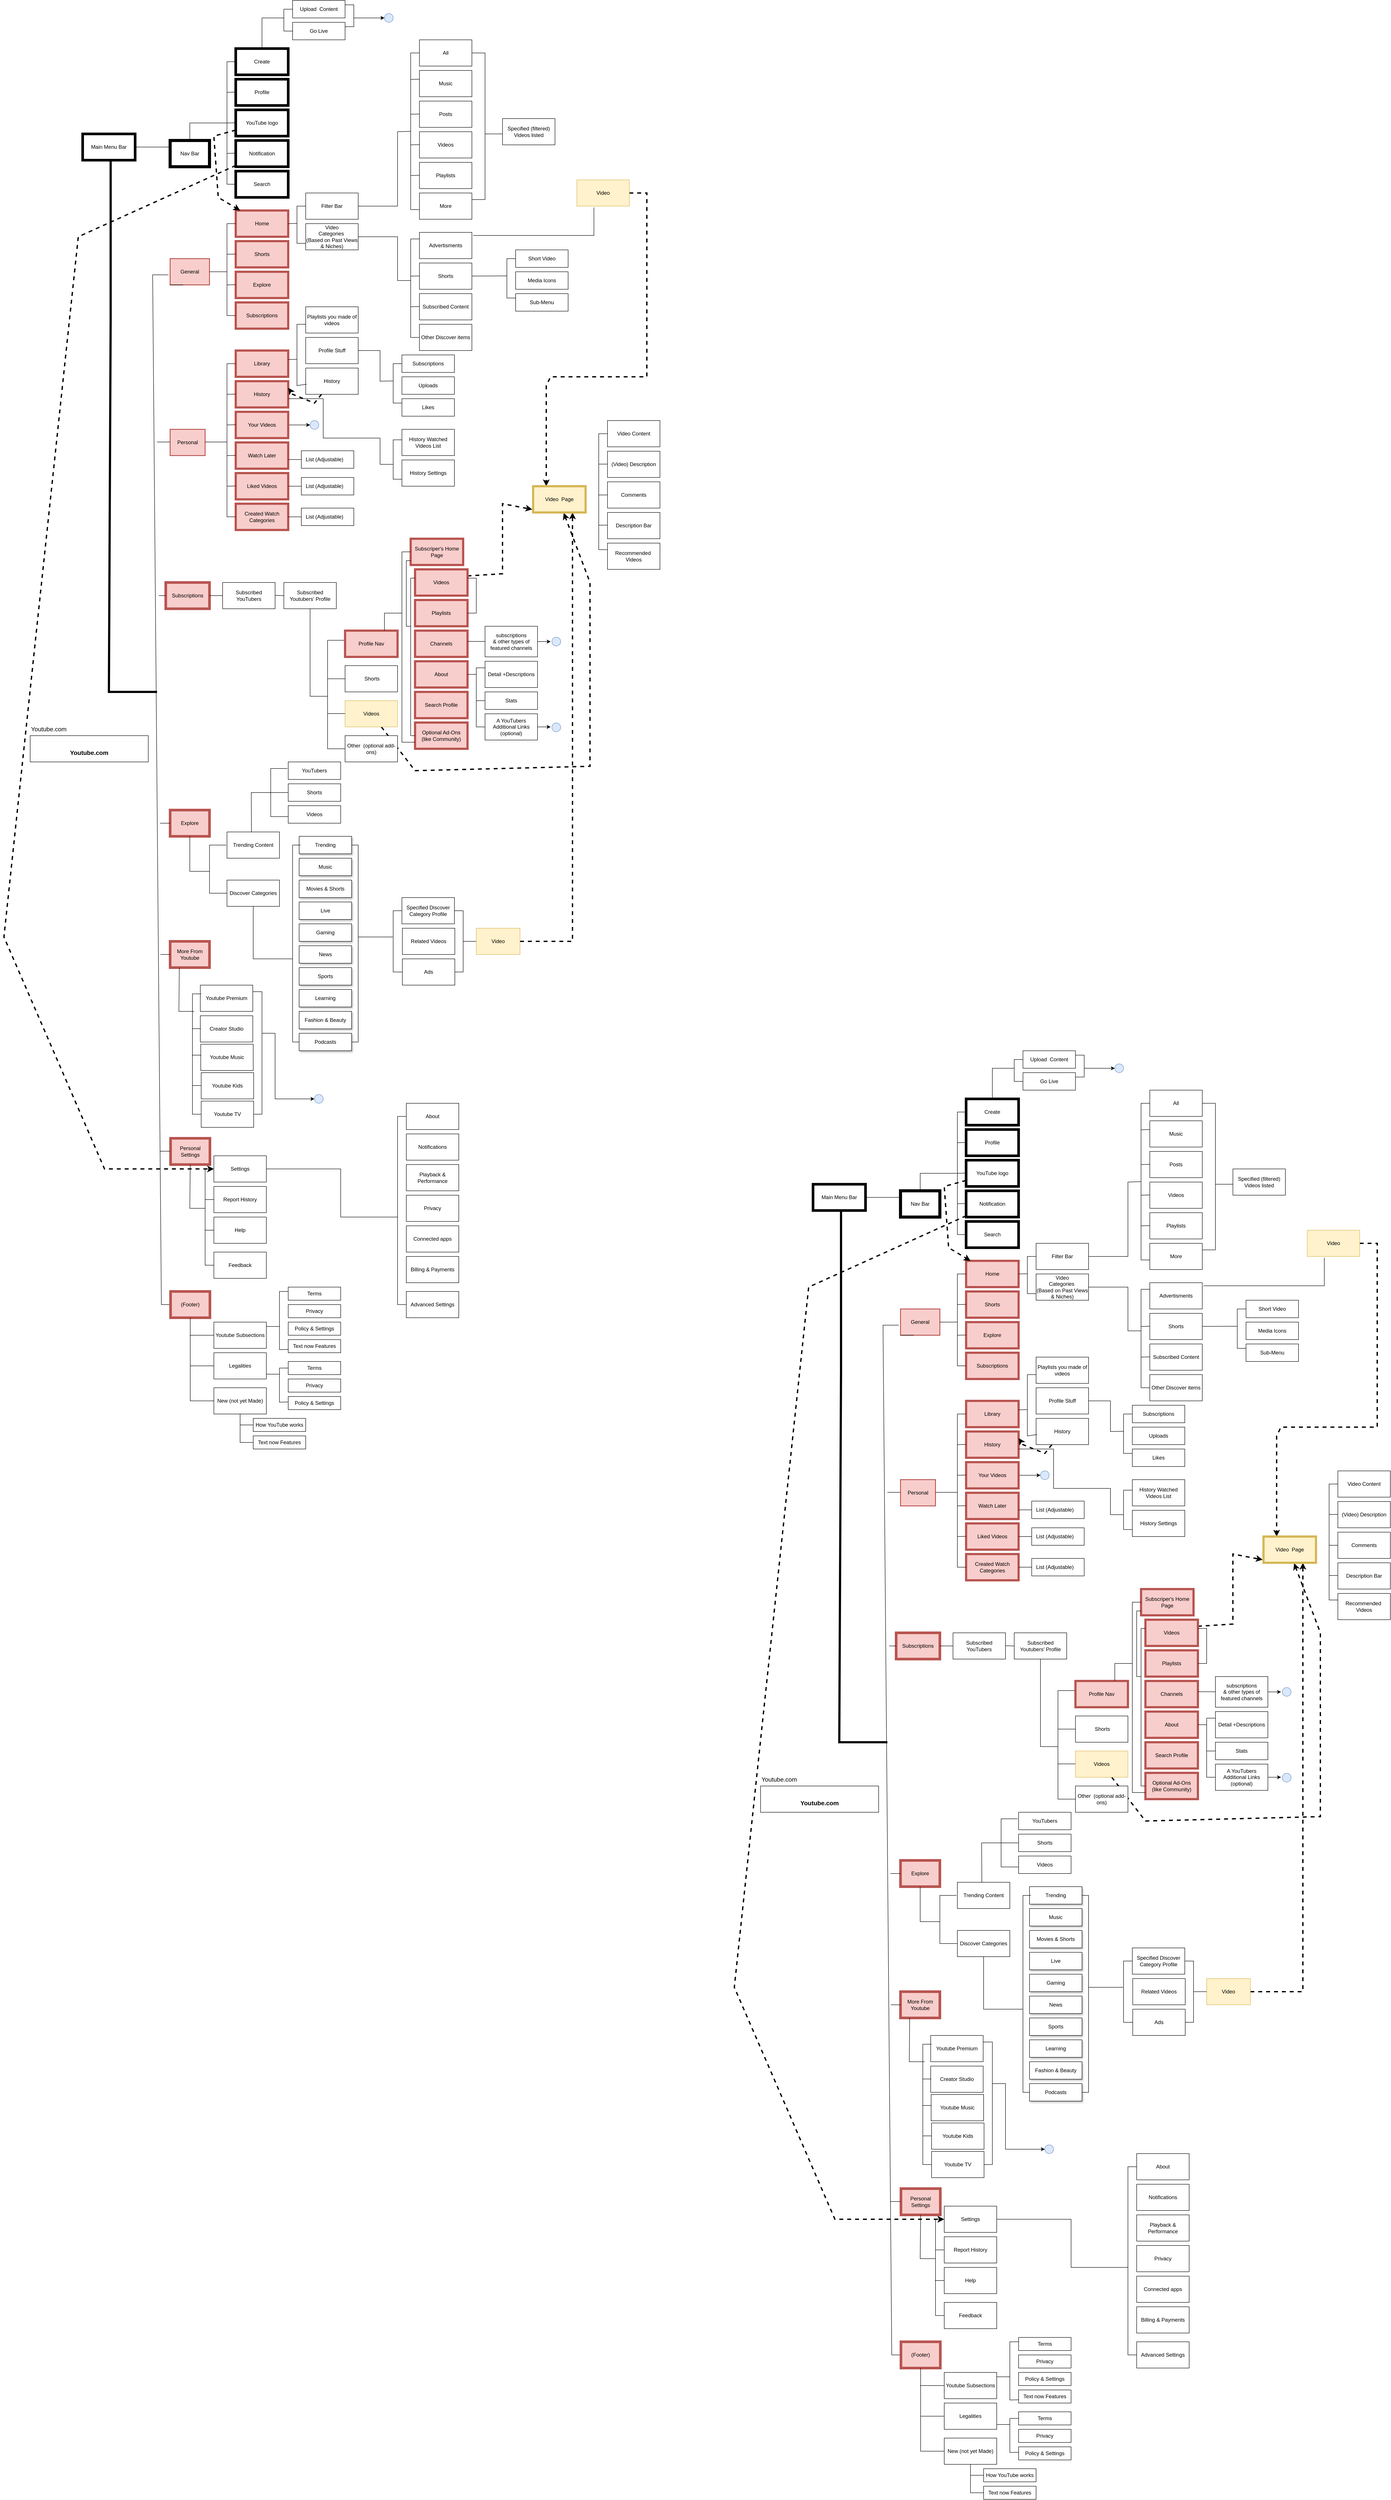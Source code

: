 <mxfile version="20.3.3" type="github"><diagram id="g-0aHTOXGhWVG3mljulI" name="Page-1"><mxGraphModel dx="2593" dy="1926" grid="1" gridSize="10" guides="1" tooltips="1" connect="1" arrows="1" fold="1" page="1" pageScale="1" pageWidth="850" pageHeight="1100" math="0" shadow="0"><root><mxCell id="0"/><mxCell id="1" parent="0"/><mxCell id="j8_vi2sObWJ12VGxFgLZ-1" value="&lt;b&gt;&lt;font style=&quot;font-size: 14px;&quot;&gt;&lt;br&gt;Youtube.com&lt;br&gt;&lt;/font&gt;&lt;/b&gt;" style="rounded=0;whiteSpace=wrap;html=1;" parent="1" vertex="1"><mxGeometry x="-1040" y="1520" width="270" height="60" as="geometry"/></mxCell><UserObject label="Youtube.com" link="https://youtube.com" id="j8_vi2sObWJ12VGxFgLZ-3"><mxCell style="text;whiteSpace=wrap;html=1;fontSize=14;" parent="1" vertex="1"><mxGeometry x="-1040" y="1490" width="310" height="40" as="geometry"/></mxCell></UserObject><mxCell id="j8_vi2sObWJ12VGxFgLZ-265" style="edgeStyle=none;rounded=0;orthogonalLoop=1;jettySize=auto;html=1;fontSize=14;entryX=0.25;entryY=0;entryDx=0;entryDy=0;strokeWidth=3;dashed=1;" parent="1" source="j8_vi2sObWJ12VGxFgLZ-5" target="j8_vi2sObWJ12VGxFgLZ-292" edge="1"><mxGeometry relative="1" as="geometry"><mxPoint x="520" y="1070" as="targetPoint"/><Array as="points"><mxPoint x="370" y="280"/><mxPoint x="370" y="700"/><mxPoint x="150" y="700"/><mxPoint x="140" y="720"/></Array></mxGeometry></mxCell><mxCell id="j8_vi2sObWJ12VGxFgLZ-5" value="Video" style="rounded=0;whiteSpace=wrap;html=1;fillColor=#fff2cc;strokeColor=#d6b656;" parent="1" vertex="1"><mxGeometry x="210" y="250" width="120" height="60" as="geometry"/></mxCell><mxCell id="j8_vi2sObWJ12VGxFgLZ-6" value="Short Video" style="rounded=0;whiteSpace=wrap;html=1;" parent="1" vertex="1"><mxGeometry x="70" y="410" width="120" height="40" as="geometry"/></mxCell><mxCell id="j8_vi2sObWJ12VGxFgLZ-8" value="Filter Bar" style="rounded=0;whiteSpace=wrap;html=1;" parent="1" vertex="1"><mxGeometry x="-410" y="280" width="120" height="60" as="geometry"/></mxCell><mxCell id="j8_vi2sObWJ12VGxFgLZ-11" value="Video &lt;br&gt;Categories&amp;nbsp;&lt;br&gt;(Based on Past Views &amp;amp; Niches)" style="rounded=0;whiteSpace=wrap;html=1;" parent="1" vertex="1"><mxGeometry x="-410" y="350" width="120" height="60" as="geometry"/></mxCell><mxCell id="j8_vi2sObWJ12VGxFgLZ-15" value="Main Menu Bar" style="rounded=0;whiteSpace=wrap;html=1;strokeWidth=6;" parent="1" vertex="1"><mxGeometry x="-920" y="145" width="120" height="60" as="geometry"/></mxCell><mxCell id="j8_vi2sObWJ12VGxFgLZ-17" value="All" style="rounded=0;whiteSpace=wrap;html=1;" parent="1" vertex="1"><mxGeometry x="-150" y="-70" width="120" height="60" as="geometry"/></mxCell><mxCell id="j8_vi2sObWJ12VGxFgLZ-18" value="Music" style="rounded=0;whiteSpace=wrap;html=1;" parent="1" vertex="1"><mxGeometry x="-150" width="120" height="60" as="geometry"/></mxCell><mxCell id="j8_vi2sObWJ12VGxFgLZ-19" value="Posts" style="rounded=0;whiteSpace=wrap;html=1;" parent="1" vertex="1"><mxGeometry x="-150" y="70" width="120" height="60" as="geometry"/></mxCell><mxCell id="j8_vi2sObWJ12VGxFgLZ-20" value="Videos" style="rounded=0;whiteSpace=wrap;html=1;" parent="1" vertex="1"><mxGeometry x="-150" y="140" width="120" height="60" as="geometry"/></mxCell><mxCell id="j8_vi2sObWJ12VGxFgLZ-21" value="Playlists&lt;span style=&quot;caret-color: rgba(0, 0, 0, 0); color: rgba(0, 0, 0, 0); font-family: monospace; font-size: 0px; text-align: start;&quot;&gt;%3CmxGraphModel%3E%3Croot%3E%3CmxCell%20id%3D%220%22%2F%3E%3CmxCell%20id%3D%221%22%20parent%3D%220%22%2F%3E%3CmxCell%20id%3D%222%22%20value%3D%22Explore%22%20style%3D%22rounded%3D0%3BwhiteSpace%3Dwrap%3Bhtml%3D1%3B%22%20vertex%3D%221%22%20parent%3D%221%22%3E%3CmxGeometry%20x%3D%22-250%22%20y%3D%22290%22%20width%3D%22120%22%20height%3D%2260%22%20as%3D%22geometry%22%2F%3E%3C%2FmxCell%3E%3C%2Froot%3E%3C%2FmxGraphModel%3E&lt;/span&gt;" style="rounded=0;whiteSpace=wrap;html=1;" parent="1" vertex="1"><mxGeometry x="-150" y="210" width="120" height="60" as="geometry"/></mxCell><mxCell id="j8_vi2sObWJ12VGxFgLZ-22" value="More" style="rounded=0;whiteSpace=wrap;html=1;" parent="1" vertex="1"><mxGeometry x="-150" y="280" width="120" height="60" as="geometry"/></mxCell><mxCell id="j8_vi2sObWJ12VGxFgLZ-24" value="Advertisments" style="rounded=0;whiteSpace=wrap;html=1;" parent="1" vertex="1"><mxGeometry x="-150" y="370" width="120" height="60" as="geometry"/></mxCell><mxCell id="j8_vi2sObWJ12VGxFgLZ-25" value="Shorts&lt;span style=&quot;caret-color: rgba(0, 0, 0, 0); color: rgba(0, 0, 0, 0); font-family: monospace; font-size: 0px; text-align: start;&quot;&gt;%3CmxGraphModel%3E%3Croot%3E%3CmxCell%20id%3D%220%22%2F%3E%3CmxCell%20id%3D%221%22%20parent%3D%220%22%2F%3E%3CmxCell%20id%3D%222%22%20value%3D%22Explore%22%20style%3D%22rounded%3D0%3BwhiteSpace%3Dwrap%3Bhtml%3D1%3B%22%20vertex%3D%221%22%20parent%3D%221%22%3E%3CmxGeometry%20x%3D%22-150%22%20y%3D%22370%22%20width%3D%22120%22%20height%3D%2260%22%20as%3D%22geometry%22%2F%3E%3C%2FmxCell%3E%3C%2Froot%3E%3C%2FmxGraphModel%3E&lt;/span&gt;" style="rounded=0;whiteSpace=wrap;html=1;" parent="1" vertex="1"><mxGeometry x="-150" y="440" width="120" height="60" as="geometry"/></mxCell><mxCell id="j8_vi2sObWJ12VGxFgLZ-26" value="Subscribed Content" style="rounded=0;whiteSpace=wrap;html=1;" parent="1" vertex="1"><mxGeometry x="-150" y="510" width="120" height="60" as="geometry"/></mxCell><mxCell id="j8_vi2sObWJ12VGxFgLZ-27" value="Other Discover items" style="rounded=0;whiteSpace=wrap;html=1;" parent="1" vertex="1"><mxGeometry x="-150" y="580" width="120" height="60" as="geometry"/></mxCell><mxCell id="j8_vi2sObWJ12VGxFgLZ-28" value="" style="endArrow=none;html=1;rounded=0;fontSize=14;exitX=0;exitY=0.5;exitDx=0;exitDy=0;entryX=0;entryY=0.634;entryDx=0;entryDy=0;entryPerimeter=0;" parent="1" source="j8_vi2sObWJ12VGxFgLZ-17" target="j8_vi2sObWJ12VGxFgLZ-22" edge="1"><mxGeometry width="50" height="50" relative="1" as="geometry"><mxPoint x="-300" y="390" as="sourcePoint"/><mxPoint x="-180" y="300" as="targetPoint"/><Array as="points"><mxPoint x="-170" y="-40"/><mxPoint x="-170" y="318"/></Array></mxGeometry></mxCell><mxCell id="j8_vi2sObWJ12VGxFgLZ-29" value="Shorts" style="rounded=0;whiteSpace=wrap;html=1;fillColor=#f8cecc;strokeColor=#b85450;strokeWidth=5;" parent="1" vertex="1"><mxGeometry x="-570" y="390" width="120" height="60" as="geometry"/></mxCell><mxCell id="j8_vi2sObWJ12VGxFgLZ-30" value="" style="endArrow=none;html=1;rounded=0;fontSize=14;exitX=1;exitY=0.5;exitDx=0;exitDy=0;" parent="1" source="j8_vi2sObWJ12VGxFgLZ-8" edge="1"><mxGeometry width="50" height="50" relative="1" as="geometry"><mxPoint x="-190" y="139" as="sourcePoint"/><mxPoint x="-170" y="139" as="targetPoint"/><Array as="points"><mxPoint x="-200" y="310"/><mxPoint x="-200" y="140"/></Array></mxGeometry></mxCell><mxCell id="j8_vi2sObWJ12VGxFgLZ-34" value="" style="endArrow=none;html=1;rounded=0;fontSize=14;exitX=0;exitY=0.25;exitDx=0;exitDy=0;entryX=0;entryY=0.5;entryDx=0;entryDy=0;" parent="1" source="j8_vi2sObWJ12VGxFgLZ-24" target="j8_vi2sObWJ12VGxFgLZ-27" edge="1"><mxGeometry width="50" height="50" relative="1" as="geometry"><mxPoint x="-170" y="380" as="sourcePoint"/><mxPoint x="-170" y="610" as="targetPoint"/><Array as="points"><mxPoint x="-170" y="385"/><mxPoint x="-170" y="610"/></Array></mxGeometry></mxCell><mxCell id="j8_vi2sObWJ12VGxFgLZ-35" value="" style="endArrow=none;html=1;rounded=0;fontSize=14;exitX=1;exitY=0.5;exitDx=0;exitDy=0;" parent="1" source="j8_vi2sObWJ12VGxFgLZ-11" edge="1"><mxGeometry width="50" height="50" relative="1" as="geometry"><mxPoint x="-30" y="380" as="sourcePoint"/><mxPoint x="-170" y="480" as="targetPoint"/><Array as="points"><mxPoint x="-200" y="380"/><mxPoint x="-200" y="480"/></Array></mxGeometry></mxCell><mxCell id="j8_vi2sObWJ12VGxFgLZ-44" value="Home" style="rounded=0;whiteSpace=wrap;html=1;fillColor=#f8cecc;strokeColor=#b85450;strokeWidth=5;" parent="1" vertex="1"><mxGeometry x="-570" y="320" width="120" height="60" as="geometry"/></mxCell><mxCell id="j8_vi2sObWJ12VGxFgLZ-45" value="Explore" style="rounded=0;whiteSpace=wrap;html=1;fillColor=#f8cecc;strokeColor=#b85450;strokeWidth=5;" parent="1" vertex="1"><mxGeometry x="-570" y="460" width="120" height="60" as="geometry"/></mxCell><mxCell id="j8_vi2sObWJ12VGxFgLZ-46" value="Subscriptions" style="rounded=0;whiteSpace=wrap;html=1;fillColor=#f8cecc;strokeColor=#b85450;strokeWidth=5;" parent="1" vertex="1"><mxGeometry x="-570" y="530" width="120" height="60" as="geometry"/></mxCell><mxCell id="j8_vi2sObWJ12VGxFgLZ-47" value="General" style="rounded=0;whiteSpace=wrap;html=1;fillColor=#f8cecc;strokeColor=#b85450;strokeWidth=2;" parent="1" vertex="1"><mxGeometry x="-720" y="430" width="90" height="60" as="geometry"/></mxCell><mxCell id="j8_vi2sObWJ12VGxFgLZ-48" value="Personal" style="rounded=0;whiteSpace=wrap;html=1;fillColor=#f8cecc;strokeColor=#b85450;strokeWidth=2;" parent="1" vertex="1"><mxGeometry x="-720" y="820" width="80" height="60" as="geometry"/></mxCell><mxCell id="j8_vi2sObWJ12VGxFgLZ-49" value="History" style="rounded=0;whiteSpace=wrap;html=1;fillColor=#f8cecc;strokeColor=#b85450;strokeWidth=5;" parent="1" vertex="1"><mxGeometry x="-570" y="710" width="120" height="60" as="geometry"/></mxCell><mxCell id="j8_vi2sObWJ12VGxFgLZ-50" value="Library" style="rounded=0;whiteSpace=wrap;html=1;fillColor=#f8cecc;strokeColor=#b85450;strokeWidth=5;" parent="1" vertex="1"><mxGeometry x="-570" y="640" width="120" height="60" as="geometry"/></mxCell><mxCell id="j8_vi2sObWJ12VGxFgLZ-256" style="edgeStyle=none;rounded=0;orthogonalLoop=1;jettySize=auto;html=1;fontSize=14;" parent="1" source="j8_vi2sObWJ12VGxFgLZ-51" edge="1"><mxGeometry relative="1" as="geometry"><mxPoint x="-400" y="810" as="targetPoint"/></mxGeometry></mxCell><mxCell id="j8_vi2sObWJ12VGxFgLZ-51" value="Your Videos" style="rounded=0;whiteSpace=wrap;html=1;fillColor=#f8cecc;strokeColor=#b85450;strokeWidth=5;" parent="1" vertex="1"><mxGeometry x="-570" y="780" width="120" height="60" as="geometry"/></mxCell><mxCell id="j8_vi2sObWJ12VGxFgLZ-52" value="Watch Later" style="rounded=0;whiteSpace=wrap;html=1;fillColor=#f8cecc;strokeColor=#b85450;strokeWidth=5;" parent="1" vertex="1"><mxGeometry x="-570" y="850" width="120" height="60" as="geometry"/></mxCell><mxCell id="j8_vi2sObWJ12VGxFgLZ-53" value="Created Watch Categories" style="rounded=0;whiteSpace=wrap;html=1;fillColor=#f8cecc;strokeColor=#b85450;strokeWidth=5;" parent="1" vertex="1"><mxGeometry x="-570" y="990" width="120" height="60" as="geometry"/></mxCell><mxCell id="j8_vi2sObWJ12VGxFgLZ-54" value="Liked Videos" style="rounded=0;whiteSpace=wrap;html=1;fillColor=#f8cecc;strokeColor=#b85450;strokeWidth=5;" parent="1" vertex="1"><mxGeometry x="-570" y="920" width="120" height="60" as="geometry"/></mxCell><mxCell id="j8_vi2sObWJ12VGxFgLZ-56" value="Subscriper's Home Page" style="rounded=0;whiteSpace=wrap;html=1;fillColor=#f8cecc;strokeColor=#b85450;strokeWidth=5;" parent="1" vertex="1"><mxGeometry x="-170" y="1070" width="120" height="60" as="geometry"/></mxCell><mxCell id="j8_vi2sObWJ12VGxFgLZ-266" style="edgeStyle=none;rounded=0;orthogonalLoop=1;jettySize=auto;html=1;fontSize=14;exitX=1;exitY=0.25;exitDx=0;exitDy=0;entryX=-0.017;entryY=0.883;entryDx=0;entryDy=0;entryPerimeter=0;dashed=1;strokeWidth=3;" parent="1" source="j8_vi2sObWJ12VGxFgLZ-57" target="j8_vi2sObWJ12VGxFgLZ-292" edge="1"><mxGeometry relative="1" as="geometry"><mxPoint x="560" y="1160" as="targetPoint"/><Array as="points"><mxPoint x="40" y="1150"/><mxPoint x="40" y="1090"/><mxPoint x="40" y="990"/></Array></mxGeometry></mxCell><mxCell id="j8_vi2sObWJ12VGxFgLZ-57" value="Videos" style="rounded=0;whiteSpace=wrap;html=1;fillColor=#f8cecc;strokeColor=#b85450;strokeWidth=5;" parent="1" vertex="1"><mxGeometry x="-160" y="1140" width="120" height="60" as="geometry"/></mxCell><mxCell id="j8_vi2sObWJ12VGxFgLZ-58" value="Subscribed YouTubers" style="rounded=0;whiteSpace=wrap;html=1;" parent="1" vertex="1"><mxGeometry x="-600" y="1170" width="120" height="60" as="geometry"/></mxCell><mxCell id="j8_vi2sObWJ12VGxFgLZ-59" value="Profile Nav" style="rounded=0;whiteSpace=wrap;html=1;fillColor=#f8cecc;strokeColor=#b85450;strokeWidth=5;" parent="1" vertex="1"><mxGeometry x="-320" y="1280" width="120" height="60" as="geometry"/></mxCell><mxCell id="j8_vi2sObWJ12VGxFgLZ-60" value="Playlists" style="rounded=0;whiteSpace=wrap;html=1;fillColor=#f8cecc;strokeColor=#b85450;strokeWidth=5;" parent="1" vertex="1"><mxGeometry x="-160" y="1210" width="120" height="60" as="geometry"/></mxCell><mxCell id="j8_vi2sObWJ12VGxFgLZ-61" value="Nav Bar" style="rounded=0;whiteSpace=wrap;html=1;strokeWidth=7;" parent="1" vertex="1"><mxGeometry x="-720" y="160" width="90" height="60" as="geometry"/></mxCell><mxCell id="j8_vi2sObWJ12VGxFgLZ-235" style="edgeStyle=none;rounded=0;orthogonalLoop=1;jettySize=auto;html=1;fontSize=14;dashed=1;strokeWidth=3;" parent="1" source="j8_vi2sObWJ12VGxFgLZ-62" target="j8_vi2sObWJ12VGxFgLZ-44" edge="1"><mxGeometry relative="1" as="geometry"><Array as="points"><mxPoint x="-620" y="150"/><mxPoint x="-610" y="290"/></Array></mxGeometry></mxCell><mxCell id="j8_vi2sObWJ12VGxFgLZ-62" value="YouTube logo&lt;br&gt;" style="rounded=0;whiteSpace=wrap;html=1;strokeWidth=6;" parent="1" vertex="1"><mxGeometry x="-570" y="90" width="120" height="60" as="geometry"/></mxCell><mxCell id="j8_vi2sObWJ12VGxFgLZ-331" style="shape=connector;rounded=0;orthogonalLoop=1;jettySize=auto;html=1;entryX=0;entryY=0.5;entryDx=0;entryDy=0;labelBackgroundColor=default;strokeColor=default;fontFamily=Helvetica;fontSize=14;fontColor=default;endArrow=classic;dashed=1;strokeWidth=3;" parent="1" source="j8_vi2sObWJ12VGxFgLZ-63" target="j8_vi2sObWJ12VGxFgLZ-105" edge="1"><mxGeometry relative="1" as="geometry"><Array as="points"><mxPoint x="-930" y="380"/><mxPoint x="-1100" y="1980"/><mxPoint x="-870" y="2510"/></Array></mxGeometry></mxCell><mxCell id="j8_vi2sObWJ12VGxFgLZ-63" value="Notification" style="rounded=0;whiteSpace=wrap;html=1;strokeWidth=6;" parent="1" vertex="1"><mxGeometry x="-570" y="160" width="120" height="60" as="geometry"/></mxCell><mxCell id="j8_vi2sObWJ12VGxFgLZ-64" value="Search" style="rounded=0;whiteSpace=wrap;html=1;strokeWidth=6;" parent="1" vertex="1"><mxGeometry x="-570" y="230" width="120" height="60" as="geometry"/></mxCell><mxCell id="j8_vi2sObWJ12VGxFgLZ-65" value="Create" style="rounded=0;whiteSpace=wrap;html=1;strokeWidth=6;" parent="1" vertex="1"><mxGeometry x="-570" y="-50" width="120" height="60" as="geometry"/></mxCell><mxCell id="j8_vi2sObWJ12VGxFgLZ-66" value="Profile&lt;span style=&quot;caret-color: rgba(0, 0, 0, 0); color: rgba(0, 0, 0, 0); font-family: monospace; font-size: 0px; text-align: start;&quot;&gt;%3CmxGraphModel%3E%3Croot%3E%3CmxCell%20id%3D%220%22%2F%3E%3CmxCell%20id%3D%221%22%20parent%3D%220%22%2F%3E%3CmxCell%20id%3D%222%22%20value%3D%22YouTube%20logo%22%20style%3D%22rounded%3D0%3BwhiteSpace%3Dwrap%3Bhtml%3D1%3B%22%20vertex%3D%221%22%20parent%3D%221%22%3E%3CmxGeometry%20x%3D%22-570%22%20y%3D%2290%22%20width%3D%22120%22%20height%3D%2260%22%20as%3D%22geometry%22%2F%3E%3C%2FmxCell%3E%3CmxCell%20id%3D%223%22%20value%3D%22Main%20Menu%20Bar%22%20style%3D%22rounded%3D0%3BwhiteSpace%3Dwrap%3Bhtml%3D1%3B%22%20vertex%3D%221%22%20parent%3D%221%22%3E%3CmxGeometry%20x%3D%22-570%22%20y%3D%22160%22%20width%3D%22120%22%20height%3D%2260%22%20as%3D%22geometry%22%2F%3E%3C%2FmxCell%3E%3C%2Froot%3E%3C%2FmxGraphModel%3E&lt;/span&gt;" style="rounded=0;whiteSpace=wrap;html=1;strokeWidth=6;" parent="1" vertex="1"><mxGeometry x="-570" y="20" width="120" height="60" as="geometry"/></mxCell><mxCell id="j8_vi2sObWJ12VGxFgLZ-67" value="Subscriptions" style="rounded=0;whiteSpace=wrap;html=1;fillColor=#f8cecc;strokeColor=#b85450;strokeWidth=6;" parent="1" vertex="1"><mxGeometry x="-730" y="1170" width="100" height="60" as="geometry"/></mxCell><mxCell id="j8_vi2sObWJ12VGxFgLZ-68" value="Explore" style="rounded=0;whiteSpace=wrap;html=1;fillColor=#f8cecc;strokeColor=#b85450;strokeWidth=6;" parent="1" vertex="1"><mxGeometry x="-720" y="1690" width="90" height="60" as="geometry"/></mxCell><mxCell id="j8_vi2sObWJ12VGxFgLZ-69" value="Channels" style="rounded=0;whiteSpace=wrap;html=1;fillColor=#f8cecc;strokeColor=#b85450;strokeWidth=5;" parent="1" vertex="1"><mxGeometry x="-160" y="1280" width="120" height="60" as="geometry"/></mxCell><mxCell id="j8_vi2sObWJ12VGxFgLZ-70" value="About" style="rounded=0;whiteSpace=wrap;html=1;fillColor=#f8cecc;strokeColor=#b85450;strokeWidth=5;" parent="1" vertex="1"><mxGeometry x="-160" y="1350" width="120" height="60" as="geometry"/></mxCell><mxCell id="j8_vi2sObWJ12VGxFgLZ-71" value="Subscribed Youtubers' Profile" style="rounded=0;whiteSpace=wrap;html=1;" parent="1" vertex="1"><mxGeometry x="-460" y="1170" width="120" height="60" as="geometry"/></mxCell><mxCell id="j8_vi2sObWJ12VGxFgLZ-72" value="Search Profile" style="rounded=0;whiteSpace=wrap;html=1;fillColor=#f8cecc;strokeColor=#b85450;strokeWidth=5;" parent="1" vertex="1"><mxGeometry x="-160" y="1420" width="120" height="60" as="geometry"/></mxCell><mxCell id="j8_vi2sObWJ12VGxFgLZ-73" value="Optional Ad-Ons &lt;br&gt;(like Community)" style="rounded=0;whiteSpace=wrap;html=1;fillColor=#f8cecc;strokeColor=#b85450;strokeWidth=5;" parent="1" vertex="1"><mxGeometry x="-160" y="1490" width="120" height="60" as="geometry"/></mxCell><mxCell id="j8_vi2sObWJ12VGxFgLZ-74" value="&amp;nbsp;Shorts" style="rounded=0;whiteSpace=wrap;html=1;" parent="1" vertex="1"><mxGeometry x="-320" y="1360" width="120" height="60" as="geometry"/></mxCell><mxCell id="j8_vi2sObWJ12VGxFgLZ-337" style="edgeStyle=none;shape=connector;rounded=0;orthogonalLoop=1;jettySize=auto;html=1;entryX=0.583;entryY=1.017;entryDx=0;entryDy=0;entryPerimeter=0;labelBackgroundColor=default;strokeColor=default;fontFamily=Helvetica;fontSize=14;fontColor=default;endArrow=classic;strokeWidth=3;dashed=1;" parent="1" source="j8_vi2sObWJ12VGxFgLZ-75" target="j8_vi2sObWJ12VGxFgLZ-292" edge="1"><mxGeometry relative="1" as="geometry"><Array as="points"><mxPoint x="-160" y="1600"/><mxPoint x="240" y="1590"/><mxPoint x="240" y="1170"/></Array></mxGeometry></mxCell><mxCell id="j8_vi2sObWJ12VGxFgLZ-75" value="Videos" style="rounded=0;whiteSpace=wrap;html=1;fillColor=#fff2cc;strokeColor=#d6b656;" parent="1" vertex="1"><mxGeometry x="-320" y="1440" width="120" height="60" as="geometry"/></mxCell><mxCell id="j8_vi2sObWJ12VGxFgLZ-76" value="Other &amp;nbsp;(optional add-ons)" style="rounded=0;whiteSpace=wrap;html=1;" parent="1" vertex="1"><mxGeometry x="-320" y="1520" width="120" height="60" as="geometry"/></mxCell><mxCell id="j8_vi2sObWJ12VGxFgLZ-77" value="" style="endArrow=none;html=1;rounded=0;fontSize=14;entryX=-0.044;entryY=0.617;entryDx=0;entryDy=0;entryPerimeter=0;" parent="1" source="j8_vi2sObWJ12VGxFgLZ-113" target="j8_vi2sObWJ12VGxFgLZ-47" edge="1"><mxGeometry width="50" height="50" relative="1" as="geometry"><mxPoint x="-720" y="1720" as="sourcePoint"/><mxPoint x="-690" y="240" as="targetPoint"/><Array as="points"><mxPoint x="-740" y="2820"/><mxPoint x="-760" y="467"/></Array></mxGeometry></mxCell><mxCell id="j8_vi2sObWJ12VGxFgLZ-79" value="" style="endArrow=none;html=1;rounded=0;fontSize=14;entryX=0;entryY=0.5;entryDx=0;entryDy=0;" parent="1" edge="1"><mxGeometry width="50" height="50" relative="1" as="geometry"><mxPoint x="-750" y="849" as="sourcePoint"/><mxPoint x="-720" y="849" as="targetPoint"/></mxGeometry></mxCell><mxCell id="j8_vi2sObWJ12VGxFgLZ-80" value="" style="endArrow=none;html=1;rounded=0;fontSize=14;" parent="1" edge="1"><mxGeometry width="50" height="50" relative="1" as="geometry"><mxPoint x="-746" y="1200" as="sourcePoint"/><mxPoint x="-730" y="1200" as="targetPoint"/></mxGeometry></mxCell><mxCell id="j8_vi2sObWJ12VGxFgLZ-81" value="" style="endArrow=none;html=1;rounded=0;fontSize=14;entryX=0;entryY=0.5;entryDx=0;entryDy=0;" parent="1" edge="1"><mxGeometry width="50" height="50" relative="1" as="geometry"><mxPoint x="-720" y="490" as="sourcePoint"/><mxPoint x="-690" y="490" as="targetPoint"/></mxGeometry></mxCell><mxCell id="j8_vi2sObWJ12VGxFgLZ-82" value="" style="endArrow=none;html=1;rounded=0;fontSize=14;entryX=0;entryY=0.5;entryDx=0;entryDy=0;exitX=0;exitY=0.5;exitDx=0;exitDy=0;" parent="1" source="j8_vi2sObWJ12VGxFgLZ-53" target="j8_vi2sObWJ12VGxFgLZ-50" edge="1"><mxGeometry width="50" height="50" relative="1" as="geometry"><mxPoint x="-730" y="700" as="sourcePoint"/><mxPoint x="-600" y="670" as="targetPoint"/><Array as="points"><mxPoint x="-590" y="1020"/><mxPoint x="-590" y="760"/><mxPoint x="-590" y="670"/></Array></mxGeometry></mxCell><mxCell id="j8_vi2sObWJ12VGxFgLZ-83" value="" style="endArrow=none;html=1;rounded=0;fontSize=14;" parent="1" edge="1"><mxGeometry width="50" height="50" relative="1" as="geometry"><mxPoint x="-640" y="849" as="sourcePoint"/><mxPoint x="-590" y="849" as="targetPoint"/></mxGeometry></mxCell><mxCell id="j8_vi2sObWJ12VGxFgLZ-84" value="" style="endArrow=none;html=1;rounded=0;fontSize=14;entryX=0;entryY=0.5;entryDx=0;entryDy=0;exitX=0;exitY=0.5;exitDx=0;exitDy=0;" parent="1" source="j8_vi2sObWJ12VGxFgLZ-64" target="j8_vi2sObWJ12VGxFgLZ-65" edge="1"><mxGeometry width="50" height="50" relative="1" as="geometry"><mxPoint x="-570" y="390" as="sourcePoint"/><mxPoint x="-570" y="40" as="targetPoint"/><Array as="points"><mxPoint x="-580" y="260"/><mxPoint x="-590" y="260"/><mxPoint x="-590" y="130"/><mxPoint x="-590" y="-20"/></Array></mxGeometry></mxCell><mxCell id="j8_vi2sObWJ12VGxFgLZ-85" value="" style="endArrow=none;html=1;rounded=0;fontSize=14;entryX=0;entryY=0.5;entryDx=0;entryDy=0;exitX=0;exitY=0.5;exitDx=0;exitDy=0;" parent="1" source="j8_vi2sObWJ12VGxFgLZ-46" edge="1"><mxGeometry width="50" height="50" relative="1" as="geometry"><mxPoint x="-570" y="700" as="sourcePoint"/><mxPoint x="-570" y="350" as="targetPoint"/><Array as="points"><mxPoint x="-580" y="560"/><mxPoint x="-590" y="560"/><mxPoint x="-590" y="440"/><mxPoint x="-590" y="350"/></Array></mxGeometry></mxCell><mxCell id="j8_vi2sObWJ12VGxFgLZ-86" value="" style="endArrow=none;html=1;rounded=0;fontSize=14;exitX=1;exitY=0.5;exitDx=0;exitDy=0;" parent="1" source="j8_vi2sObWJ12VGxFgLZ-67" edge="1"><mxGeometry width="50" height="50" relative="1" as="geometry"><mxPoint x="-620" y="1199.5" as="sourcePoint"/><mxPoint x="-600" y="1200" as="targetPoint"/></mxGeometry></mxCell><mxCell id="j8_vi2sObWJ12VGxFgLZ-87" value="" style="endArrow=none;html=1;rounded=0;fontSize=14;exitX=0.5;exitY=1;exitDx=0;exitDy=0;" parent="1" source="j8_vi2sObWJ12VGxFgLZ-71" edge="1"><mxGeometry width="50" height="50" relative="1" as="geometry"><mxPoint x="-300" y="1199.5" as="sourcePoint"/><mxPoint x="-360" y="1430" as="targetPoint"/><Array as="points"><mxPoint x="-400" y="1430"/></Array></mxGeometry></mxCell><mxCell id="j8_vi2sObWJ12VGxFgLZ-88" value="" style="endArrow=none;html=1;rounded=0;fontSize=14;entryX=0;entryY=0.5;entryDx=0;entryDy=0;" parent="1" edge="1"><mxGeometry width="50" height="50" relative="1" as="geometry"><mxPoint x="-480" y="1199.5" as="sourcePoint"/><mxPoint x="-460" y="1200" as="targetPoint"/></mxGeometry></mxCell><mxCell id="j8_vi2sObWJ12VGxFgLZ-89" value="" style="endArrow=none;html=1;rounded=0;fontSize=14;entryX=-0.017;entryY=0.367;entryDx=0;entryDy=0;exitX=0;exitY=0.5;exitDx=0;exitDy=0;entryPerimeter=0;" parent="1" source="j8_vi2sObWJ12VGxFgLZ-76" target="j8_vi2sObWJ12VGxFgLZ-59" edge="1"><mxGeometry width="50" height="50" relative="1" as="geometry"><mxPoint x="-270" y="1710" as="sourcePoint"/><mxPoint x="-270" y="1360" as="targetPoint"/><Array as="points"><mxPoint x="-360" y="1550"/><mxPoint x="-360" y="1302"/></Array></mxGeometry></mxCell><mxCell id="j8_vi2sObWJ12VGxFgLZ-90" value="" style="endArrow=none;html=1;rounded=0;fontSize=14;entryX=0;entryY=0.5;entryDx=0;entryDy=0;exitX=0;exitY=0.75;exitDx=0;exitDy=0;" parent="1" source="j8_vi2sObWJ12VGxFgLZ-73" edge="1"><mxGeometry width="50" height="50" relative="1" as="geometry"><mxPoint x="-170" y="1520" as="sourcePoint"/><mxPoint x="-170" y="1100" as="targetPoint"/><Array as="points"><mxPoint x="-190" y="1535"/><mxPoint x="-190" y="1520"/><mxPoint x="-190" y="1190"/><mxPoint x="-190" y="1100"/></Array></mxGeometry></mxCell><mxCell id="j8_vi2sObWJ12VGxFgLZ-92" value="" style="endArrow=none;html=1;rounded=0;fontSize=14;exitX=0.75;exitY=0;exitDx=0;exitDy=0;" parent="1" source="j8_vi2sObWJ12VGxFgLZ-59" edge="1"><mxGeometry width="50" height="50" relative="1" as="geometry"><mxPoint x="-250" y="1239.5" as="sourcePoint"/><mxPoint x="-190" y="1240" as="targetPoint"/><Array as="points"><mxPoint x="-230" y="1240"/></Array></mxGeometry></mxCell><mxCell id="j8_vi2sObWJ12VGxFgLZ-97" value="More From &lt;br&gt;Youtube" style="rounded=0;whiteSpace=wrap;html=1;fillColor=#f8cecc;strokeColor=#b85450;strokeWidth=6;" parent="1" vertex="1"><mxGeometry x="-720" y="1990" width="90" height="60" as="geometry"/></mxCell><mxCell id="j8_vi2sObWJ12VGxFgLZ-98" value="Personal Settings&lt;span style=&quot;caret-color: rgba(0, 0, 0, 0); color: rgba(0, 0, 0, 0); font-family: monospace; font-size: 0px; text-align: start;&quot;&gt;%3CmxGraphModel%3E%3Croot%3E%3CmxCell%20id%3D%220%22%2F%3E%3CmxCell%20id%3D%221%22%20parent%3D%220%22%2F%3E%3CmxCell%20id%3D%222%22%20value%3D%22Other%20%26amp%3Bnbsp%3B(optional%20add-ons)%22%20style%3D%22rounded%3D0%3BwhiteSpace%3Dwrap%3Bhtml%3D1%3B%22%20vertex%3D%221%22%20parent%3D%221%22%3E%3CmxGeometry%20x%3D%22-600%22%20y%3D%222730%22%20width%3D%22120%22%20height%3D%2260%22%20as%3D%22geometry%22%2F%3E%3C%2FmxCell%3E%3C%2Froot%3E%3C%2FmxGraphModel%3E&lt;/span&gt;" style="rounded=0;whiteSpace=wrap;html=1;fillColor=#f8cecc;strokeColor=#b85450;strokeWidth=6;" parent="1" vertex="1"><mxGeometry x="-719" y="2440" width="90" height="60" as="geometry"/></mxCell><mxCell id="j8_vi2sObWJ12VGxFgLZ-99" value="" style="endArrow=none;html=1;rounded=0;fontSize=14;entryX=0;entryY=0.5;entryDx=0;entryDy=0;" parent="1" target="j8_vi2sObWJ12VGxFgLZ-68" edge="1"><mxGeometry width="50" height="50" relative="1" as="geometry"><mxPoint x="-743" y="1720" as="sourcePoint"/><mxPoint x="-723" y="1719.5" as="targetPoint"/><Array as="points"/></mxGeometry></mxCell><mxCell id="j8_vi2sObWJ12VGxFgLZ-100" value="" style="endArrow=none;html=1;rounded=0;fontSize=14;" parent="1" edge="1"><mxGeometry width="50" height="50" relative="1" as="geometry"><mxPoint x="-742" y="2020" as="sourcePoint"/><mxPoint x="-720" y="2020" as="targetPoint"/></mxGeometry></mxCell><mxCell id="j8_vi2sObWJ12VGxFgLZ-101" value="" style="endArrow=none;html=1;rounded=0;fontSize=14;exitX=1;exitY=0.5;exitDx=0;exitDy=0;" parent="1" source="j8_vi2sObWJ12VGxFgLZ-47" edge="1"><mxGeometry width="50" height="50" relative="1" as="geometry"><mxPoint x="-760" y="500" as="sourcePoint"/><mxPoint x="-590" y="460" as="targetPoint"/></mxGeometry></mxCell><mxCell id="j8_vi2sObWJ12VGxFgLZ-102" value="" style="endArrow=none;html=1;rounded=0;fontSize=14;exitX=0.5;exitY=0;exitDx=0;exitDy=0;" parent="1" source="j8_vi2sObWJ12VGxFgLZ-61" edge="1"><mxGeometry width="50" height="50" relative="1" as="geometry"><mxPoint x="-760" y="110" as="sourcePoint"/><mxPoint x="-590" y="120" as="targetPoint"/><Array as="points"><mxPoint x="-675" y="120"/></Array></mxGeometry></mxCell><mxCell id="j8_vi2sObWJ12VGxFgLZ-103" value="Help" style="rounded=0;whiteSpace=wrap;html=1;" parent="1" vertex="1"><mxGeometry x="-620" y="2620" width="120" height="60" as="geometry"/></mxCell><mxCell id="j8_vi2sObWJ12VGxFgLZ-104" value="Report Histor&lt;span style=&quot;white-space: pre;&quot;&gt;y&lt;/span&gt;" style="rounded=0;whiteSpace=wrap;html=1;" parent="1" vertex="1"><mxGeometry x="-620" y="2550" width="120" height="60" as="geometry"/></mxCell><mxCell id="j8_vi2sObWJ12VGxFgLZ-105" value="Settings" style="rounded=0;whiteSpace=wrap;html=1;" parent="1" vertex="1"><mxGeometry x="-620" y="2480" width="120" height="60" as="geometry"/></mxCell><mxCell id="j8_vi2sObWJ12VGxFgLZ-108" value="Youtube Subsections" style="rounded=0;whiteSpace=wrap;html=1;" parent="1" vertex="1"><mxGeometry x="-620" y="2860" width="120" height="60" as="geometry"/></mxCell><mxCell id="j8_vi2sObWJ12VGxFgLZ-109" value="" style="endArrow=none;html=1;rounded=0;fontSize=14;exitX=0.5;exitY=1;exitDx=0;exitDy=0;" parent="1" source="j8_vi2sObWJ12VGxFgLZ-98" edge="1"><mxGeometry width="50" height="50" relative="1" as="geometry"><mxPoint x="-550" y="2610" as="sourcePoint"/><mxPoint x="-640" y="2600" as="targetPoint"/><Array as="points"><mxPoint x="-675" y="2600"/></Array></mxGeometry></mxCell><mxCell id="j8_vi2sObWJ12VGxFgLZ-110" value="" style="endArrow=none;html=1;rounded=0;fontSize=14;exitX=0;exitY=0.5;exitDx=0;exitDy=0;entryX=0;entryY=0.5;entryDx=0;entryDy=0;" parent="1" source="j8_vi2sObWJ12VGxFgLZ-114" target="j8_vi2sObWJ12VGxFgLZ-105" edge="1"><mxGeometry width="50" height="50" relative="1" as="geometry"><mxPoint x="-550" y="2610" as="sourcePoint"/><mxPoint x="-500" y="2560" as="targetPoint"/><Array as="points"><mxPoint x="-640" y="2730"/><mxPoint x="-640" y="2510"/></Array></mxGeometry></mxCell><mxCell id="j8_vi2sObWJ12VGxFgLZ-112" value="" style="endArrow=none;html=1;rounded=0;fontSize=14;entryX=0;entryY=0.5;entryDx=0;entryDy=0;" parent="1" target="j8_vi2sObWJ12VGxFgLZ-104" edge="1"><mxGeometry width="50" height="50" relative="1" as="geometry"><mxPoint x="-640" y="2580" as="sourcePoint"/><mxPoint x="-500" y="2560" as="targetPoint"/></mxGeometry></mxCell><mxCell id="j8_vi2sObWJ12VGxFgLZ-113" value="(Footer)&lt;br&gt;" style="rounded=0;whiteSpace=wrap;html=1;fillColor=#f8cecc;strokeColor=#b85450;strokeWidth=6;" parent="1" vertex="1"><mxGeometry x="-719" y="2790" width="90" height="60" as="geometry"/></mxCell><mxCell id="j8_vi2sObWJ12VGxFgLZ-114" value="Feedback" style="rounded=0;whiteSpace=wrap;html=1;" parent="1" vertex="1"><mxGeometry x="-620" y="2700" width="120" height="60" as="geometry"/></mxCell><mxCell id="j8_vi2sObWJ12VGxFgLZ-115" value="Legalities" style="rounded=0;whiteSpace=wrap;html=1;" parent="1" vertex="1"><mxGeometry x="-620" y="2930" width="120" height="60" as="geometry"/></mxCell><mxCell id="j8_vi2sObWJ12VGxFgLZ-116" value="Policy &amp;amp; Settings" style="whiteSpace=wrap;html=1;rounded=0;" parent="1" vertex="1"><mxGeometry x="-450" y="3030" width="120" height="30" as="geometry"/></mxCell><mxCell id="j8_vi2sObWJ12VGxFgLZ-118" value="" style="endArrow=none;html=1;rounded=0;fontSize=14;entryX=0;entryY=0.5;entryDx=0;entryDy=0;" parent="1" edge="1"><mxGeometry width="50" height="50" relative="1" as="geometry"><mxPoint x="-743" y="2469.5" as="sourcePoint"/><mxPoint x="-720" y="2469.5" as="targetPoint"/><Array as="points"/></mxGeometry></mxCell><mxCell id="j8_vi2sObWJ12VGxFgLZ-119" value="" style="endArrow=none;html=1;rounded=0;fontSize=14;exitX=0.5;exitY=1;exitDx=0;exitDy=0;entryX=0;entryY=0.5;entryDx=0;entryDy=0;" parent="1" source="j8_vi2sObWJ12VGxFgLZ-113" target="j8_vi2sObWJ12VGxFgLZ-160" edge="1"><mxGeometry width="50" height="50" relative="1" as="geometry"><mxPoint x="-685.5" y="2950" as="sourcePoint"/><mxPoint x="-674" y="2960" as="targetPoint"/><Array as="points"><mxPoint x="-674" y="3040"/></Array></mxGeometry></mxCell><mxCell id="j8_vi2sObWJ12VGxFgLZ-120" value="" style="endArrow=none;html=1;rounded=0;fontSize=14;entryX=0;entryY=0.5;entryDx=0;entryDy=0;" parent="1" target="j8_vi2sObWJ12VGxFgLZ-108" edge="1"><mxGeometry width="50" height="50" relative="1" as="geometry"><mxPoint x="-675" y="2890" as="sourcePoint"/><mxPoint x="-615" y="2890" as="targetPoint"/><Array as="points"/></mxGeometry></mxCell><mxCell id="j8_vi2sObWJ12VGxFgLZ-122" value="" style="endArrow=none;html=1;rounded=0;fontSize=14;entryX=0;entryY=0.5;entryDx=0;entryDy=0;exitX=0;exitY=0.75;exitDx=0;exitDy=0;" parent="1" source="j8_vi2sObWJ12VGxFgLZ-11" edge="1"><mxGeometry width="50" height="50" relative="1" as="geometry"><mxPoint x="-410" y="520" as="sourcePoint"/><mxPoint x="-410" y="310" as="targetPoint"/><Array as="points"><mxPoint x="-430" y="395"/><mxPoint x="-430" y="310"/></Array></mxGeometry></mxCell><mxCell id="j8_vi2sObWJ12VGxFgLZ-123" value="" style="endArrow=none;html=1;rounded=0;fontSize=14;entryX=0;entryY=0.5;entryDx=0;entryDy=0;" parent="1" edge="1"><mxGeometry width="50" height="50" relative="1" as="geometry"><mxPoint x="-450" y="350" as="sourcePoint"/><mxPoint x="-430" y="349.5" as="targetPoint"/></mxGeometry></mxCell><mxCell id="j8_vi2sObWJ12VGxFgLZ-124" value="" style="endArrow=none;html=1;rounded=0;fontSize=14;entryX=0;entryY=0.5;entryDx=0;entryDy=0;" parent="1" edge="1"><mxGeometry width="50" height="50" relative="1" as="geometry"><mxPoint x="-590" y="420" as="sourcePoint"/><mxPoint x="-570" y="419.5" as="targetPoint"/></mxGeometry></mxCell><mxCell id="j8_vi2sObWJ12VGxFgLZ-125" value="" style="endArrow=none;html=1;rounded=0;fontSize=14;entryX=0;entryY=0.5;entryDx=0;entryDy=0;" parent="1" edge="1"><mxGeometry width="50" height="50" relative="1" as="geometry"><mxPoint x="-590" y="490" as="sourcePoint"/><mxPoint x="-570" y="489.5" as="targetPoint"/></mxGeometry></mxCell><mxCell id="j8_vi2sObWJ12VGxFgLZ-126" value="" style="endArrow=none;html=1;rounded=0;fontSize=14;entryX=0;entryY=0.5;entryDx=0;entryDy=0;" parent="1" edge="1"><mxGeometry width="50" height="50" relative="1" as="geometry"><mxPoint x="-590" y="189.5" as="sourcePoint"/><mxPoint x="-570" y="189" as="targetPoint"/></mxGeometry></mxCell><mxCell id="j8_vi2sObWJ12VGxFgLZ-127" value="" style="endArrow=none;html=1;rounded=0;fontSize=14;entryX=0;entryY=0.5;entryDx=0;entryDy=0;" parent="1" edge="1"><mxGeometry width="50" height="50" relative="1" as="geometry"><mxPoint x="-590" y="120" as="sourcePoint"/><mxPoint x="-570" y="119.5" as="targetPoint"/></mxGeometry></mxCell><mxCell id="j8_vi2sObWJ12VGxFgLZ-128" value="" style="endArrow=none;html=1;rounded=0;fontSize=14;entryX=0;entryY=0.5;entryDx=0;entryDy=0;" parent="1" edge="1"><mxGeometry width="50" height="50" relative="1" as="geometry"><mxPoint x="-590" y="50" as="sourcePoint"/><mxPoint x="-570" y="49.5" as="targetPoint"/></mxGeometry></mxCell><mxCell id="j8_vi2sObWJ12VGxFgLZ-129" value="" style="endArrow=none;html=1;rounded=0;fontSize=14;entryX=0;entryY=0.5;entryDx=0;entryDy=0;" parent="1" edge="1"><mxGeometry width="50" height="50" relative="1" as="geometry"><mxPoint x="-590" y="740" as="sourcePoint"/><mxPoint x="-570" y="739.5" as="targetPoint"/></mxGeometry></mxCell><mxCell id="j8_vi2sObWJ12VGxFgLZ-130" value="" style="endArrow=none;html=1;rounded=0;fontSize=14;entryX=0;entryY=0.5;entryDx=0;entryDy=0;" parent="1" edge="1"><mxGeometry width="50" height="50" relative="1" as="geometry"><mxPoint x="-590" y="810" as="sourcePoint"/><mxPoint x="-570" y="809.5" as="targetPoint"/></mxGeometry></mxCell><mxCell id="j8_vi2sObWJ12VGxFgLZ-131" value="" style="endArrow=none;html=1;rounded=0;fontSize=14;entryX=0;entryY=0.5;entryDx=0;entryDy=0;" parent="1" edge="1"><mxGeometry width="50" height="50" relative="1" as="geometry"><mxPoint x="-590" y="880" as="sourcePoint"/><mxPoint x="-570" y="879.5" as="targetPoint"/></mxGeometry></mxCell><mxCell id="j8_vi2sObWJ12VGxFgLZ-132" value="" style="endArrow=none;html=1;rounded=0;fontSize=14;entryX=0;entryY=0.5;entryDx=0;entryDy=0;" parent="1" edge="1"><mxGeometry width="50" height="50" relative="1" as="geometry"><mxPoint x="-590" y="950" as="sourcePoint"/><mxPoint x="-570" y="949.5" as="targetPoint"/></mxGeometry></mxCell><mxCell id="j8_vi2sObWJ12VGxFgLZ-133" value="" style="endArrow=none;html=1;rounded=0;fontSize=14;entryX=0;entryY=0.5;entryDx=0;entryDy=0;" parent="1" edge="1"><mxGeometry width="50" height="50" relative="1" as="geometry"><mxPoint x="-170" y="470" as="sourcePoint"/><mxPoint x="-150" y="469.5" as="targetPoint"/></mxGeometry></mxCell><mxCell id="j8_vi2sObWJ12VGxFgLZ-134" value="" style="endArrow=none;html=1;rounded=0;fontSize=14;entryX=0;entryY=0.5;entryDx=0;entryDy=0;" parent="1" edge="1"><mxGeometry width="50" height="50" relative="1" as="geometry"><mxPoint x="-170" y="540" as="sourcePoint"/><mxPoint x="-150" y="539.5" as="targetPoint"/></mxGeometry></mxCell><mxCell id="j8_vi2sObWJ12VGxFgLZ-135" value="" style="endArrow=none;html=1;rounded=0;fontSize=14;entryX=0;entryY=0.5;entryDx=0;entryDy=0;" parent="1" edge="1"><mxGeometry width="50" height="50" relative="1" as="geometry"><mxPoint x="-170" y="240" as="sourcePoint"/><mxPoint x="-150" y="239.5" as="targetPoint"/></mxGeometry></mxCell><mxCell id="j8_vi2sObWJ12VGxFgLZ-136" value="" style="endArrow=none;html=1;rounded=0;fontSize=14;entryX=0;entryY=0.5;entryDx=0;entryDy=0;" parent="1" edge="1"><mxGeometry width="50" height="50" relative="1" as="geometry"><mxPoint x="-170" y="170" as="sourcePoint"/><mxPoint x="-150" y="169.5" as="targetPoint"/></mxGeometry></mxCell><mxCell id="j8_vi2sObWJ12VGxFgLZ-137" value="" style="endArrow=none;html=1;rounded=0;fontSize=14;entryX=0;entryY=0.5;entryDx=0;entryDy=0;" parent="1" edge="1"><mxGeometry width="50" height="50" relative="1" as="geometry"><mxPoint x="-170" y="100" as="sourcePoint"/><mxPoint x="-150" y="99.5" as="targetPoint"/></mxGeometry></mxCell><mxCell id="j8_vi2sObWJ12VGxFgLZ-138" value="" style="endArrow=none;html=1;rounded=0;fontSize=14;entryX=0;entryY=0.5;entryDx=0;entryDy=0;" parent="1" edge="1"><mxGeometry width="50" height="50" relative="1" as="geometry"><mxPoint x="-170" y="20.5" as="sourcePoint"/><mxPoint x="-150" y="20" as="targetPoint"/></mxGeometry></mxCell><mxCell id="j8_vi2sObWJ12VGxFgLZ-139" value="" style="endArrow=none;html=1;rounded=0;fontSize=14;entryX=0;entryY=0.25;entryDx=0;entryDy=0;exitX=1;exitY=0.5;exitDx=0;exitDy=0;" parent="1" source="j8_vi2sObWJ12VGxFgLZ-15" target="j8_vi2sObWJ12VGxFgLZ-61" edge="1"><mxGeometry width="50" height="50" relative="1" as="geometry"><mxPoint x="-290" y="510" as="sourcePoint"/><mxPoint x="-270" y="509.5" as="targetPoint"/></mxGeometry></mxCell><mxCell id="j8_vi2sObWJ12VGxFgLZ-140" value="" style="endArrow=none;html=1;rounded=0;fontSize=14;exitX=0.5;exitY=1;exitDx=0;exitDy=0;strokeWidth=5;" parent="1" edge="1"><mxGeometry width="50" height="50" relative="1" as="geometry"><mxPoint x="-856" y="206" as="sourcePoint"/><mxPoint x="-750" y="1420" as="targetPoint"/><Array as="points"><mxPoint x="-856" y="570"/><mxPoint x="-860" y="1420"/></Array></mxGeometry></mxCell><mxCell id="j8_vi2sObWJ12VGxFgLZ-141" value="" style="endArrow=none;html=1;rounded=0;fontSize=14;" parent="1" edge="1"><mxGeometry width="50" height="50" relative="1" as="geometry"><mxPoint x="-170" y="1270" as="sourcePoint"/><mxPoint x="-170" y="1120" as="targetPoint"/><Array as="points"><mxPoint x="-180" y="1270"/><mxPoint x="-180" y="1120"/></Array></mxGeometry></mxCell><mxCell id="j8_vi2sObWJ12VGxFgLZ-142" value="" style="endArrow=none;html=1;rounded=0;fontSize=14;exitX=0;exitY=0.5;exitDx=0;exitDy=0;" parent="1" source="j8_vi2sObWJ12VGxFgLZ-73" edge="1"><mxGeometry width="50" height="50" relative="1" as="geometry"><mxPoint x="20" y="1500" as="sourcePoint"/><mxPoint x="-160" y="1160" as="targetPoint"/><Array as="points"><mxPoint x="-170" y="1520"/><mxPoint x="-170" y="1260"/><mxPoint x="-170" y="1160"/></Array></mxGeometry></mxCell><mxCell id="j8_vi2sObWJ12VGxFgLZ-143" value="Detail +Descriptions" style="rounded=0;whiteSpace=wrap;html=1;" parent="1" vertex="1"><mxGeometry y="1350" width="120" height="60" as="geometry"/></mxCell><mxCell id="j8_vi2sObWJ12VGxFgLZ-149" style="edgeStyle=none;rounded=0;orthogonalLoop=1;jettySize=auto;html=1;fontSize=14;" parent="1" source="j8_vi2sObWJ12VGxFgLZ-144" edge="1"><mxGeometry relative="1" as="geometry"><mxPoint x="150" y="1500" as="targetPoint"/></mxGeometry></mxCell><mxCell id="j8_vi2sObWJ12VGxFgLZ-144" value="A YouTubers Additional Links&lt;br&gt;(optional)" style="rounded=0;whiteSpace=wrap;html=1;" parent="1" vertex="1"><mxGeometry y="1470" width="120" height="60" as="geometry"/></mxCell><mxCell id="j8_vi2sObWJ12VGxFgLZ-145" value="Stats" style="rounded=0;whiteSpace=wrap;html=1;" parent="1" vertex="1"><mxGeometry y="1420" width="120" height="40" as="geometry"/></mxCell><mxCell id="j8_vi2sObWJ12VGxFgLZ-146" value="" style="endArrow=none;html=1;rounded=0;fontSize=14;exitX=0;exitY=0.5;exitDx=0;exitDy=0;entryX=0;entryY=0.25;entryDx=0;entryDy=0;" parent="1" source="j8_vi2sObWJ12VGxFgLZ-144" target="j8_vi2sObWJ12VGxFgLZ-143" edge="1"><mxGeometry width="50" height="50" relative="1" as="geometry"><mxPoint x="20" y="1618" as="sourcePoint"/><mxPoint y="1370" as="targetPoint"/><Array as="points"><mxPoint x="-20" y="1500"/><mxPoint x="-20" y="1365"/></Array></mxGeometry></mxCell><mxCell id="j8_vi2sObWJ12VGxFgLZ-147" value="" style="endArrow=none;html=1;rounded=0;fontSize=14;exitX=1;exitY=0.5;exitDx=0;exitDy=0;" parent="1" source="j8_vi2sObWJ12VGxFgLZ-70" edge="1"><mxGeometry width="50" height="50" relative="1" as="geometry"><mxPoint x="-40" y="1390" as="sourcePoint"/><mxPoint x="-20" y="1380" as="targetPoint"/></mxGeometry></mxCell><mxCell id="j8_vi2sObWJ12VGxFgLZ-148" value="" style="endArrow=none;html=1;rounded=0;fontSize=14;exitX=1;exitY=0.5;exitDx=0;exitDy=0;" parent="1" edge="1"><mxGeometry width="50" height="50" relative="1" as="geometry"><mxPoint x="-20" y="1440" as="sourcePoint"/><mxPoint y="1440" as="targetPoint"/></mxGeometry></mxCell><mxCell id="j8_vi2sObWJ12VGxFgLZ-150" value="" style="ellipse;whiteSpace=wrap;html=1;aspect=fixed;fontSize=14;fillColor=#dae8fc;strokeColor=#6c8ebf;" parent="1" vertex="1"><mxGeometry x="153" y="1491" width="20" height="20" as="geometry"/></mxCell><mxCell id="j8_vi2sObWJ12VGxFgLZ-155" value="Privacy" style="whiteSpace=wrap;html=1;rounded=0;" parent="1" vertex="1"><mxGeometry x="-450" y="2990" width="120" height="30" as="geometry"/></mxCell><mxCell id="j8_vi2sObWJ12VGxFgLZ-156" value="Terms" style="whiteSpace=wrap;html=1;rounded=0;" parent="1" vertex="1"><mxGeometry x="-450" y="2950" width="120" height="30" as="geometry"/></mxCell><mxCell id="j8_vi2sObWJ12VGxFgLZ-157" value="Text now Features" style="whiteSpace=wrap;html=1;rounded=0;" parent="1" vertex="1"><mxGeometry x="-450" y="2900" width="120" height="30" as="geometry"/></mxCell><mxCell id="j8_vi2sObWJ12VGxFgLZ-158" value="Text now Features" style="whiteSpace=wrap;html=1;rounded=0;" parent="1" vertex="1"><mxGeometry x="-530" y="3120" width="120" height="30" as="geometry"/></mxCell><mxCell id="j8_vi2sObWJ12VGxFgLZ-159" value="How YouTube works" style="whiteSpace=wrap;html=1;rounded=0;" parent="1" vertex="1"><mxGeometry x="-530" y="3080" width="120" height="30" as="geometry"/></mxCell><mxCell id="j8_vi2sObWJ12VGxFgLZ-160" value="New (not yet Made)" style="rounded=0;whiteSpace=wrap;html=1;" parent="1" vertex="1"><mxGeometry x="-620" y="3010" width="120" height="60" as="geometry"/></mxCell><mxCell id="j8_vi2sObWJ12VGxFgLZ-162" value="Policy &amp;amp; Settings" style="whiteSpace=wrap;html=1;rounded=0;" parent="1" vertex="1"><mxGeometry x="-450" y="2860" width="120" height="30" as="geometry"/></mxCell><mxCell id="j8_vi2sObWJ12VGxFgLZ-163" value="Privacy" style="whiteSpace=wrap;html=1;rounded=0;" parent="1" vertex="1"><mxGeometry x="-450" y="2820" width="120" height="30" as="geometry"/></mxCell><mxCell id="j8_vi2sObWJ12VGxFgLZ-164" value="Terms" style="whiteSpace=wrap;html=1;rounded=0;" parent="1" vertex="1"><mxGeometry x="-450" y="2780" width="120" height="30" as="geometry"/></mxCell><mxCell id="j8_vi2sObWJ12VGxFgLZ-165" value="" style="endArrow=none;html=1;rounded=0;fontSize=14;exitX=0.5;exitY=1;exitDx=0;exitDy=0;entryX=0;entryY=0.5;entryDx=0;entryDy=0;" parent="1" source="j8_vi2sObWJ12VGxFgLZ-160" target="j8_vi2sObWJ12VGxFgLZ-158" edge="1"><mxGeometry width="50" height="50" relative="1" as="geometry"><mxPoint x="-470" y="3090" as="sourcePoint"/><mxPoint x="-420" y="3040" as="targetPoint"/><Array as="points"><mxPoint x="-560" y="3135"/></Array></mxGeometry></mxCell><mxCell id="j8_vi2sObWJ12VGxFgLZ-166" value="" style="endArrow=none;html=1;rounded=0;fontSize=14;exitX=0;exitY=0.5;exitDx=0;exitDy=0;" parent="1" source="j8_vi2sObWJ12VGxFgLZ-159" edge="1"><mxGeometry width="50" height="50" relative="1" as="geometry"><mxPoint x="-470" y="3090" as="sourcePoint"/><mxPoint x="-560" y="3095" as="targetPoint"/></mxGeometry></mxCell><mxCell id="j8_vi2sObWJ12VGxFgLZ-167" value="" style="endArrow=none;html=1;rounded=0;fontSize=14;exitX=0;exitY=0.5;exitDx=0;exitDy=0;" parent="1" source="j8_vi2sObWJ12VGxFgLZ-115" edge="1"><mxGeometry width="50" height="50" relative="1" as="geometry"><mxPoint x="-624" y="2959.5" as="sourcePoint"/><mxPoint x="-674" y="2960" as="targetPoint"/></mxGeometry></mxCell><mxCell id="j8_vi2sObWJ12VGxFgLZ-168" value="" style="endArrow=none;html=1;rounded=0;fontSize=14;exitX=0;exitY=0.75;exitDx=0;exitDy=0;entryX=0;entryY=0.5;entryDx=0;entryDy=0;" parent="1" source="j8_vi2sObWJ12VGxFgLZ-157" edge="1"><mxGeometry width="50" height="50" relative="1" as="geometry"><mxPoint x="-450" y="3010" as="sourcePoint"/><mxPoint x="-450" y="2790" as="targetPoint"/><Array as="points"><mxPoint x="-470" y="2923"/><mxPoint x="-470" y="2790"/></Array></mxGeometry></mxCell><mxCell id="j8_vi2sObWJ12VGxFgLZ-169" value="" style="endArrow=none;html=1;rounded=0;fontSize=14;exitX=0;exitY=0.75;exitDx=0;exitDy=0;entryX=0;entryY=0.5;entryDx=0;entryDy=0;" parent="1" target="j8_vi2sObWJ12VGxFgLZ-156" edge="1"><mxGeometry width="50" height="50" relative="1" as="geometry"><mxPoint x="-450" y="3042.5" as="sourcePoint"/><mxPoint x="-450" y="2910" as="targetPoint"/><Array as="points"><mxPoint x="-470" y="3043"/><mxPoint x="-470" y="2965"/></Array></mxGeometry></mxCell><mxCell id="j8_vi2sObWJ12VGxFgLZ-172" value="" style="endArrow=none;html=1;rounded=0;fontSize=14;exitX=0;exitY=0.5;exitDx=0;exitDy=0;" parent="1" edge="1"><mxGeometry width="50" height="50" relative="1" as="geometry"><mxPoint x="-470" y="2870" as="sourcePoint"/><mxPoint x="-500" y="2870" as="targetPoint"/></mxGeometry></mxCell><mxCell id="j8_vi2sObWJ12VGxFgLZ-173" value="" style="endArrow=none;html=1;rounded=0;fontSize=14;exitX=0;exitY=0.5;exitDx=0;exitDy=0;" parent="1" edge="1"><mxGeometry width="50" height="50" relative="1" as="geometry"><mxPoint x="-470" y="2979" as="sourcePoint"/><mxPoint x="-500" y="2979" as="targetPoint"/></mxGeometry></mxCell><mxCell id="j8_vi2sObWJ12VGxFgLZ-174" value="" style="endArrow=none;html=1;rounded=0;fontSize=14;" parent="1" source="j8_vi2sObWJ12VGxFgLZ-103" edge="1"><mxGeometry width="50" height="50" relative="1" as="geometry"><mxPoint x="-620" y="2650" as="sourcePoint"/><mxPoint x="-641" y="2650" as="targetPoint"/></mxGeometry></mxCell><mxCell id="j8_vi2sObWJ12VGxFgLZ-176" value="" style="endArrow=none;html=1;rounded=0;fontSize=14;" parent="1" target="j8_vi2sObWJ12VGxFgLZ-74" edge="1"><mxGeometry width="50" height="50" relative="1" as="geometry"><mxPoint x="-360" y="1390" as="sourcePoint"/><mxPoint x="-320" y="1389.5" as="targetPoint"/></mxGeometry></mxCell><mxCell id="j8_vi2sObWJ12VGxFgLZ-177" value="" style="endArrow=none;html=1;rounded=0;fontSize=14;" parent="1" edge="1"><mxGeometry width="50" height="50" relative="1" as="geometry"><mxPoint x="-360" y="1469.5" as="sourcePoint"/><mxPoint x="-320" y="1469.5" as="targetPoint"/></mxGeometry></mxCell><mxCell id="j8_vi2sObWJ12VGxFgLZ-181" style="edgeStyle=none;rounded=0;orthogonalLoop=1;jettySize=auto;html=1;fontSize=14;" parent="1" source="j8_vi2sObWJ12VGxFgLZ-178" edge="1"><mxGeometry relative="1" as="geometry"><mxPoint x="150" y="1305" as="targetPoint"/></mxGeometry></mxCell><mxCell id="j8_vi2sObWJ12VGxFgLZ-178" value="subscriptions&lt;br&gt;&amp;amp; other types of featured channels" style="rounded=0;whiteSpace=wrap;html=1;" parent="1" vertex="1"><mxGeometry y="1270" width="120" height="70" as="geometry"/></mxCell><mxCell id="j8_vi2sObWJ12VGxFgLZ-182" value="" style="ellipse;whiteSpace=wrap;html=1;aspect=fixed;fontSize=14;fillColor=#dae8fc;strokeColor=#6c8ebf;" parent="1" vertex="1"><mxGeometry x="153" y="1295" width="20" height="20" as="geometry"/></mxCell><mxCell id="j8_vi2sObWJ12VGxFgLZ-185" value="" style="endArrow=none;html=1;rounded=0;fontSize=14;exitX=1;exitY=0.5;exitDx=0;exitDy=0;" parent="1" target="j8_vi2sObWJ12VGxFgLZ-178" edge="1"><mxGeometry width="50" height="50" relative="1" as="geometry"><mxPoint x="-40" y="1304.5" as="sourcePoint"/><mxPoint x="-20" y="1304.5" as="targetPoint"/></mxGeometry></mxCell><mxCell id="j8_vi2sObWJ12VGxFgLZ-186" value="" style="endArrow=none;html=1;rounded=0;fontSize=14;exitX=1;exitY=0.5;exitDx=0;exitDy=0;" parent="1" source="j8_vi2sObWJ12VGxFgLZ-60" edge="1"><mxGeometry width="50" height="50" relative="1" as="geometry"><mxPoint x="-30" y="1230" as="sourcePoint"/><mxPoint x="-40" y="1160" as="targetPoint"/><Array as="points"><mxPoint x="-20" y="1240"/><mxPoint x="-20" y="1160"/></Array></mxGeometry></mxCell><mxCell id="j8_vi2sObWJ12VGxFgLZ-188" value="Video Content" style="rounded=0;whiteSpace=wrap;html=1;" parent="1" vertex="1"><mxGeometry x="280" y="800" width="120" height="60" as="geometry"/></mxCell><mxCell id="j8_vi2sObWJ12VGxFgLZ-189" value="(Video) Description" style="rounded=0;whiteSpace=wrap;html=1;" parent="1" vertex="1"><mxGeometry x="280" y="870" width="120" height="60" as="geometry"/></mxCell><mxCell id="j8_vi2sObWJ12VGxFgLZ-190" value="Comments&lt;span style=&quot;caret-color: rgba(0, 0, 0, 0); color: rgba(0, 0, 0, 0); font-family: monospace; font-size: 0px; text-align: start;&quot;&gt;%3CmxGraphModel%3E%3Croot%3E%3CmxCell%20id%3D%220%22%2F%3E%3CmxCell%20id%3D%221%22%20parent%3D%220%22%2F%3E%3CmxCell%20id%3D%222%22%20value%3D%22Profile%20Nav%22%20style%3D%22rounded%3D0%3BwhiteSpace%3Dwrap%3Bhtml%3D1%3B%22%20vertex%3D%221%22%20parent%3D%221%22%3E%3CmxGeometry%20x%3D%22210%22%20y%3D%221100%22%20width%3D%22120%22%20height%3D%2260%22%20as%3D%22geometry%22%2F%3E%3C%2FmxCell%3E%3C%2Froot%3E%3C%2FmxGraphModel%3E&lt;/span&gt;" style="rounded=0;whiteSpace=wrap;html=1;" parent="1" vertex="1"><mxGeometry x="280" y="940" width="120" height="60" as="geometry"/></mxCell><mxCell id="j8_vi2sObWJ12VGxFgLZ-191" value="Recommende&lt;span style=&quot;white-space: pre;&quot;&gt;d &lt;br/&gt;Videos&lt;/span&gt;" style="rounded=0;whiteSpace=wrap;html=1;" parent="1" vertex="1"><mxGeometry x="280" y="1080" width="120" height="60" as="geometry"/></mxCell><mxCell id="j8_vi2sObWJ12VGxFgLZ-192" value="" style="endArrow=none;html=1;rounded=0;fontSize=14;exitX=0;exitY=0.25;exitDx=0;exitDy=0;entryX=0;entryY=0.25;entryDx=0;entryDy=0;" parent="1" source="j8_vi2sObWJ12VGxFgLZ-191" edge="1"><mxGeometry width="50" height="50" relative="1" as="geometry"><mxPoint x="280" y="965" as="sourcePoint"/><mxPoint x="280" y="830" as="targetPoint"/><Array as="points"><mxPoint x="260" y="1095"/><mxPoint x="260" y="910"/><mxPoint x="260" y="830"/></Array></mxGeometry></mxCell><mxCell id="j8_vi2sObWJ12VGxFgLZ-193" value="Description Bar" style="rounded=0;whiteSpace=wrap;html=1;" parent="1" vertex="1"><mxGeometry x="280" y="1010" width="120" height="60" as="geometry"/></mxCell><mxCell id="j8_vi2sObWJ12VGxFgLZ-194" value="" style="endArrow=none;html=1;rounded=0;fontSize=14;exitX=1;exitY=0.5;exitDx=0;exitDy=0;" parent="1" edge="1"><mxGeometry width="50" height="50" relative="1" as="geometry"><mxPoint x="260" y="899.5" as="sourcePoint"/><mxPoint x="280" y="899.5" as="targetPoint"/></mxGeometry></mxCell><mxCell id="j8_vi2sObWJ12VGxFgLZ-196" value="" style="endArrow=none;html=1;rounded=0;fontSize=14;exitX=1;exitY=0.5;exitDx=0;exitDy=0;" parent="1" edge="1"><mxGeometry width="50" height="50" relative="1" as="geometry"><mxPoint x="260" y="970" as="sourcePoint"/><mxPoint x="280" y="970" as="targetPoint"/></mxGeometry></mxCell><mxCell id="j8_vi2sObWJ12VGxFgLZ-197" value="" style="endArrow=none;html=1;rounded=0;fontSize=14;exitX=1;exitY=0.5;exitDx=0;exitDy=0;" parent="1" edge="1"><mxGeometry width="50" height="50" relative="1" as="geometry"><mxPoint x="260" y="1039" as="sourcePoint"/><mxPoint x="280" y="1039" as="targetPoint"/></mxGeometry></mxCell><mxCell id="j8_vi2sObWJ12VGxFgLZ-198" value="Go Live" style="rounded=0;whiteSpace=wrap;html=1;" parent="1" vertex="1"><mxGeometry x="-440" y="-110" width="120" height="40" as="geometry"/></mxCell><mxCell id="j8_vi2sObWJ12VGxFgLZ-199" value="Upload &amp;nbsp;Content" style="rounded=0;whiteSpace=wrap;html=1;" parent="1" vertex="1"><mxGeometry x="-440" y="-160" width="120" height="40" as="geometry"/></mxCell><mxCell id="j8_vi2sObWJ12VGxFgLZ-200" value="" style="endArrow=none;html=1;rounded=0;fontSize=14;entryX=0;entryY=0.5;entryDx=0;entryDy=0;exitX=0;exitY=0.5;exitDx=0;exitDy=0;" parent="1" target="j8_vi2sObWJ12VGxFgLZ-199" edge="1"><mxGeometry width="50" height="50" relative="1" as="geometry"><mxPoint x="-440" y="-90" as="sourcePoint"/><mxPoint x="-440" y="-300" as="targetPoint"/><Array as="points"><mxPoint x="-450" y="-90"/><mxPoint x="-460" y="-90"/><mxPoint x="-460" y="-140"/></Array></mxGeometry></mxCell><mxCell id="j8_vi2sObWJ12VGxFgLZ-201" value="" style="endArrow=none;html=1;rounded=0;fontSize=14;entryX=1;entryY=0.5;entryDx=0;entryDy=0;exitX=1;exitY=0.25;exitDx=0;exitDy=0;" parent="1" source="j8_vi2sObWJ12VGxFgLZ-22" target="j8_vi2sObWJ12VGxFgLZ-17" edge="1"><mxGeometry width="50" height="50" relative="1" as="geometry"><mxPoint x="30" y="300" as="sourcePoint"/><mxPoint x="20" y="-40" as="targetPoint"/><Array as="points"><mxPoint y="295"/><mxPoint y="230"/><mxPoint y="140"/><mxPoint y="-40"/></Array></mxGeometry></mxCell><mxCell id="j8_vi2sObWJ12VGxFgLZ-202" value="" style="endArrow=none;html=1;rounded=0;fontSize=14;exitX=0.5;exitY=0;exitDx=0;exitDy=0;" parent="1" source="j8_vi2sObWJ12VGxFgLZ-65" edge="1"><mxGeometry width="50" height="50" relative="1" as="geometry"><mxPoint x="-210" y="240" as="sourcePoint"/><mxPoint x="-460" y="-120" as="targetPoint"/><Array as="points"><mxPoint x="-510" y="-120"/></Array></mxGeometry></mxCell><mxCell id="j8_vi2sObWJ12VGxFgLZ-203" value="Discover Categories" style="rounded=0;whiteSpace=wrap;html=1;" parent="1" vertex="1"><mxGeometry x="-590" y="1850" width="120" height="60" as="geometry"/></mxCell><mxCell id="j8_vi2sObWJ12VGxFgLZ-204" value="YouTubers" style="rounded=0;whiteSpace=wrap;html=1;" parent="1" vertex="1"><mxGeometry x="-450" y="1580" width="120" height="40" as="geometry"/></mxCell><mxCell id="j8_vi2sObWJ12VGxFgLZ-205" value="Trending Content" style="rounded=0;whiteSpace=wrap;html=1;" parent="1" vertex="1"><mxGeometry x="-590" y="1740" width="120" height="60" as="geometry"/></mxCell><mxCell id="j8_vi2sObWJ12VGxFgLZ-206" value="Shorts" style="rounded=0;whiteSpace=wrap;html=1;" parent="1" vertex="1"><mxGeometry x="-450" y="1630" width="120" height="40" as="geometry"/></mxCell><mxCell id="j8_vi2sObWJ12VGxFgLZ-207" value="Videos" style="rounded=0;whiteSpace=wrap;html=1;" parent="1" vertex="1"><mxGeometry x="-450" y="1680" width="120" height="40" as="geometry"/></mxCell><mxCell id="j8_vi2sObWJ12VGxFgLZ-208" value="" style="endArrow=none;html=1;rounded=0;fontSize=14;entryX=-0.017;entryY=0.367;entryDx=0;entryDy=0;exitX=0;exitY=0.5;exitDx=0;exitDy=0;entryPerimeter=0;" parent="1" source="j8_vi2sObWJ12VGxFgLZ-203" edge="1"><mxGeometry width="50" height="50" relative="1" as="geometry"><mxPoint x="-590" y="2018" as="sourcePoint"/><mxPoint x="-592.04" y="1770.02" as="targetPoint"/><Array as="points"><mxPoint x="-630" y="1880"/><mxPoint x="-630" y="1770"/></Array></mxGeometry></mxCell><mxCell id="j8_vi2sObWJ12VGxFgLZ-209" value="" style="endArrow=none;html=1;rounded=0;fontSize=14;exitX=0.5;exitY=1;exitDx=0;exitDy=0;" parent="1" source="j8_vi2sObWJ12VGxFgLZ-68" edge="1"><mxGeometry width="50" height="50" relative="1" as="geometry"><mxPoint x="-470" y="1720" as="sourcePoint"/><mxPoint x="-630" y="1830" as="targetPoint"/><Array as="points"><mxPoint x="-675" y="1830"/></Array></mxGeometry></mxCell><mxCell id="j8_vi2sObWJ12VGxFgLZ-210" value="" style="endArrow=none;html=1;rounded=0;fontSize=14;entryX=-0.017;entryY=0.367;entryDx=0;entryDy=0;exitX=0;exitY=0.5;exitDx=0;exitDy=0;entryPerimeter=0;" parent="1" edge="1"><mxGeometry width="50" height="50" relative="1" as="geometry"><mxPoint x="-450" y="1705" as="sourcePoint"/><mxPoint x="-452.04" y="1595.02" as="targetPoint"/><Array as="points"><mxPoint x="-490" y="1705"/><mxPoint x="-490" y="1595"/></Array></mxGeometry></mxCell><mxCell id="j8_vi2sObWJ12VGxFgLZ-211" value="" style="endArrow=none;html=1;rounded=0;fontSize=14;" parent="1" edge="1"><mxGeometry width="50" height="50" relative="1" as="geometry"><mxPoint x="-534" y="1740" as="sourcePoint"/><mxPoint x="-489.5" y="1650" as="targetPoint"/><Array as="points"><mxPoint x="-534.5" y="1650"/></Array></mxGeometry></mxCell><mxCell id="j8_vi2sObWJ12VGxFgLZ-212" value="" style="endArrow=none;html=1;rounded=0;fontSize=14;" parent="1" edge="1"><mxGeometry width="50" height="50" relative="1" as="geometry"><mxPoint x="-490" y="1650" as="sourcePoint"/><mxPoint x="-450" y="1650" as="targetPoint"/></mxGeometry></mxCell><mxCell id="j8_vi2sObWJ12VGxFgLZ-213" value="Trending" style="rounded=0;whiteSpace=wrap;html=1;shadow=1;" parent="1" vertex="1"><mxGeometry x="-425" y="1750" width="120" height="40" as="geometry"/></mxCell><mxCell id="j8_vi2sObWJ12VGxFgLZ-214" value="Music" style="rounded=0;whiteSpace=wrap;html=1;shadow=1;" parent="1" vertex="1"><mxGeometry x="-425" y="1800" width="120" height="40" as="geometry"/></mxCell><mxCell id="j8_vi2sObWJ12VGxFgLZ-215" value="Movies &amp;amp; Shorts" style="rounded=0;whiteSpace=wrap;html=1;shadow=1;" parent="1" vertex="1"><mxGeometry x="-425" y="1850" width="120" height="40" as="geometry"/></mxCell><mxCell id="j8_vi2sObWJ12VGxFgLZ-216" value="Live" style="rounded=0;whiteSpace=wrap;html=1;shadow=1;" parent="1" vertex="1"><mxGeometry x="-425" y="1900" width="120" height="40" as="geometry"/></mxCell><mxCell id="j8_vi2sObWJ12VGxFgLZ-217" value="Gaming" style="rounded=0;whiteSpace=wrap;html=1;shadow=1;" parent="1" vertex="1"><mxGeometry x="-425" y="1950" width="120" height="40" as="geometry"/></mxCell><mxCell id="j8_vi2sObWJ12VGxFgLZ-218" value="News" style="rounded=0;whiteSpace=wrap;html=1;shadow=1;" parent="1" vertex="1"><mxGeometry x="-425" y="2000" width="120" height="40" as="geometry"/></mxCell><mxCell id="j8_vi2sObWJ12VGxFgLZ-219" value="Sports" style="rounded=0;whiteSpace=wrap;html=1;shadow=1;" parent="1" vertex="1"><mxGeometry x="-425" y="2050" width="120" height="40" as="geometry"/></mxCell><mxCell id="j8_vi2sObWJ12VGxFgLZ-220" value="Learning" style="rounded=0;whiteSpace=wrap;html=1;shadow=1;" parent="1" vertex="1"><mxGeometry x="-425" y="2100" width="120" height="40" as="geometry"/></mxCell><mxCell id="j8_vi2sObWJ12VGxFgLZ-221" value="Fashion &amp;amp; Beauty" style="rounded=0;whiteSpace=wrap;html=1;shadow=1;" parent="1" vertex="1"><mxGeometry x="-425" y="2150" width="120" height="40" as="geometry"/></mxCell><mxCell id="j8_vi2sObWJ12VGxFgLZ-222" value="Podcasts" style="rounded=0;whiteSpace=wrap;html=1;shadow=1;" parent="1" vertex="1"><mxGeometry x="-425" y="2200" width="120" height="40" as="geometry"/></mxCell><mxCell id="j8_vi2sObWJ12VGxFgLZ-223" value="" style="endArrow=none;html=1;rounded=0;fontSize=14;entryX=-0.017;entryY=0.367;entryDx=0;entryDy=0;exitX=0;exitY=0.5;exitDx=0;exitDy=0;entryPerimeter=0;" parent="1" source="j8_vi2sObWJ12VGxFgLZ-222" edge="1"><mxGeometry width="50" height="50" relative="1" as="geometry"><mxPoint x="-420" y="1880" as="sourcePoint"/><mxPoint x="-422.04" y="1770.02" as="targetPoint"/><Array as="points"><mxPoint x="-440" y="2220"/><mxPoint x="-440" y="1770"/></Array></mxGeometry></mxCell><mxCell id="j8_vi2sObWJ12VGxFgLZ-226" value="" style="endArrow=none;html=1;rounded=0;fontSize=14;exitX=0.5;exitY=1;exitDx=0;exitDy=0;" parent="1" source="j8_vi2sObWJ12VGxFgLZ-203" edge="1"><mxGeometry width="50" height="50" relative="1" as="geometry"><mxPoint x="-665" y="1760" as="sourcePoint"/><mxPoint x="-440" y="2030" as="targetPoint"/><Array as="points"><mxPoint x="-530" y="2030"/></Array></mxGeometry></mxCell><mxCell id="j8_vi2sObWJ12VGxFgLZ-227" value="Specified Discover Category Profile" style="rounded=0;whiteSpace=wrap;html=1;" parent="1" vertex="1"><mxGeometry x="-190" y="1890" width="120" height="60" as="geometry"/></mxCell><mxCell id="j8_vi2sObWJ12VGxFgLZ-228" value="Related Videos" style="rounded=0;whiteSpace=wrap;html=1;" parent="1" vertex="1"><mxGeometry x="-189" y="1960" width="120" height="60" as="geometry"/></mxCell><mxCell id="j8_vi2sObWJ12VGxFgLZ-229" value="Ads" style="rounded=0;whiteSpace=wrap;html=1;" parent="1" vertex="1"><mxGeometry x="-189" y="2030" width="120" height="60" as="geometry"/></mxCell><mxCell id="j8_vi2sObWJ12VGxFgLZ-267" style="edgeStyle=none;rounded=0;orthogonalLoop=1;jettySize=auto;html=1;fontSize=14;entryX=0.75;entryY=1;entryDx=0;entryDy=0;dashed=1;strokeWidth=3;" parent="1" source="j8_vi2sObWJ12VGxFgLZ-230" target="j8_vi2sObWJ12VGxFgLZ-292" edge="1"><mxGeometry relative="1" as="geometry"><mxPoint x="620" y="1210" as="targetPoint"/><Array as="points"><mxPoint x="200" y="1990"/><mxPoint x="200" y="1830"/></Array></mxGeometry></mxCell><mxCell id="j8_vi2sObWJ12VGxFgLZ-230" value="Video" style="rounded=0;whiteSpace=wrap;html=1;fillColor=#fff2cc;strokeColor=#d6b656;" parent="1" vertex="1"><mxGeometry x="-20" y="1960" width="100" height="60" as="geometry"/></mxCell><mxCell id="j8_vi2sObWJ12VGxFgLZ-231" value="" style="endArrow=none;html=1;rounded=0;fontSize=14;entryX=1;entryY=0.5;entryDx=0;entryDy=0;exitX=1;exitY=0.5;exitDx=0;exitDy=0;" parent="1" source="j8_vi2sObWJ12VGxFgLZ-229" target="j8_vi2sObWJ12VGxFgLZ-227" edge="1"><mxGeometry width="50" height="50" relative="1" as="geometry"><mxPoint x="-10" y="2030" as="sourcePoint"/><mxPoint x="-12.04" y="1920.02" as="targetPoint"/><Array as="points"><mxPoint x="-50" y="2060"/><mxPoint x="-50" y="1920"/></Array></mxGeometry></mxCell><mxCell id="j8_vi2sObWJ12VGxFgLZ-232" value="" style="endArrow=none;html=1;rounded=0;fontSize=14;entryX=0;entryY=0.5;entryDx=0;entryDy=0;" parent="1" target="j8_vi2sObWJ12VGxFgLZ-230" edge="1"><mxGeometry width="50" height="50" relative="1" as="geometry"><mxPoint x="-50" y="1990" as="sourcePoint"/><mxPoint x="-170" y="2070" as="targetPoint"/></mxGeometry></mxCell><mxCell id="j8_vi2sObWJ12VGxFgLZ-234" value="" style="endArrow=none;html=1;rounded=0;fontSize=14;entryX=1;entryY=0.5;entryDx=0;entryDy=0;exitX=1;exitY=0.5;exitDx=0;exitDy=0;" parent="1" source="j8_vi2sObWJ12VGxFgLZ-222" target="j8_vi2sObWJ12VGxFgLZ-213" edge="1"><mxGeometry width="50" height="50" relative="1" as="geometry"><mxPoint x="-250" y="1880" as="sourcePoint"/><mxPoint x="-252.04" y="1770.02" as="targetPoint"/><Array as="points"><mxPoint x="-290" y="2220"/><mxPoint x="-290" y="1880"/><mxPoint x="-290" y="1770"/></Array></mxGeometry></mxCell><mxCell id="j8_vi2sObWJ12VGxFgLZ-237" value="Specified (filtered) Videos listed" style="rounded=0;whiteSpace=wrap;html=1;" parent="1" vertex="1"><mxGeometry x="40" y="110" width="120" height="60" as="geometry"/></mxCell><mxCell id="j8_vi2sObWJ12VGxFgLZ-238" value="" style="endArrow=none;html=1;rounded=0;fontSize=14;entryX=0;entryY=0.5;entryDx=0;entryDy=0;" parent="1" edge="1"><mxGeometry width="50" height="50" relative="1" as="geometry"><mxPoint y="145" as="sourcePoint"/><mxPoint x="40" y="145" as="targetPoint"/></mxGeometry></mxCell><mxCell id="j8_vi2sObWJ12VGxFgLZ-240" value="" style="endArrow=none;html=1;rounded=0;fontSize=14;exitX=1.033;exitY=0.117;exitDx=0;exitDy=0;exitPerimeter=0;entryX=0.333;entryY=1.05;entryDx=0;entryDy=0;entryPerimeter=0;" parent="1" edge="1"><mxGeometry width="50" height="50" relative="1" as="geometry"><mxPoint x="-27.04" y="377.02" as="sourcePoint"/><mxPoint x="248.96" y="313" as="targetPoint"/><Array as="points"><mxPoint x="249" y="377"/></Array></mxGeometry></mxCell><mxCell id="j8_vi2sObWJ12VGxFgLZ-241" value="Media Icons" style="rounded=0;whiteSpace=wrap;html=1;" parent="1" vertex="1"><mxGeometry x="70" y="460" width="120" height="40" as="geometry"/></mxCell><mxCell id="j8_vi2sObWJ12VGxFgLZ-242" value="Sub-Menu" style="rounded=0;whiteSpace=wrap;html=1;" parent="1" vertex="1"><mxGeometry x="70" y="510" width="120" height="40" as="geometry"/></mxCell><mxCell id="j8_vi2sObWJ12VGxFgLZ-243" value="" style="endArrow=none;html=1;rounded=0;fontSize=14;entryX=0;entryY=0.5;entryDx=0;entryDy=0;exitX=0;exitY=0.25;exitDx=0;exitDy=0;" parent="1" source="j8_vi2sObWJ12VGxFgLZ-242" edge="1"><mxGeometry width="50" height="50" relative="1" as="geometry"><mxPoint x="70" y="780" as="sourcePoint"/><mxPoint x="70" y="430" as="targetPoint"/><Array as="points"><mxPoint x="50" y="520"/><mxPoint x="50" y="430"/></Array></mxGeometry></mxCell><mxCell id="j8_vi2sObWJ12VGxFgLZ-244" value="" style="endArrow=none;html=1;rounded=0;fontSize=14;" parent="1" source="j8_vi2sObWJ12VGxFgLZ-25" edge="1"><mxGeometry width="50" height="50" relative="1" as="geometry"><mxPoint x="10" y="469.5" as="sourcePoint"/><mxPoint x="50" y="469.5" as="targetPoint"/></mxGeometry></mxCell><mxCell id="j8_vi2sObWJ12VGxFgLZ-245" value="Playlists you made of videos" style="rounded=0;whiteSpace=wrap;html=1;" parent="1" vertex="1"><mxGeometry x="-410" y="540" width="120" height="60" as="geometry"/></mxCell><mxCell id="j8_vi2sObWJ12VGxFgLZ-246" value="Profile Stuff" style="rounded=0;whiteSpace=wrap;html=1;" parent="1" vertex="1"><mxGeometry x="-410" y="610" width="120" height="60" as="geometry"/></mxCell><mxCell id="j8_vi2sObWJ12VGxFgLZ-268" style="edgeStyle=none;rounded=0;orthogonalLoop=1;jettySize=auto;html=1;entryX=1;entryY=0.25;entryDx=0;entryDy=0;fontSize=14;dashed=1;strokeWidth=3;" parent="1" source="j8_vi2sObWJ12VGxFgLZ-247" target="j8_vi2sObWJ12VGxFgLZ-49" edge="1"><mxGeometry relative="1" as="geometry"><Array as="points"><mxPoint x="-390" y="760"/><mxPoint x="-440" y="740"/></Array></mxGeometry></mxCell><mxCell id="j8_vi2sObWJ12VGxFgLZ-247" value="History" style="rounded=0;whiteSpace=wrap;html=1;" parent="1" vertex="1"><mxGeometry x="-410" y="680" width="120" height="60" as="geometry"/></mxCell><mxCell id="j8_vi2sObWJ12VGxFgLZ-248" value="Subscriptions" style="rounded=0;whiteSpace=wrap;html=1;" parent="1" vertex="1"><mxGeometry x="-190" y="650" width="120" height="40" as="geometry"/></mxCell><mxCell id="j8_vi2sObWJ12VGxFgLZ-249" value="Uploads" style="rounded=0;whiteSpace=wrap;html=1;" parent="1" vertex="1"><mxGeometry x="-190" y="700" width="120" height="40" as="geometry"/></mxCell><mxCell id="j8_vi2sObWJ12VGxFgLZ-250" value="Likes" style="rounded=0;whiteSpace=wrap;html=1;" parent="1" vertex="1"><mxGeometry x="-190" y="750" width="120" height="40" as="geometry"/></mxCell><mxCell id="j8_vi2sObWJ12VGxFgLZ-251" value="" style="endArrow=none;html=1;rounded=0;fontSize=14;entryX=0;entryY=0.5;entryDx=0;entryDy=0;exitX=0;exitY=0.25;exitDx=0;exitDy=0;" parent="1" source="j8_vi2sObWJ12VGxFgLZ-250" edge="1"><mxGeometry width="50" height="50" relative="1" as="geometry"><mxPoint x="-190" y="1020" as="sourcePoint"/><mxPoint x="-190" y="670" as="targetPoint"/><Array as="points"><mxPoint x="-210" y="760"/><mxPoint x="-210" y="670"/></Array></mxGeometry></mxCell><mxCell id="j8_vi2sObWJ12VGxFgLZ-252" value="" style="endArrow=none;html=1;rounded=0;fontSize=14;exitX=1;exitY=0.5;exitDx=0;exitDy=0;" parent="1" source="j8_vi2sObWJ12VGxFgLZ-246" edge="1"><mxGeometry width="50" height="50" relative="1" as="geometry"><mxPoint x="-290" y="709.786" as="sourcePoint"/><mxPoint x="-210" y="709.5" as="targetPoint"/><Array as="points"><mxPoint x="-240" y="640"/><mxPoint x="-240" y="710"/></Array></mxGeometry></mxCell><mxCell id="j8_vi2sObWJ12VGxFgLZ-254" value="" style="endArrow=none;html=1;rounded=0;fontSize=14;entryX=0;entryY=0.5;entryDx=0;entryDy=0;exitX=0.017;exitY=0.617;exitDx=0;exitDy=0;exitPerimeter=0;" parent="1" source="j8_vi2sObWJ12VGxFgLZ-247" edge="1"><mxGeometry width="50" height="50" relative="1" as="geometry"><mxPoint x="-410" y="670" as="sourcePoint"/><mxPoint x="-410" y="580" as="targetPoint"/><Array as="points"><mxPoint x="-430" y="720"/><mxPoint x="-430" y="580"/></Array></mxGeometry></mxCell><mxCell id="j8_vi2sObWJ12VGxFgLZ-255" value="" style="endArrow=none;html=1;rounded=0;fontSize=14;entryX=0;entryY=0.5;entryDx=0;entryDy=0;" parent="1" edge="1"><mxGeometry width="50" height="50" relative="1" as="geometry"><mxPoint x="-450" y="660.5" as="sourcePoint"/><mxPoint x="-430" y="660" as="targetPoint"/></mxGeometry></mxCell><mxCell id="j8_vi2sObWJ12VGxFgLZ-257" value="" style="ellipse;whiteSpace=wrap;html=1;aspect=fixed;fontSize=14;fillColor=#dae8fc;strokeColor=#6c8ebf;" parent="1" vertex="1"><mxGeometry x="-400" y="800" width="20" height="20" as="geometry"/></mxCell><mxCell id="j8_vi2sObWJ12VGxFgLZ-258" value="&amp;nbsp;List (Adjustable)&lt;span style=&quot;white-space: pre;&quot;&gt;&#9;&lt;/span&gt;" style="rounded=0;whiteSpace=wrap;html=1;" parent="1" vertex="1"><mxGeometry x="-420" y="869" width="120" height="40" as="geometry"/></mxCell><mxCell id="j8_vi2sObWJ12VGxFgLZ-259" value="" style="endArrow=none;html=1;rounded=0;fontSize=14;exitX=1;exitY=0.65;exitDx=0;exitDy=0;entryX=0;entryY=0.5;entryDx=0;entryDy=0;exitPerimeter=0;" parent="1" source="j8_vi2sObWJ12VGxFgLZ-52" target="j8_vi2sObWJ12VGxFgLZ-258" edge="1"><mxGeometry width="50" height="50" relative="1" as="geometry"><mxPoint x="-450" y="879.5" as="sourcePoint"/><mxPoint x="-410" y="879.5" as="targetPoint"/></mxGeometry></mxCell><mxCell id="j8_vi2sObWJ12VGxFgLZ-261" value="&amp;nbsp;List (Adjustable)&lt;span style=&quot;white-space: pre;&quot;&gt;&#9;&lt;/span&gt;" style="rounded=0;whiteSpace=wrap;html=1;" parent="1" vertex="1"><mxGeometry x="-420" y="930" width="120" height="40" as="geometry"/></mxCell><mxCell id="j8_vi2sObWJ12VGxFgLZ-262" value="" style="endArrow=none;html=1;rounded=0;fontSize=14;exitX=1;exitY=0.65;exitDx=0;exitDy=0;entryX=0;entryY=0.5;entryDx=0;entryDy=0;exitPerimeter=0;" parent="1" target="j8_vi2sObWJ12VGxFgLZ-261" edge="1"><mxGeometry width="50" height="50" relative="1" as="geometry"><mxPoint x="-450" y="950" as="sourcePoint"/><mxPoint x="-410" y="940.5" as="targetPoint"/></mxGeometry></mxCell><mxCell id="j8_vi2sObWJ12VGxFgLZ-263" value="&amp;nbsp;List (Adjustable)&lt;span style=&quot;white-space: pre;&quot;&gt;&#9;&lt;/span&gt;" style="rounded=0;whiteSpace=wrap;html=1;" parent="1" vertex="1"><mxGeometry x="-420" y="1000" width="120" height="40" as="geometry"/></mxCell><mxCell id="j8_vi2sObWJ12VGxFgLZ-264" value="" style="endArrow=none;html=1;rounded=0;fontSize=14;exitX=1;exitY=0.65;exitDx=0;exitDy=0;entryX=0;entryY=0.5;entryDx=0;entryDy=0;exitPerimeter=0;" parent="1" target="j8_vi2sObWJ12VGxFgLZ-263" edge="1"><mxGeometry width="50" height="50" relative="1" as="geometry"><mxPoint x="-450" y="1020" as="sourcePoint"/><mxPoint x="-410" y="1010.5" as="targetPoint"/></mxGeometry></mxCell><mxCell id="j8_vi2sObWJ12VGxFgLZ-269" value="History Watched Videos List" style="rounded=0;whiteSpace=wrap;html=1;" parent="1" vertex="1"><mxGeometry x="-190" y="820" width="120" height="60" as="geometry"/></mxCell><mxCell id="j8_vi2sObWJ12VGxFgLZ-270" value="History Settings" style="rounded=0;whiteSpace=wrap;html=1;" parent="1" vertex="1"><mxGeometry x="-190" y="890" width="120" height="60" as="geometry"/></mxCell><mxCell id="j8_vi2sObWJ12VGxFgLZ-271" value="" style="endArrow=none;html=1;rounded=0;fontSize=14;exitX=1;exitY=0.5;exitDx=0;exitDy=0;" parent="1" edge="1"><mxGeometry width="50" height="50" relative="1" as="geometry"><mxPoint x="-450" y="750" as="sourcePoint"/><mxPoint x="-210" y="900" as="targetPoint"/><Array as="points"><mxPoint x="-370" y="750"/><mxPoint x="-370" y="840"/><mxPoint x="-240" y="840"/><mxPoint x="-240" y="900"/></Array></mxGeometry></mxCell><mxCell id="j8_vi2sObWJ12VGxFgLZ-273" value="" style="endArrow=none;html=1;rounded=0;fontSize=14;entryX=0;entryY=0.5;entryDx=0;entryDy=0;exitX=0;exitY=0.25;exitDx=0;exitDy=0;" parent="1" edge="1"><mxGeometry width="50" height="50" relative="1" as="geometry"><mxPoint x="-190" y="934" as="sourcePoint"/><mxPoint x="-190" y="844" as="targetPoint"/><Array as="points"><mxPoint x="-210" y="934"/><mxPoint x="-210" y="844"/></Array></mxGeometry></mxCell><mxCell id="j8_vi2sObWJ12VGxFgLZ-274" value="Youtube Premium" style="rounded=0;whiteSpace=wrap;html=1;shadow=0;" parent="1" vertex="1"><mxGeometry x="-651" y="2090" width="120" height="60" as="geometry"/></mxCell><mxCell id="j8_vi2sObWJ12VGxFgLZ-275" value="Creator Studio" style="rounded=0;whiteSpace=wrap;html=1;" parent="1" vertex="1"><mxGeometry x="-651" y="2160" width="120" height="60" as="geometry"/></mxCell><mxCell id="j8_vi2sObWJ12VGxFgLZ-276" value="Youtube Music" style="rounded=0;whiteSpace=wrap;html=1;" parent="1" vertex="1"><mxGeometry x="-650" y="2225" width="120" height="60" as="geometry"/></mxCell><mxCell id="j8_vi2sObWJ12VGxFgLZ-277" value="Youtube Kids" style="rounded=0;whiteSpace=wrap;html=1;" parent="1" vertex="1"><mxGeometry x="-649" y="2290" width="120" height="60" as="geometry"/></mxCell><mxCell id="j8_vi2sObWJ12VGxFgLZ-278" value="Youtube TV" style="rounded=0;whiteSpace=wrap;html=1;" parent="1" vertex="1"><mxGeometry x="-649" y="2355" width="120" height="60" as="geometry"/></mxCell><mxCell id="j8_vi2sObWJ12VGxFgLZ-279" value="" style="endArrow=none;html=1;rounded=0;fontSize=14;exitX=0.5;exitY=1;exitDx=0;exitDy=0;" parent="1" edge="1"><mxGeometry width="50" height="50" relative="1" as="geometry"><mxPoint x="-699" y="2050" as="sourcePoint"/><mxPoint x="-665" y="2150" as="targetPoint"/><Array as="points"><mxPoint x="-700" y="2150"/></Array></mxGeometry></mxCell><mxCell id="j8_vi2sObWJ12VGxFgLZ-280" value="" style="endArrow=none;html=1;rounded=0;fontSize=14;exitX=0;exitY=0.5;exitDx=0;exitDy=0;entryX=0;entryY=0.5;entryDx=0;entryDy=0;" parent="1" source="j8_vi2sObWJ12VGxFgLZ-278" edge="1"><mxGeometry width="50" height="50" relative="1" as="geometry"><mxPoint x="-649" y="2330" as="sourcePoint"/><mxPoint x="-649" y="2110" as="targetPoint"/><Array as="points"><mxPoint x="-669" y="2385"/><mxPoint x="-669" y="2110"/></Array></mxGeometry></mxCell><mxCell id="j8_vi2sObWJ12VGxFgLZ-281" value="" style="endArrow=none;html=1;rounded=0;fontSize=14;entryX=0;entryY=0.5;entryDx=0;entryDy=0;" parent="1" edge="1"><mxGeometry width="50" height="50" relative="1" as="geometry"><mxPoint x="-670" y="2189.5" as="sourcePoint"/><mxPoint x="-650" y="2189.5" as="targetPoint"/></mxGeometry></mxCell><mxCell id="j8_vi2sObWJ12VGxFgLZ-282" value="" style="endArrow=none;html=1;rounded=0;fontSize=14;" parent="1" edge="1"><mxGeometry width="50" height="50" relative="1" as="geometry"><mxPoint x="-649" y="2250" as="sourcePoint"/><mxPoint x="-670" y="2250" as="targetPoint"/></mxGeometry></mxCell><mxCell id="j8_vi2sObWJ12VGxFgLZ-283" value="" style="endArrow=none;html=1;rounded=0;fontSize=14;entryX=0;entryY=0.5;entryDx=0;entryDy=0;" parent="1" edge="1"><mxGeometry width="50" height="50" relative="1" as="geometry"><mxPoint x="-669" y="2319.5" as="sourcePoint"/><mxPoint x="-649" y="2319.5" as="targetPoint"/></mxGeometry></mxCell><mxCell id="j8_vi2sObWJ12VGxFgLZ-284" value="" style="endArrow=none;html=1;rounded=0;fontSize=14;exitX=1;exitY=0.5;exitDx=0;exitDy=0;entryX=1;entryY=0.25;entryDx=0;entryDy=0;" parent="1" source="j8_vi2sObWJ12VGxFgLZ-278" target="j8_vi2sObWJ12VGxFgLZ-274" edge="1"><mxGeometry width="50" height="50" relative="1" as="geometry"><mxPoint x="-490" y="2320" as="sourcePoint"/><mxPoint x="-490" y="2100" as="targetPoint"/><Array as="points"><mxPoint x="-510" y="2385"/><mxPoint x="-510" y="2105"/></Array></mxGeometry></mxCell><mxCell id="j8_vi2sObWJ12VGxFgLZ-286" value="" style="endArrow=classic;html=1;rounded=0;fontSize=14;" parent="1" edge="1"><mxGeometry width="50" height="50" relative="1" as="geometry"><mxPoint x="-510" y="2200" as="sourcePoint"/><mxPoint x="-390" y="2350" as="targetPoint"/><Array as="points"><mxPoint x="-480" y="2200"/><mxPoint x="-480" y="2350"/></Array></mxGeometry></mxCell><mxCell id="j8_vi2sObWJ12VGxFgLZ-288" value="" style="ellipse;whiteSpace=wrap;html=1;aspect=fixed;fontSize=14;fillColor=#dae8fc;strokeColor=#6c8ebf;" parent="1" vertex="1"><mxGeometry x="-390" y="2340" width="20" height="20" as="geometry"/></mxCell><mxCell id="j8_vi2sObWJ12VGxFgLZ-290" value="" style="endArrow=none;html=1;rounded=0;fontSize=14;entryX=0;entryY=0.5;entryDx=0;entryDy=0;exitX=0;exitY=0.5;exitDx=0;exitDy=0;" parent="1" source="j8_vi2sObWJ12VGxFgLZ-229" target="j8_vi2sObWJ12VGxFgLZ-227" edge="1"><mxGeometry width="50" height="50" relative="1" as="geometry"><mxPoint x="-229" y="2060" as="sourcePoint"/><mxPoint x="-230" y="1920" as="targetPoint"/><Array as="points"><mxPoint x="-210" y="2060"/><mxPoint x="-210" y="1920"/></Array></mxGeometry></mxCell><mxCell id="j8_vi2sObWJ12VGxFgLZ-291" value="" style="endArrow=none;html=1;rounded=0;fontSize=14;entryX=0;entryY=0.5;entryDx=0;entryDy=0;" parent="1" edge="1"><mxGeometry width="50" height="50" relative="1" as="geometry"><mxPoint x="-290" y="1980" as="sourcePoint"/><mxPoint x="-211" y="1980" as="targetPoint"/><Array as="points"/></mxGeometry></mxCell><mxCell id="j8_vi2sObWJ12VGxFgLZ-292" value="Video &amp;nbsp;Page" style="rounded=0;whiteSpace=wrap;html=1;fillColor=#fff2cc;strokeColor=#d6b656;strokeWidth=5;" parent="1" vertex="1"><mxGeometry x="110" y="950" width="120" height="60" as="geometry"/></mxCell><mxCell id="j8_vi2sObWJ12VGxFgLZ-293" value="Playback &amp;amp; Performance" style="rounded=0;whiteSpace=wrap;html=1;" parent="1" vertex="1"><mxGeometry x="-180" y="2500" width="120" height="60" as="geometry"/></mxCell><mxCell id="j8_vi2sObWJ12VGxFgLZ-294" value="Notifications" style="rounded=0;whiteSpace=wrap;html=1;" parent="1" vertex="1"><mxGeometry x="-180" y="2430" width="120" height="60" as="geometry"/></mxCell><mxCell id="j8_vi2sObWJ12VGxFgLZ-295" value="About" style="rounded=0;whiteSpace=wrap;html=1;" parent="1" vertex="1"><mxGeometry x="-180" y="2360" width="120" height="60" as="geometry"/></mxCell><mxCell id="j8_vi2sObWJ12VGxFgLZ-296" value="" style="endArrow=none;html=1;rounded=0;fontSize=14;exitX=0;exitY=0.5;exitDx=0;exitDy=0;entryX=0;entryY=0.5;entryDx=0;entryDy=0;" parent="1" source="j8_vi2sObWJ12VGxFgLZ-300" target="j8_vi2sObWJ12VGxFgLZ-295" edge="1"><mxGeometry width="50" height="50" relative="1" as="geometry"><mxPoint x="-110" y="2490" as="sourcePoint"/><mxPoint x="-60" y="2440" as="targetPoint"/><Array as="points"><mxPoint x="-200" y="2820"/><mxPoint x="-200" y="2390"/></Array></mxGeometry></mxCell><mxCell id="j8_vi2sObWJ12VGxFgLZ-297" value="Privacy" style="rounded=0;whiteSpace=wrap;html=1;" parent="1" vertex="1"><mxGeometry x="-180" y="2570" width="120" height="60" as="geometry"/></mxCell><mxCell id="j8_vi2sObWJ12VGxFgLZ-298" value="Billing &amp;amp; Payments" style="rounded=0;whiteSpace=wrap;html=1;" parent="1" vertex="1"><mxGeometry x="-180" y="2710" width="120" height="60" as="geometry"/></mxCell><mxCell id="j8_vi2sObWJ12VGxFgLZ-299" value="Connected apps" style="rounded=0;whiteSpace=wrap;html=1;" parent="1" vertex="1"><mxGeometry x="-180" y="2640" width="120" height="60" as="geometry"/></mxCell><mxCell id="j8_vi2sObWJ12VGxFgLZ-300" value="Advanced Settings" style="rounded=0;whiteSpace=wrap;html=1;" parent="1" vertex="1"><mxGeometry x="-180" y="2790" width="120" height="60" as="geometry"/></mxCell><mxCell id="j8_vi2sObWJ12VGxFgLZ-301" value="" style="endArrow=none;html=1;rounded=0;fontSize=14;exitX=1;exitY=0.5;exitDx=0;exitDy=0;" parent="1" source="j8_vi2sObWJ12VGxFgLZ-105" edge="1"><mxGeometry width="50" height="50" relative="1" as="geometry"><mxPoint x="-380" y="2700" as="sourcePoint"/><mxPoint x="-200" y="2620" as="targetPoint"/><Array as="points"><mxPoint x="-330" y="2510"/><mxPoint x="-330" y="2620"/></Array></mxGeometry></mxCell><mxCell id="j8_vi2sObWJ12VGxFgLZ-333" value="" style="ellipse;whiteSpace=wrap;html=1;aspect=fixed;fontSize=14;fillColor=#dae8fc;strokeColor=#6c8ebf;" parent="1" vertex="1"><mxGeometry x="-230" y="-130" width="20" height="20" as="geometry"/></mxCell><mxCell id="j8_vi2sObWJ12VGxFgLZ-334" value="" style="endArrow=none;html=1;rounded=0;fontSize=14;entryX=1;entryY=0.25;entryDx=0;entryDy=0;exitX=1;exitY=0.25;exitDx=0;exitDy=0;" parent="1" source="j8_vi2sObWJ12VGxFgLZ-198" target="j8_vi2sObWJ12VGxFgLZ-199" edge="1"><mxGeometry width="50" height="50" relative="1" as="geometry"><mxPoint x="-280" y="-100" as="sourcePoint"/><mxPoint x="-280" y="-150" as="targetPoint"/><Array as="points"><mxPoint x="-300" y="-100"/><mxPoint x="-300" y="-150"/></Array></mxGeometry></mxCell><mxCell id="j8_vi2sObWJ12VGxFgLZ-335" value="" style="endArrow=classic;html=1;rounded=0;labelBackgroundColor=default;strokeColor=default;fontFamily=Helvetica;fontSize=14;fontColor=default;shape=connector;" parent="1" edge="1"><mxGeometry width="50" height="50" relative="1" as="geometry"><mxPoint x="-300" y="-120" as="sourcePoint"/><mxPoint x="-230" y="-120" as="targetPoint"/></mxGeometry></mxCell><mxCell id="j8_vi2sObWJ12VGxFgLZ-340" value="&lt;b&gt;&lt;font style=&quot;font-size: 14px;&quot;&gt;&lt;br&gt;Youtube.com&lt;br&gt;&lt;/font&gt;&lt;/b&gt;" style="rounded=0;whiteSpace=wrap;html=1;" parent="1" vertex="1"><mxGeometry x="630" y="3920" width="270" height="60" as="geometry"/></mxCell><UserObject label="Youtube.com" link="https://youtube.com" id="j8_vi2sObWJ12VGxFgLZ-341"><mxCell style="text;whiteSpace=wrap;html=1;fontSize=14;" parent="1" vertex="1"><mxGeometry x="630" y="3890" width="310" height="40" as="geometry"/></mxCell></UserObject><mxCell id="j8_vi2sObWJ12VGxFgLZ-342" style="edgeStyle=none;rounded=0;orthogonalLoop=1;jettySize=auto;html=1;fontSize=14;entryX=0.25;entryY=0;entryDx=0;entryDy=0;strokeWidth=3;dashed=1;" parent="1" source="j8_vi2sObWJ12VGxFgLZ-343" target="j8_vi2sObWJ12VGxFgLZ-575" edge="1"><mxGeometry relative="1" as="geometry"><mxPoint x="2190" y="3470" as="targetPoint"/><Array as="points"><mxPoint x="2040" y="2680"/><mxPoint x="2040" y="3100"/><mxPoint x="1820" y="3100"/><mxPoint x="1810" y="3120"/></Array></mxGeometry></mxCell><mxCell id="j8_vi2sObWJ12VGxFgLZ-343" value="Video" style="rounded=0;whiteSpace=wrap;html=1;fillColor=#fff2cc;strokeColor=#d6b656;" parent="1" vertex="1"><mxGeometry x="1880" y="2650" width="120" height="60" as="geometry"/></mxCell><mxCell id="j8_vi2sObWJ12VGxFgLZ-344" value="Short Video" style="rounded=0;whiteSpace=wrap;html=1;" parent="1" vertex="1"><mxGeometry x="1740" y="2810" width="120" height="40" as="geometry"/></mxCell><mxCell id="j8_vi2sObWJ12VGxFgLZ-345" value="Filter Bar" style="rounded=0;whiteSpace=wrap;html=1;" parent="1" vertex="1"><mxGeometry x="1260" y="2680" width="120" height="60" as="geometry"/></mxCell><mxCell id="j8_vi2sObWJ12VGxFgLZ-346" value="Video &lt;br&gt;Categories&amp;nbsp;&lt;br&gt;(Based on Past Views &amp;amp; Niches)" style="rounded=0;whiteSpace=wrap;html=1;" parent="1" vertex="1"><mxGeometry x="1260" y="2750" width="120" height="60" as="geometry"/></mxCell><mxCell id="j8_vi2sObWJ12VGxFgLZ-347" value="Main Menu Bar" style="rounded=0;whiteSpace=wrap;html=1;strokeWidth=6;" parent="1" vertex="1"><mxGeometry x="750" y="2545" width="120" height="60" as="geometry"/></mxCell><mxCell id="j8_vi2sObWJ12VGxFgLZ-348" value="All" style="rounded=0;whiteSpace=wrap;html=1;" parent="1" vertex="1"><mxGeometry x="1520" y="2330" width="120" height="60" as="geometry"/></mxCell><mxCell id="j8_vi2sObWJ12VGxFgLZ-349" value="Music" style="rounded=0;whiteSpace=wrap;html=1;" parent="1" vertex="1"><mxGeometry x="1520" y="2400" width="120" height="60" as="geometry"/></mxCell><mxCell id="j8_vi2sObWJ12VGxFgLZ-350" value="Posts" style="rounded=0;whiteSpace=wrap;html=1;" parent="1" vertex="1"><mxGeometry x="1520" y="2470" width="120" height="60" as="geometry"/></mxCell><mxCell id="j8_vi2sObWJ12VGxFgLZ-351" value="Videos" style="rounded=0;whiteSpace=wrap;html=1;" parent="1" vertex="1"><mxGeometry x="1520" y="2540" width="120" height="60" as="geometry"/></mxCell><mxCell id="j8_vi2sObWJ12VGxFgLZ-352" value="Playlists&lt;span style=&quot;caret-color: rgba(0, 0, 0, 0); color: rgba(0, 0, 0, 0); font-family: monospace; font-size: 0px; text-align: start;&quot;&gt;%3CmxGraphModel%3E%3Croot%3E%3CmxCell%20id%3D%220%22%2F%3E%3CmxCell%20id%3D%221%22%20parent%3D%220%22%2F%3E%3CmxCell%20id%3D%222%22%20value%3D%22Explore%22%20style%3D%22rounded%3D0%3BwhiteSpace%3Dwrap%3Bhtml%3D1%3B%22%20vertex%3D%221%22%20parent%3D%221%22%3E%3CmxGeometry%20x%3D%22-250%22%20y%3D%22290%22%20width%3D%22120%22%20height%3D%2260%22%20as%3D%22geometry%22%2F%3E%3C%2FmxCell%3E%3C%2Froot%3E%3C%2FmxGraphModel%3E&lt;/span&gt;" style="rounded=0;whiteSpace=wrap;html=1;" parent="1" vertex="1"><mxGeometry x="1520" y="2610" width="120" height="60" as="geometry"/></mxCell><mxCell id="j8_vi2sObWJ12VGxFgLZ-353" value="More" style="rounded=0;whiteSpace=wrap;html=1;" parent="1" vertex="1"><mxGeometry x="1520" y="2680" width="120" height="60" as="geometry"/></mxCell><mxCell id="j8_vi2sObWJ12VGxFgLZ-354" value="Advertisments" style="rounded=0;whiteSpace=wrap;html=1;" parent="1" vertex="1"><mxGeometry x="1520" y="2770" width="120" height="60" as="geometry"/></mxCell><mxCell id="j8_vi2sObWJ12VGxFgLZ-355" value="Shorts&lt;span style=&quot;caret-color: rgba(0, 0, 0, 0); color: rgba(0, 0, 0, 0); font-family: monospace; font-size: 0px; text-align: start;&quot;&gt;%3CmxGraphModel%3E%3Croot%3E%3CmxCell%20id%3D%220%22%2F%3E%3CmxCell%20id%3D%221%22%20parent%3D%220%22%2F%3E%3CmxCell%20id%3D%222%22%20value%3D%22Explore%22%20style%3D%22rounded%3D0%3BwhiteSpace%3Dwrap%3Bhtml%3D1%3B%22%20vertex%3D%221%22%20parent%3D%221%22%3E%3CmxGeometry%20x%3D%22-150%22%20y%3D%22370%22%20width%3D%22120%22%20height%3D%2260%22%20as%3D%22geometry%22%2F%3E%3C%2FmxCell%3E%3C%2Froot%3E%3C%2FmxGraphModel%3E&lt;/span&gt;" style="rounded=0;whiteSpace=wrap;html=1;" parent="1" vertex="1"><mxGeometry x="1520" y="2840" width="120" height="60" as="geometry"/></mxCell><mxCell id="j8_vi2sObWJ12VGxFgLZ-356" value="Subscribed Content" style="rounded=0;whiteSpace=wrap;html=1;" parent="1" vertex="1"><mxGeometry x="1520" y="2910" width="120" height="60" as="geometry"/></mxCell><mxCell id="j8_vi2sObWJ12VGxFgLZ-357" value="Other Discover items" style="rounded=0;whiteSpace=wrap;html=1;" parent="1" vertex="1"><mxGeometry x="1520" y="2980" width="120" height="60" as="geometry"/></mxCell><mxCell id="j8_vi2sObWJ12VGxFgLZ-358" value="" style="endArrow=none;html=1;rounded=0;fontSize=14;exitX=0;exitY=0.5;exitDx=0;exitDy=0;entryX=0;entryY=0.634;entryDx=0;entryDy=0;entryPerimeter=0;" parent="1" source="j8_vi2sObWJ12VGxFgLZ-348" target="j8_vi2sObWJ12VGxFgLZ-353" edge="1"><mxGeometry width="50" height="50" relative="1" as="geometry"><mxPoint x="1370" y="2790" as="sourcePoint"/><mxPoint x="1490" y="2700" as="targetPoint"/><Array as="points"><mxPoint x="1500" y="2360"/><mxPoint x="1500" y="2718"/></Array></mxGeometry></mxCell><mxCell id="j8_vi2sObWJ12VGxFgLZ-359" value="Shorts" style="rounded=0;whiteSpace=wrap;html=1;fillColor=#f8cecc;strokeColor=#b85450;strokeWidth=5;" parent="1" vertex="1"><mxGeometry x="1100" y="2790" width="120" height="60" as="geometry"/></mxCell><mxCell id="j8_vi2sObWJ12VGxFgLZ-360" value="" style="endArrow=none;html=1;rounded=0;fontSize=14;exitX=1;exitY=0.5;exitDx=0;exitDy=0;" parent="1" source="j8_vi2sObWJ12VGxFgLZ-345" edge="1"><mxGeometry width="50" height="50" relative="1" as="geometry"><mxPoint x="1480" y="2539" as="sourcePoint"/><mxPoint x="1500" y="2539" as="targetPoint"/><Array as="points"><mxPoint x="1470" y="2710"/><mxPoint x="1470" y="2540"/></Array></mxGeometry></mxCell><mxCell id="j8_vi2sObWJ12VGxFgLZ-361" value="" style="endArrow=none;html=1;rounded=0;fontSize=14;exitX=0;exitY=0.25;exitDx=0;exitDy=0;entryX=0;entryY=0.5;entryDx=0;entryDy=0;" parent="1" source="j8_vi2sObWJ12VGxFgLZ-354" target="j8_vi2sObWJ12VGxFgLZ-357" edge="1"><mxGeometry width="50" height="50" relative="1" as="geometry"><mxPoint x="1500" y="2780" as="sourcePoint"/><mxPoint x="1500" y="3010" as="targetPoint"/><Array as="points"><mxPoint x="1500" y="2785"/><mxPoint x="1500" y="3010"/></Array></mxGeometry></mxCell><mxCell id="j8_vi2sObWJ12VGxFgLZ-362" value="" style="endArrow=none;html=1;rounded=0;fontSize=14;exitX=1;exitY=0.5;exitDx=0;exitDy=0;" parent="1" source="j8_vi2sObWJ12VGxFgLZ-346" edge="1"><mxGeometry width="50" height="50" relative="1" as="geometry"><mxPoint x="1640" y="2780" as="sourcePoint"/><mxPoint x="1500" y="2880" as="targetPoint"/><Array as="points"><mxPoint x="1470" y="2780"/><mxPoint x="1470" y="2880"/></Array></mxGeometry></mxCell><mxCell id="j8_vi2sObWJ12VGxFgLZ-363" value="Home" style="rounded=0;whiteSpace=wrap;html=1;fillColor=#f8cecc;strokeColor=#b85450;strokeWidth=5;" parent="1" vertex="1"><mxGeometry x="1100" y="2720" width="120" height="60" as="geometry"/></mxCell><mxCell id="j8_vi2sObWJ12VGxFgLZ-364" value="Explore" style="rounded=0;whiteSpace=wrap;html=1;fillColor=#f8cecc;strokeColor=#b85450;strokeWidth=5;" parent="1" vertex="1"><mxGeometry x="1100" y="2860" width="120" height="60" as="geometry"/></mxCell><mxCell id="j8_vi2sObWJ12VGxFgLZ-365" value="Subscriptions" style="rounded=0;whiteSpace=wrap;html=1;fillColor=#f8cecc;strokeColor=#b85450;strokeWidth=5;" parent="1" vertex="1"><mxGeometry x="1100" y="2930" width="120" height="60" as="geometry"/></mxCell><mxCell id="j8_vi2sObWJ12VGxFgLZ-366" value="General" style="rounded=0;whiteSpace=wrap;html=1;fillColor=#f8cecc;strokeColor=#b85450;strokeWidth=2;" parent="1" vertex="1"><mxGeometry x="950" y="2830" width="90" height="60" as="geometry"/></mxCell><mxCell id="j8_vi2sObWJ12VGxFgLZ-367" value="Personal" style="rounded=0;whiteSpace=wrap;html=1;fillColor=#f8cecc;strokeColor=#b85450;strokeWidth=2;" parent="1" vertex="1"><mxGeometry x="950" y="3220" width="80" height="60" as="geometry"/></mxCell><mxCell id="j8_vi2sObWJ12VGxFgLZ-368" value="History" style="rounded=0;whiteSpace=wrap;html=1;fillColor=#f8cecc;strokeColor=#b85450;strokeWidth=5;" parent="1" vertex="1"><mxGeometry x="1100" y="3110" width="120" height="60" as="geometry"/></mxCell><mxCell id="j8_vi2sObWJ12VGxFgLZ-369" value="Library" style="rounded=0;whiteSpace=wrap;html=1;fillColor=#f8cecc;strokeColor=#b85450;strokeWidth=5;" parent="1" vertex="1"><mxGeometry x="1100" y="3040" width="120" height="60" as="geometry"/></mxCell><mxCell id="j8_vi2sObWJ12VGxFgLZ-370" style="edgeStyle=none;rounded=0;orthogonalLoop=1;jettySize=auto;html=1;fontSize=14;" parent="1" source="j8_vi2sObWJ12VGxFgLZ-371" edge="1"><mxGeometry relative="1" as="geometry"><mxPoint x="1270" y="3210" as="targetPoint"/></mxGeometry></mxCell><mxCell id="j8_vi2sObWJ12VGxFgLZ-371" value="Your Videos" style="rounded=0;whiteSpace=wrap;html=1;fillColor=#f8cecc;strokeColor=#b85450;strokeWidth=5;" parent="1" vertex="1"><mxGeometry x="1100" y="3180" width="120" height="60" as="geometry"/></mxCell><mxCell id="j8_vi2sObWJ12VGxFgLZ-372" value="Watch Later" style="rounded=0;whiteSpace=wrap;html=1;fillColor=#f8cecc;strokeColor=#b85450;strokeWidth=5;" parent="1" vertex="1"><mxGeometry x="1100" y="3250" width="120" height="60" as="geometry"/></mxCell><mxCell id="j8_vi2sObWJ12VGxFgLZ-373" value="Created Watch Categories" style="rounded=0;whiteSpace=wrap;html=1;fillColor=#f8cecc;strokeColor=#b85450;strokeWidth=5;" parent="1" vertex="1"><mxGeometry x="1100" y="3390" width="120" height="60" as="geometry"/></mxCell><mxCell id="j8_vi2sObWJ12VGxFgLZ-374" value="Liked Videos" style="rounded=0;whiteSpace=wrap;html=1;fillColor=#f8cecc;strokeColor=#b85450;strokeWidth=5;" parent="1" vertex="1"><mxGeometry x="1100" y="3320" width="120" height="60" as="geometry"/></mxCell><mxCell id="j8_vi2sObWJ12VGxFgLZ-375" value="Subscriper's Home Page" style="rounded=0;whiteSpace=wrap;html=1;fillColor=#f8cecc;strokeColor=#b85450;strokeWidth=5;" parent="1" vertex="1"><mxGeometry x="1500" y="3470" width="120" height="60" as="geometry"/></mxCell><mxCell id="j8_vi2sObWJ12VGxFgLZ-376" style="edgeStyle=none;rounded=0;orthogonalLoop=1;jettySize=auto;html=1;fontSize=14;exitX=1;exitY=0.25;exitDx=0;exitDy=0;entryX=-0.017;entryY=0.883;entryDx=0;entryDy=0;entryPerimeter=0;dashed=1;strokeWidth=3;" parent="1" source="j8_vi2sObWJ12VGxFgLZ-377" target="j8_vi2sObWJ12VGxFgLZ-575" edge="1"><mxGeometry relative="1" as="geometry"><mxPoint x="2230" y="3560" as="targetPoint"/><Array as="points"><mxPoint x="1710" y="3550"/><mxPoint x="1710" y="3490"/><mxPoint x="1710" y="3390"/></Array></mxGeometry></mxCell><mxCell id="j8_vi2sObWJ12VGxFgLZ-377" value="Videos" style="rounded=0;whiteSpace=wrap;html=1;fillColor=#f8cecc;strokeColor=#b85450;strokeWidth=5;" parent="1" vertex="1"><mxGeometry x="1510" y="3540" width="120" height="60" as="geometry"/></mxCell><mxCell id="j8_vi2sObWJ12VGxFgLZ-378" value="Subscribed YouTubers" style="rounded=0;whiteSpace=wrap;html=1;" parent="1" vertex="1"><mxGeometry x="1070" y="3570" width="120" height="60" as="geometry"/></mxCell><mxCell id="j8_vi2sObWJ12VGxFgLZ-379" value="Profile Nav" style="rounded=0;whiteSpace=wrap;html=1;fillColor=#f8cecc;strokeColor=#b85450;strokeWidth=5;" parent="1" vertex="1"><mxGeometry x="1350" y="3680" width="120" height="60" as="geometry"/></mxCell><mxCell id="j8_vi2sObWJ12VGxFgLZ-380" value="Playlists" style="rounded=0;whiteSpace=wrap;html=1;fillColor=#f8cecc;strokeColor=#b85450;strokeWidth=5;" parent="1" vertex="1"><mxGeometry x="1510" y="3610" width="120" height="60" as="geometry"/></mxCell><mxCell id="j8_vi2sObWJ12VGxFgLZ-381" value="Nav Bar" style="rounded=0;whiteSpace=wrap;html=1;strokeWidth=7;" parent="1" vertex="1"><mxGeometry x="950" y="2560" width="90" height="60" as="geometry"/></mxCell><mxCell id="j8_vi2sObWJ12VGxFgLZ-382" style="edgeStyle=none;rounded=0;orthogonalLoop=1;jettySize=auto;html=1;fontSize=14;dashed=1;strokeWidth=3;" parent="1" source="j8_vi2sObWJ12VGxFgLZ-383" target="j8_vi2sObWJ12VGxFgLZ-363" edge="1"><mxGeometry relative="1" as="geometry"><Array as="points"><mxPoint x="1050" y="2550"/><mxPoint x="1060" y="2690"/></Array></mxGeometry></mxCell><mxCell id="j8_vi2sObWJ12VGxFgLZ-383" value="YouTube logo&lt;br&gt;" style="rounded=0;whiteSpace=wrap;html=1;strokeWidth=6;" parent="1" vertex="1"><mxGeometry x="1100" y="2490" width="120" height="60" as="geometry"/></mxCell><mxCell id="j8_vi2sObWJ12VGxFgLZ-384" style="shape=connector;rounded=0;orthogonalLoop=1;jettySize=auto;html=1;entryX=0;entryY=0.5;entryDx=0;entryDy=0;labelBackgroundColor=default;strokeColor=default;fontFamily=Helvetica;fontSize=14;fontColor=default;endArrow=classic;dashed=1;strokeWidth=3;" parent="1" source="j8_vi2sObWJ12VGxFgLZ-385" target="j8_vi2sObWJ12VGxFgLZ-422" edge="1"><mxGeometry relative="1" as="geometry"><Array as="points"><mxPoint x="740" y="2780"/><mxPoint x="570" y="4380"/><mxPoint x="800" y="4910"/></Array></mxGeometry></mxCell><mxCell id="j8_vi2sObWJ12VGxFgLZ-385" value="Notification" style="rounded=0;whiteSpace=wrap;html=1;strokeWidth=6;" parent="1" vertex="1"><mxGeometry x="1100" y="2560" width="120" height="60" as="geometry"/></mxCell><mxCell id="j8_vi2sObWJ12VGxFgLZ-386" value="Search" style="rounded=0;whiteSpace=wrap;html=1;strokeWidth=6;" parent="1" vertex="1"><mxGeometry x="1100" y="2630" width="120" height="60" as="geometry"/></mxCell><mxCell id="j8_vi2sObWJ12VGxFgLZ-387" value="Create" style="rounded=0;whiteSpace=wrap;html=1;strokeWidth=6;" parent="1" vertex="1"><mxGeometry x="1100" y="2350" width="120" height="60" as="geometry"/></mxCell><mxCell id="j8_vi2sObWJ12VGxFgLZ-388" value="Profile&lt;span style=&quot;caret-color: rgba(0, 0, 0, 0); color: rgba(0, 0, 0, 0); font-family: monospace; font-size: 0px; text-align: start;&quot;&gt;%3CmxGraphModel%3E%3Croot%3E%3CmxCell%20id%3D%220%22%2F%3E%3CmxCell%20id%3D%221%22%20parent%3D%220%22%2F%3E%3CmxCell%20id%3D%222%22%20value%3D%22YouTube%20logo%22%20style%3D%22rounded%3D0%3BwhiteSpace%3Dwrap%3Bhtml%3D1%3B%22%20vertex%3D%221%22%20parent%3D%221%22%3E%3CmxGeometry%20x%3D%22-570%22%20y%3D%2290%22%20width%3D%22120%22%20height%3D%2260%22%20as%3D%22geometry%22%2F%3E%3C%2FmxCell%3E%3CmxCell%20id%3D%223%22%20value%3D%22Main%20Menu%20Bar%22%20style%3D%22rounded%3D0%3BwhiteSpace%3Dwrap%3Bhtml%3D1%3B%22%20vertex%3D%221%22%20parent%3D%221%22%3E%3CmxGeometry%20x%3D%22-570%22%20y%3D%22160%22%20width%3D%22120%22%20height%3D%2260%22%20as%3D%22geometry%22%2F%3E%3C%2FmxCell%3E%3C%2Froot%3E%3C%2FmxGraphModel%3E&lt;/span&gt;" style="rounded=0;whiteSpace=wrap;html=1;strokeWidth=6;" parent="1" vertex="1"><mxGeometry x="1100" y="2420" width="120" height="60" as="geometry"/></mxCell><mxCell id="j8_vi2sObWJ12VGxFgLZ-389" value="Subscriptions" style="rounded=0;whiteSpace=wrap;html=1;fillColor=#f8cecc;strokeColor=#b85450;strokeWidth=6;" parent="1" vertex="1"><mxGeometry x="940" y="3570" width="100" height="60" as="geometry"/></mxCell><mxCell id="j8_vi2sObWJ12VGxFgLZ-390" value="Explore" style="rounded=0;whiteSpace=wrap;html=1;fillColor=#f8cecc;strokeColor=#b85450;strokeWidth=6;" parent="1" vertex="1"><mxGeometry x="950" y="4090" width="90" height="60" as="geometry"/></mxCell><mxCell id="j8_vi2sObWJ12VGxFgLZ-391" value="Channels" style="rounded=0;whiteSpace=wrap;html=1;fillColor=#f8cecc;strokeColor=#b85450;strokeWidth=5;" parent="1" vertex="1"><mxGeometry x="1510" y="3680" width="120" height="60" as="geometry"/></mxCell><mxCell id="j8_vi2sObWJ12VGxFgLZ-392" value="About" style="rounded=0;whiteSpace=wrap;html=1;fillColor=#f8cecc;strokeColor=#b85450;strokeWidth=5;" parent="1" vertex="1"><mxGeometry x="1510" y="3750" width="120" height="60" as="geometry"/></mxCell><mxCell id="j8_vi2sObWJ12VGxFgLZ-393" value="Subscribed Youtubers' Profile" style="rounded=0;whiteSpace=wrap;html=1;" parent="1" vertex="1"><mxGeometry x="1210" y="3570" width="120" height="60" as="geometry"/></mxCell><mxCell id="j8_vi2sObWJ12VGxFgLZ-394" value="Search Profile" style="rounded=0;whiteSpace=wrap;html=1;fillColor=#f8cecc;strokeColor=#b85450;strokeWidth=5;" parent="1" vertex="1"><mxGeometry x="1510" y="3820" width="120" height="60" as="geometry"/></mxCell><mxCell id="j8_vi2sObWJ12VGxFgLZ-395" value="Optional Ad-Ons &lt;br&gt;(like Community)" style="rounded=0;whiteSpace=wrap;html=1;fillColor=#f8cecc;strokeColor=#b85450;strokeWidth=5;" parent="1" vertex="1"><mxGeometry x="1510" y="3890" width="120" height="60" as="geometry"/></mxCell><mxCell id="j8_vi2sObWJ12VGxFgLZ-396" value="&amp;nbsp;Shorts" style="rounded=0;whiteSpace=wrap;html=1;" parent="1" vertex="1"><mxGeometry x="1350" y="3760" width="120" height="60" as="geometry"/></mxCell><mxCell id="j8_vi2sObWJ12VGxFgLZ-397" style="edgeStyle=none;shape=connector;rounded=0;orthogonalLoop=1;jettySize=auto;html=1;entryX=0.583;entryY=1.017;entryDx=0;entryDy=0;entryPerimeter=0;labelBackgroundColor=default;strokeColor=default;fontFamily=Helvetica;fontSize=14;fontColor=default;endArrow=classic;strokeWidth=3;dashed=1;" parent="1" source="j8_vi2sObWJ12VGxFgLZ-398" target="j8_vi2sObWJ12VGxFgLZ-575" edge="1"><mxGeometry relative="1" as="geometry"><Array as="points"><mxPoint x="1510" y="4000"/><mxPoint x="1910" y="3990"/><mxPoint x="1910" y="3570"/></Array></mxGeometry></mxCell><mxCell id="j8_vi2sObWJ12VGxFgLZ-398" value="Videos" style="rounded=0;whiteSpace=wrap;html=1;fillColor=#fff2cc;strokeColor=#d6b656;" parent="1" vertex="1"><mxGeometry x="1350" y="3840" width="120" height="60" as="geometry"/></mxCell><mxCell id="j8_vi2sObWJ12VGxFgLZ-399" value="Other &amp;nbsp;(optional add-ons)" style="rounded=0;whiteSpace=wrap;html=1;" parent="1" vertex="1"><mxGeometry x="1350" y="3920" width="120" height="60" as="geometry"/></mxCell><mxCell id="j8_vi2sObWJ12VGxFgLZ-400" value="" style="endArrow=none;html=1;rounded=0;fontSize=14;entryX=-0.044;entryY=0.617;entryDx=0;entryDy=0;entryPerimeter=0;" parent="1" source="j8_vi2sObWJ12VGxFgLZ-427" target="j8_vi2sObWJ12VGxFgLZ-366" edge="1"><mxGeometry width="50" height="50" relative="1" as="geometry"><mxPoint x="950" y="4120" as="sourcePoint"/><mxPoint x="980" y="2640" as="targetPoint"/><Array as="points"><mxPoint x="930" y="5220"/><mxPoint x="910" y="2867"/></Array></mxGeometry></mxCell><mxCell id="j8_vi2sObWJ12VGxFgLZ-401" value="" style="endArrow=none;html=1;rounded=0;fontSize=14;entryX=0;entryY=0.5;entryDx=0;entryDy=0;" parent="1" edge="1"><mxGeometry width="50" height="50" relative="1" as="geometry"><mxPoint x="920" y="3249" as="sourcePoint"/><mxPoint x="950" y="3249" as="targetPoint"/></mxGeometry></mxCell><mxCell id="j8_vi2sObWJ12VGxFgLZ-402" value="" style="endArrow=none;html=1;rounded=0;fontSize=14;" parent="1" edge="1"><mxGeometry width="50" height="50" relative="1" as="geometry"><mxPoint x="924" y="3600" as="sourcePoint"/><mxPoint x="940" y="3600" as="targetPoint"/></mxGeometry></mxCell><mxCell id="j8_vi2sObWJ12VGxFgLZ-403" value="" style="endArrow=none;html=1;rounded=0;fontSize=14;entryX=0;entryY=0.5;entryDx=0;entryDy=0;" parent="1" edge="1"><mxGeometry width="50" height="50" relative="1" as="geometry"><mxPoint x="950" y="2890" as="sourcePoint"/><mxPoint x="980" y="2890" as="targetPoint"/></mxGeometry></mxCell><mxCell id="j8_vi2sObWJ12VGxFgLZ-404" value="" style="endArrow=none;html=1;rounded=0;fontSize=14;entryX=0;entryY=0.5;entryDx=0;entryDy=0;exitX=0;exitY=0.5;exitDx=0;exitDy=0;" parent="1" source="j8_vi2sObWJ12VGxFgLZ-373" target="j8_vi2sObWJ12VGxFgLZ-369" edge="1"><mxGeometry width="50" height="50" relative="1" as="geometry"><mxPoint x="940" y="3100" as="sourcePoint"/><mxPoint x="1070" y="3070" as="targetPoint"/><Array as="points"><mxPoint x="1080" y="3420"/><mxPoint x="1080" y="3160"/><mxPoint x="1080" y="3070"/></Array></mxGeometry></mxCell><mxCell id="j8_vi2sObWJ12VGxFgLZ-405" value="" style="endArrow=none;html=1;rounded=0;fontSize=14;" parent="1" edge="1"><mxGeometry width="50" height="50" relative="1" as="geometry"><mxPoint x="1030" y="3249" as="sourcePoint"/><mxPoint x="1080" y="3249" as="targetPoint"/></mxGeometry></mxCell><mxCell id="j8_vi2sObWJ12VGxFgLZ-406" value="" style="endArrow=none;html=1;rounded=0;fontSize=14;entryX=0;entryY=0.5;entryDx=0;entryDy=0;exitX=0;exitY=0.5;exitDx=0;exitDy=0;" parent="1" source="j8_vi2sObWJ12VGxFgLZ-386" target="j8_vi2sObWJ12VGxFgLZ-387" edge="1"><mxGeometry width="50" height="50" relative="1" as="geometry"><mxPoint x="1100" y="2790" as="sourcePoint"/><mxPoint x="1100" y="2440" as="targetPoint"/><Array as="points"><mxPoint x="1090" y="2660"/><mxPoint x="1080" y="2660"/><mxPoint x="1080" y="2530"/><mxPoint x="1080" y="2380"/></Array></mxGeometry></mxCell><mxCell id="j8_vi2sObWJ12VGxFgLZ-407" value="" style="endArrow=none;html=1;rounded=0;fontSize=14;entryX=0;entryY=0.5;entryDx=0;entryDy=0;exitX=0;exitY=0.5;exitDx=0;exitDy=0;" parent="1" source="j8_vi2sObWJ12VGxFgLZ-365" edge="1"><mxGeometry width="50" height="50" relative="1" as="geometry"><mxPoint x="1100" y="3100" as="sourcePoint"/><mxPoint x="1100" y="2750" as="targetPoint"/><Array as="points"><mxPoint x="1090" y="2960"/><mxPoint x="1080" y="2960"/><mxPoint x="1080" y="2840"/><mxPoint x="1080" y="2750"/></Array></mxGeometry></mxCell><mxCell id="j8_vi2sObWJ12VGxFgLZ-408" value="" style="endArrow=none;html=1;rounded=0;fontSize=14;exitX=1;exitY=0.5;exitDx=0;exitDy=0;" parent="1" source="j8_vi2sObWJ12VGxFgLZ-389" edge="1"><mxGeometry width="50" height="50" relative="1" as="geometry"><mxPoint x="1050" y="3599.5" as="sourcePoint"/><mxPoint x="1070" y="3600" as="targetPoint"/></mxGeometry></mxCell><mxCell id="j8_vi2sObWJ12VGxFgLZ-409" value="" style="endArrow=none;html=1;rounded=0;fontSize=14;exitX=0.5;exitY=1;exitDx=0;exitDy=0;" parent="1" source="j8_vi2sObWJ12VGxFgLZ-393" edge="1"><mxGeometry width="50" height="50" relative="1" as="geometry"><mxPoint x="1370" y="3599.5" as="sourcePoint"/><mxPoint x="1310" y="3830" as="targetPoint"/><Array as="points"><mxPoint x="1270" y="3830"/></Array></mxGeometry></mxCell><mxCell id="j8_vi2sObWJ12VGxFgLZ-410" value="" style="endArrow=none;html=1;rounded=0;fontSize=14;entryX=0;entryY=0.5;entryDx=0;entryDy=0;" parent="1" edge="1"><mxGeometry width="50" height="50" relative="1" as="geometry"><mxPoint x="1190" y="3599.5" as="sourcePoint"/><mxPoint x="1210" y="3600" as="targetPoint"/></mxGeometry></mxCell><mxCell id="j8_vi2sObWJ12VGxFgLZ-411" value="" style="endArrow=none;html=1;rounded=0;fontSize=14;entryX=-0.017;entryY=0.367;entryDx=0;entryDy=0;exitX=0;exitY=0.5;exitDx=0;exitDy=0;entryPerimeter=0;" parent="1" source="j8_vi2sObWJ12VGxFgLZ-399" target="j8_vi2sObWJ12VGxFgLZ-379" edge="1"><mxGeometry width="50" height="50" relative="1" as="geometry"><mxPoint x="1400" y="4110" as="sourcePoint"/><mxPoint x="1400" y="3760" as="targetPoint"/><Array as="points"><mxPoint x="1310" y="3950"/><mxPoint x="1310" y="3702"/></Array></mxGeometry></mxCell><mxCell id="j8_vi2sObWJ12VGxFgLZ-412" value="" style="endArrow=none;html=1;rounded=0;fontSize=14;entryX=0;entryY=0.5;entryDx=0;entryDy=0;exitX=0;exitY=0.75;exitDx=0;exitDy=0;" parent="1" source="j8_vi2sObWJ12VGxFgLZ-395" edge="1"><mxGeometry width="50" height="50" relative="1" as="geometry"><mxPoint x="1500" y="3920" as="sourcePoint"/><mxPoint x="1500" y="3500" as="targetPoint"/><Array as="points"><mxPoint x="1480" y="3935"/><mxPoint x="1480" y="3920"/><mxPoint x="1480" y="3590"/><mxPoint x="1480" y="3500"/></Array></mxGeometry></mxCell><mxCell id="j8_vi2sObWJ12VGxFgLZ-413" value="" style="endArrow=none;html=1;rounded=0;fontSize=14;exitX=0.75;exitY=0;exitDx=0;exitDy=0;" parent="1" source="j8_vi2sObWJ12VGxFgLZ-379" edge="1"><mxGeometry width="50" height="50" relative="1" as="geometry"><mxPoint x="1420" y="3639.5" as="sourcePoint"/><mxPoint x="1480" y="3640" as="targetPoint"/><Array as="points"><mxPoint x="1440" y="3640"/></Array></mxGeometry></mxCell><mxCell id="j8_vi2sObWJ12VGxFgLZ-414" value="More From &lt;br&gt;Youtube" style="rounded=0;whiteSpace=wrap;html=1;fillColor=#f8cecc;strokeColor=#b85450;strokeWidth=6;" parent="1" vertex="1"><mxGeometry x="950" y="4390" width="90" height="60" as="geometry"/></mxCell><mxCell id="j8_vi2sObWJ12VGxFgLZ-415" value="Personal Settings&lt;span style=&quot;caret-color: rgba(0, 0, 0, 0); color: rgba(0, 0, 0, 0); font-family: monospace; font-size: 0px; text-align: start;&quot;&gt;%3CmxGraphModel%3E%3Croot%3E%3CmxCell%20id%3D%220%22%2F%3E%3CmxCell%20id%3D%221%22%20parent%3D%220%22%2F%3E%3CmxCell%20id%3D%222%22%20value%3D%22Other%20%26amp%3Bnbsp%3B(optional%20add-ons)%22%20style%3D%22rounded%3D0%3BwhiteSpace%3Dwrap%3Bhtml%3D1%3B%22%20vertex%3D%221%22%20parent%3D%221%22%3E%3CmxGeometry%20x%3D%22-600%22%20y%3D%222730%22%20width%3D%22120%22%20height%3D%2260%22%20as%3D%22geometry%22%2F%3E%3C%2FmxCell%3E%3C%2Froot%3E%3C%2FmxGraphModel%3E&lt;/span&gt;" style="rounded=0;whiteSpace=wrap;html=1;fillColor=#f8cecc;strokeColor=#b85450;strokeWidth=6;" parent="1" vertex="1"><mxGeometry x="951" y="4840" width="90" height="60" as="geometry"/></mxCell><mxCell id="j8_vi2sObWJ12VGxFgLZ-416" value="" style="endArrow=none;html=1;rounded=0;fontSize=14;entryX=0;entryY=0.5;entryDx=0;entryDy=0;" parent="1" target="j8_vi2sObWJ12VGxFgLZ-390" edge="1"><mxGeometry width="50" height="50" relative="1" as="geometry"><mxPoint x="927" y="4120" as="sourcePoint"/><mxPoint x="947" y="4119.5" as="targetPoint"/><Array as="points"/></mxGeometry></mxCell><mxCell id="j8_vi2sObWJ12VGxFgLZ-417" value="" style="endArrow=none;html=1;rounded=0;fontSize=14;" parent="1" edge="1"><mxGeometry width="50" height="50" relative="1" as="geometry"><mxPoint x="928" y="4420" as="sourcePoint"/><mxPoint x="950" y="4420" as="targetPoint"/></mxGeometry></mxCell><mxCell id="j8_vi2sObWJ12VGxFgLZ-418" value="" style="endArrow=none;html=1;rounded=0;fontSize=14;exitX=1;exitY=0.5;exitDx=0;exitDy=0;" parent="1" source="j8_vi2sObWJ12VGxFgLZ-366" edge="1"><mxGeometry width="50" height="50" relative="1" as="geometry"><mxPoint x="910" y="2900" as="sourcePoint"/><mxPoint x="1080" y="2860" as="targetPoint"/></mxGeometry></mxCell><mxCell id="j8_vi2sObWJ12VGxFgLZ-419" value="" style="endArrow=none;html=1;rounded=0;fontSize=14;exitX=0.5;exitY=0;exitDx=0;exitDy=0;" parent="1" source="j8_vi2sObWJ12VGxFgLZ-381" edge="1"><mxGeometry width="50" height="50" relative="1" as="geometry"><mxPoint x="910" y="2510" as="sourcePoint"/><mxPoint x="1080" y="2520" as="targetPoint"/><Array as="points"><mxPoint x="995" y="2520"/></Array></mxGeometry></mxCell><mxCell id="j8_vi2sObWJ12VGxFgLZ-420" value="Help" style="rounded=0;whiteSpace=wrap;html=1;" parent="1" vertex="1"><mxGeometry x="1050" y="5020" width="120" height="60" as="geometry"/></mxCell><mxCell id="j8_vi2sObWJ12VGxFgLZ-421" value="Report Histor&lt;span style=&quot;white-space: pre;&quot;&gt;y&lt;/span&gt;" style="rounded=0;whiteSpace=wrap;html=1;" parent="1" vertex="1"><mxGeometry x="1050" y="4950" width="120" height="60" as="geometry"/></mxCell><mxCell id="j8_vi2sObWJ12VGxFgLZ-422" value="Settings" style="rounded=0;whiteSpace=wrap;html=1;" parent="1" vertex="1"><mxGeometry x="1050" y="4880" width="120" height="60" as="geometry"/></mxCell><mxCell id="j8_vi2sObWJ12VGxFgLZ-423" value="Youtube Subsections" style="rounded=0;whiteSpace=wrap;html=1;" parent="1" vertex="1"><mxGeometry x="1050" y="5260" width="120" height="60" as="geometry"/></mxCell><mxCell id="j8_vi2sObWJ12VGxFgLZ-424" value="" style="endArrow=none;html=1;rounded=0;fontSize=14;exitX=0.5;exitY=1;exitDx=0;exitDy=0;" parent="1" source="j8_vi2sObWJ12VGxFgLZ-415" edge="1"><mxGeometry width="50" height="50" relative="1" as="geometry"><mxPoint x="1120" y="5010" as="sourcePoint"/><mxPoint x="1030" y="5000" as="targetPoint"/><Array as="points"><mxPoint x="995" y="5000"/></Array></mxGeometry></mxCell><mxCell id="j8_vi2sObWJ12VGxFgLZ-425" value="" style="endArrow=none;html=1;rounded=0;fontSize=14;exitX=0;exitY=0.5;exitDx=0;exitDy=0;entryX=0;entryY=0.5;entryDx=0;entryDy=0;" parent="1" source="j8_vi2sObWJ12VGxFgLZ-428" target="j8_vi2sObWJ12VGxFgLZ-422" edge="1"><mxGeometry width="50" height="50" relative="1" as="geometry"><mxPoint x="1120" y="5010" as="sourcePoint"/><mxPoint x="1170" y="4960" as="targetPoint"/><Array as="points"><mxPoint x="1030" y="5130"/><mxPoint x="1030" y="4910"/></Array></mxGeometry></mxCell><mxCell id="j8_vi2sObWJ12VGxFgLZ-426" value="" style="endArrow=none;html=1;rounded=0;fontSize=14;entryX=0;entryY=0.5;entryDx=0;entryDy=0;" parent="1" target="j8_vi2sObWJ12VGxFgLZ-421" edge="1"><mxGeometry width="50" height="50" relative="1" as="geometry"><mxPoint x="1030" y="4980" as="sourcePoint"/><mxPoint x="1170" y="4960" as="targetPoint"/></mxGeometry></mxCell><mxCell id="j8_vi2sObWJ12VGxFgLZ-427" value="(Footer)&lt;br&gt;" style="rounded=0;whiteSpace=wrap;html=1;fillColor=#f8cecc;strokeColor=#b85450;strokeWidth=6;" parent="1" vertex="1"><mxGeometry x="951" y="5190" width="90" height="60" as="geometry"/></mxCell><mxCell id="j8_vi2sObWJ12VGxFgLZ-428" value="Feedback" style="rounded=0;whiteSpace=wrap;html=1;" parent="1" vertex="1"><mxGeometry x="1050" y="5100" width="120" height="60" as="geometry"/></mxCell><mxCell id="j8_vi2sObWJ12VGxFgLZ-429" value="Legalities" style="rounded=0;whiteSpace=wrap;html=1;" parent="1" vertex="1"><mxGeometry x="1050" y="5330" width="120" height="60" as="geometry"/></mxCell><mxCell id="j8_vi2sObWJ12VGxFgLZ-430" value="Policy &amp;amp; Settings" style="whiteSpace=wrap;html=1;rounded=0;" parent="1" vertex="1"><mxGeometry x="1220" y="5430" width="120" height="30" as="geometry"/></mxCell><mxCell id="j8_vi2sObWJ12VGxFgLZ-431" value="" style="endArrow=none;html=1;rounded=0;fontSize=14;entryX=0;entryY=0.5;entryDx=0;entryDy=0;" parent="1" edge="1"><mxGeometry width="50" height="50" relative="1" as="geometry"><mxPoint x="927" y="4869.5" as="sourcePoint"/><mxPoint x="950" y="4869.5" as="targetPoint"/><Array as="points"/></mxGeometry></mxCell><mxCell id="j8_vi2sObWJ12VGxFgLZ-432" value="" style="endArrow=none;html=1;rounded=0;fontSize=14;exitX=0.5;exitY=1;exitDx=0;exitDy=0;entryX=0;entryY=0.5;entryDx=0;entryDy=0;" parent="1" source="j8_vi2sObWJ12VGxFgLZ-427" target="j8_vi2sObWJ12VGxFgLZ-468" edge="1"><mxGeometry width="50" height="50" relative="1" as="geometry"><mxPoint x="984.5" y="5350" as="sourcePoint"/><mxPoint x="996" y="5360" as="targetPoint"/><Array as="points"><mxPoint x="996" y="5440"/></Array></mxGeometry></mxCell><mxCell id="j8_vi2sObWJ12VGxFgLZ-433" value="" style="endArrow=none;html=1;rounded=0;fontSize=14;entryX=0;entryY=0.5;entryDx=0;entryDy=0;" parent="1" target="j8_vi2sObWJ12VGxFgLZ-423" edge="1"><mxGeometry width="50" height="50" relative="1" as="geometry"><mxPoint x="995" y="5290" as="sourcePoint"/><mxPoint x="1055" y="5290" as="targetPoint"/><Array as="points"/></mxGeometry></mxCell><mxCell id="j8_vi2sObWJ12VGxFgLZ-434" value="" style="endArrow=none;html=1;rounded=0;fontSize=14;entryX=0;entryY=0.5;entryDx=0;entryDy=0;exitX=0;exitY=0.75;exitDx=0;exitDy=0;" parent="1" source="j8_vi2sObWJ12VGxFgLZ-346" edge="1"><mxGeometry width="50" height="50" relative="1" as="geometry"><mxPoint x="1260" y="2920" as="sourcePoint"/><mxPoint x="1260" y="2710" as="targetPoint"/><Array as="points"><mxPoint x="1240" y="2795"/><mxPoint x="1240" y="2710"/></Array></mxGeometry></mxCell><mxCell id="j8_vi2sObWJ12VGxFgLZ-435" value="" style="endArrow=none;html=1;rounded=0;fontSize=14;entryX=0;entryY=0.5;entryDx=0;entryDy=0;" parent="1" edge="1"><mxGeometry width="50" height="50" relative="1" as="geometry"><mxPoint x="1220" y="2750" as="sourcePoint"/><mxPoint x="1240" y="2749.5" as="targetPoint"/></mxGeometry></mxCell><mxCell id="j8_vi2sObWJ12VGxFgLZ-436" value="" style="endArrow=none;html=1;rounded=0;fontSize=14;entryX=0;entryY=0.5;entryDx=0;entryDy=0;" parent="1" edge="1"><mxGeometry width="50" height="50" relative="1" as="geometry"><mxPoint x="1080" y="2820" as="sourcePoint"/><mxPoint x="1100" y="2819.5" as="targetPoint"/></mxGeometry></mxCell><mxCell id="j8_vi2sObWJ12VGxFgLZ-437" value="" style="endArrow=none;html=1;rounded=0;fontSize=14;entryX=0;entryY=0.5;entryDx=0;entryDy=0;" parent="1" edge="1"><mxGeometry width="50" height="50" relative="1" as="geometry"><mxPoint x="1080" y="2890" as="sourcePoint"/><mxPoint x="1100" y="2889.5" as="targetPoint"/></mxGeometry></mxCell><mxCell id="j8_vi2sObWJ12VGxFgLZ-438" value="" style="endArrow=none;html=1;rounded=0;fontSize=14;entryX=0;entryY=0.5;entryDx=0;entryDy=0;" parent="1" edge="1"><mxGeometry width="50" height="50" relative="1" as="geometry"><mxPoint x="1080" y="2589.5" as="sourcePoint"/><mxPoint x="1100" y="2589" as="targetPoint"/></mxGeometry></mxCell><mxCell id="j8_vi2sObWJ12VGxFgLZ-439" value="" style="endArrow=none;html=1;rounded=0;fontSize=14;entryX=0;entryY=0.5;entryDx=0;entryDy=0;" parent="1" edge="1"><mxGeometry width="50" height="50" relative="1" as="geometry"><mxPoint x="1080" y="2520" as="sourcePoint"/><mxPoint x="1100" y="2519.5" as="targetPoint"/></mxGeometry></mxCell><mxCell id="j8_vi2sObWJ12VGxFgLZ-440" value="" style="endArrow=none;html=1;rounded=0;fontSize=14;entryX=0;entryY=0.5;entryDx=0;entryDy=0;" parent="1" edge="1"><mxGeometry width="50" height="50" relative="1" as="geometry"><mxPoint x="1080" y="2450" as="sourcePoint"/><mxPoint x="1100" y="2449.5" as="targetPoint"/></mxGeometry></mxCell><mxCell id="j8_vi2sObWJ12VGxFgLZ-441" value="" style="endArrow=none;html=1;rounded=0;fontSize=14;entryX=0;entryY=0.5;entryDx=0;entryDy=0;" parent="1" edge="1"><mxGeometry width="50" height="50" relative="1" as="geometry"><mxPoint x="1080" y="3140" as="sourcePoint"/><mxPoint x="1100" y="3139.5" as="targetPoint"/></mxGeometry></mxCell><mxCell id="j8_vi2sObWJ12VGxFgLZ-442" value="" style="endArrow=none;html=1;rounded=0;fontSize=14;entryX=0;entryY=0.5;entryDx=0;entryDy=0;" parent="1" edge="1"><mxGeometry width="50" height="50" relative="1" as="geometry"><mxPoint x="1080" y="3210" as="sourcePoint"/><mxPoint x="1100" y="3209.5" as="targetPoint"/></mxGeometry></mxCell><mxCell id="j8_vi2sObWJ12VGxFgLZ-443" value="" style="endArrow=none;html=1;rounded=0;fontSize=14;entryX=0;entryY=0.5;entryDx=0;entryDy=0;" parent="1" edge="1"><mxGeometry width="50" height="50" relative="1" as="geometry"><mxPoint x="1080" y="3280" as="sourcePoint"/><mxPoint x="1100" y="3279.5" as="targetPoint"/></mxGeometry></mxCell><mxCell id="j8_vi2sObWJ12VGxFgLZ-444" value="" style="endArrow=none;html=1;rounded=0;fontSize=14;entryX=0;entryY=0.5;entryDx=0;entryDy=0;" parent="1" edge="1"><mxGeometry width="50" height="50" relative="1" as="geometry"><mxPoint x="1080" y="3350" as="sourcePoint"/><mxPoint x="1100" y="3349.5" as="targetPoint"/></mxGeometry></mxCell><mxCell id="j8_vi2sObWJ12VGxFgLZ-445" value="" style="endArrow=none;html=1;rounded=0;fontSize=14;entryX=0;entryY=0.5;entryDx=0;entryDy=0;" parent="1" edge="1"><mxGeometry width="50" height="50" relative="1" as="geometry"><mxPoint x="1500" y="2870" as="sourcePoint"/><mxPoint x="1520" y="2869.5" as="targetPoint"/></mxGeometry></mxCell><mxCell id="j8_vi2sObWJ12VGxFgLZ-446" value="" style="endArrow=none;html=1;rounded=0;fontSize=14;entryX=0;entryY=0.5;entryDx=0;entryDy=0;" parent="1" edge="1"><mxGeometry width="50" height="50" relative="1" as="geometry"><mxPoint x="1500" y="2940" as="sourcePoint"/><mxPoint x="1520" y="2939.5" as="targetPoint"/></mxGeometry></mxCell><mxCell id="j8_vi2sObWJ12VGxFgLZ-447" value="" style="endArrow=none;html=1;rounded=0;fontSize=14;entryX=0;entryY=0.5;entryDx=0;entryDy=0;" parent="1" edge="1"><mxGeometry width="50" height="50" relative="1" as="geometry"><mxPoint x="1500" y="2640" as="sourcePoint"/><mxPoint x="1520" y="2639.5" as="targetPoint"/></mxGeometry></mxCell><mxCell id="j8_vi2sObWJ12VGxFgLZ-448" value="" style="endArrow=none;html=1;rounded=0;fontSize=14;entryX=0;entryY=0.5;entryDx=0;entryDy=0;" parent="1" edge="1"><mxGeometry width="50" height="50" relative="1" as="geometry"><mxPoint x="1500" y="2570" as="sourcePoint"/><mxPoint x="1520" y="2569.5" as="targetPoint"/></mxGeometry></mxCell><mxCell id="j8_vi2sObWJ12VGxFgLZ-449" value="" style="endArrow=none;html=1;rounded=0;fontSize=14;entryX=0;entryY=0.5;entryDx=0;entryDy=0;" parent="1" edge="1"><mxGeometry width="50" height="50" relative="1" as="geometry"><mxPoint x="1500" y="2500" as="sourcePoint"/><mxPoint x="1520" y="2499.5" as="targetPoint"/></mxGeometry></mxCell><mxCell id="j8_vi2sObWJ12VGxFgLZ-450" value="" style="endArrow=none;html=1;rounded=0;fontSize=14;entryX=0;entryY=0.5;entryDx=0;entryDy=0;" parent="1" edge="1"><mxGeometry width="50" height="50" relative="1" as="geometry"><mxPoint x="1500" y="2420.5" as="sourcePoint"/><mxPoint x="1520" y="2420" as="targetPoint"/></mxGeometry></mxCell><mxCell id="j8_vi2sObWJ12VGxFgLZ-451" value="" style="endArrow=none;html=1;rounded=0;fontSize=14;entryX=0;entryY=0.25;entryDx=0;entryDy=0;exitX=1;exitY=0.5;exitDx=0;exitDy=0;" parent="1" source="j8_vi2sObWJ12VGxFgLZ-347" target="j8_vi2sObWJ12VGxFgLZ-381" edge="1"><mxGeometry width="50" height="50" relative="1" as="geometry"><mxPoint x="1380" y="2910" as="sourcePoint"/><mxPoint x="1400" y="2909.5" as="targetPoint"/></mxGeometry></mxCell><mxCell id="j8_vi2sObWJ12VGxFgLZ-452" value="" style="endArrow=none;html=1;rounded=0;fontSize=14;exitX=0.5;exitY=1;exitDx=0;exitDy=0;strokeWidth=5;" parent="1" edge="1"><mxGeometry width="50" height="50" relative="1" as="geometry"><mxPoint x="814" y="2606" as="sourcePoint"/><mxPoint x="920" y="3820" as="targetPoint"/><Array as="points"><mxPoint x="814" y="2970"/><mxPoint x="810" y="3820"/></Array></mxGeometry></mxCell><mxCell id="j8_vi2sObWJ12VGxFgLZ-453" value="" style="endArrow=none;html=1;rounded=0;fontSize=14;" parent="1" edge="1"><mxGeometry width="50" height="50" relative="1" as="geometry"><mxPoint x="1500" y="3670" as="sourcePoint"/><mxPoint x="1500" y="3520" as="targetPoint"/><Array as="points"><mxPoint x="1490" y="3670"/><mxPoint x="1490" y="3520"/></Array></mxGeometry></mxCell><mxCell id="j8_vi2sObWJ12VGxFgLZ-454" value="" style="endArrow=none;html=1;rounded=0;fontSize=14;exitX=0;exitY=0.5;exitDx=0;exitDy=0;" parent="1" source="j8_vi2sObWJ12VGxFgLZ-395" edge="1"><mxGeometry width="50" height="50" relative="1" as="geometry"><mxPoint x="1690" y="3900" as="sourcePoint"/><mxPoint x="1510" y="3560" as="targetPoint"/><Array as="points"><mxPoint x="1500" y="3920"/><mxPoint x="1500" y="3660"/><mxPoint x="1500" y="3560"/></Array></mxGeometry></mxCell><mxCell id="j8_vi2sObWJ12VGxFgLZ-455" value="Detail +Descriptions" style="rounded=0;whiteSpace=wrap;html=1;" parent="1" vertex="1"><mxGeometry x="1670" y="3750" width="120" height="60" as="geometry"/></mxCell><mxCell id="j8_vi2sObWJ12VGxFgLZ-456" style="edgeStyle=none;rounded=0;orthogonalLoop=1;jettySize=auto;html=1;fontSize=14;" parent="1" source="j8_vi2sObWJ12VGxFgLZ-457" edge="1"><mxGeometry relative="1" as="geometry"><mxPoint x="1820" y="3900" as="targetPoint"/></mxGeometry></mxCell><mxCell id="j8_vi2sObWJ12VGxFgLZ-457" value="A YouTubers Additional Links&lt;br&gt;(optional)" style="rounded=0;whiteSpace=wrap;html=1;" parent="1" vertex="1"><mxGeometry x="1670" y="3870" width="120" height="60" as="geometry"/></mxCell><mxCell id="j8_vi2sObWJ12VGxFgLZ-458" value="Stats" style="rounded=0;whiteSpace=wrap;html=1;" parent="1" vertex="1"><mxGeometry x="1670" y="3820" width="120" height="40" as="geometry"/></mxCell><mxCell id="j8_vi2sObWJ12VGxFgLZ-459" value="" style="endArrow=none;html=1;rounded=0;fontSize=14;exitX=0;exitY=0.5;exitDx=0;exitDy=0;entryX=0;entryY=0.25;entryDx=0;entryDy=0;" parent="1" source="j8_vi2sObWJ12VGxFgLZ-457" target="j8_vi2sObWJ12VGxFgLZ-455" edge="1"><mxGeometry width="50" height="50" relative="1" as="geometry"><mxPoint x="1690" y="4018" as="sourcePoint"/><mxPoint x="1670" y="3770" as="targetPoint"/><Array as="points"><mxPoint x="1650" y="3900"/><mxPoint x="1650" y="3765"/></Array></mxGeometry></mxCell><mxCell id="j8_vi2sObWJ12VGxFgLZ-460" value="" style="endArrow=none;html=1;rounded=0;fontSize=14;exitX=1;exitY=0.5;exitDx=0;exitDy=0;" parent="1" source="j8_vi2sObWJ12VGxFgLZ-392" edge="1"><mxGeometry width="50" height="50" relative="1" as="geometry"><mxPoint x="1630" y="3790" as="sourcePoint"/><mxPoint x="1650" y="3780" as="targetPoint"/></mxGeometry></mxCell><mxCell id="j8_vi2sObWJ12VGxFgLZ-461" value="" style="endArrow=none;html=1;rounded=0;fontSize=14;exitX=1;exitY=0.5;exitDx=0;exitDy=0;" parent="1" edge="1"><mxGeometry width="50" height="50" relative="1" as="geometry"><mxPoint x="1650" y="3840" as="sourcePoint"/><mxPoint x="1670" y="3840" as="targetPoint"/></mxGeometry></mxCell><mxCell id="j8_vi2sObWJ12VGxFgLZ-462" value="" style="ellipse;whiteSpace=wrap;html=1;aspect=fixed;fontSize=14;fillColor=#dae8fc;strokeColor=#6c8ebf;" parent="1" vertex="1"><mxGeometry x="1823" y="3891" width="20" height="20" as="geometry"/></mxCell><mxCell id="j8_vi2sObWJ12VGxFgLZ-463" value="Privacy" style="whiteSpace=wrap;html=1;rounded=0;" parent="1" vertex="1"><mxGeometry x="1220" y="5390" width="120" height="30" as="geometry"/></mxCell><mxCell id="j8_vi2sObWJ12VGxFgLZ-464" value="Terms" style="whiteSpace=wrap;html=1;rounded=0;" parent="1" vertex="1"><mxGeometry x="1220" y="5350" width="120" height="30" as="geometry"/></mxCell><mxCell id="j8_vi2sObWJ12VGxFgLZ-465" value="Text now Features" style="whiteSpace=wrap;html=1;rounded=0;" parent="1" vertex="1"><mxGeometry x="1220" y="5300" width="120" height="30" as="geometry"/></mxCell><mxCell id="j8_vi2sObWJ12VGxFgLZ-466" value="Text now Features" style="whiteSpace=wrap;html=1;rounded=0;" parent="1" vertex="1"><mxGeometry x="1140" y="5520" width="120" height="30" as="geometry"/></mxCell><mxCell id="j8_vi2sObWJ12VGxFgLZ-467" value="How YouTube works" style="whiteSpace=wrap;html=1;rounded=0;" parent="1" vertex="1"><mxGeometry x="1140" y="5480" width="120" height="30" as="geometry"/></mxCell><mxCell id="j8_vi2sObWJ12VGxFgLZ-468" value="New (not yet Made)" style="rounded=0;whiteSpace=wrap;html=1;" parent="1" vertex="1"><mxGeometry x="1050" y="5410" width="120" height="60" as="geometry"/></mxCell><mxCell id="j8_vi2sObWJ12VGxFgLZ-469" value="Policy &amp;amp; Settings" style="whiteSpace=wrap;html=1;rounded=0;" parent="1" vertex="1"><mxGeometry x="1220" y="5260" width="120" height="30" as="geometry"/></mxCell><mxCell id="j8_vi2sObWJ12VGxFgLZ-470" value="Privacy" style="whiteSpace=wrap;html=1;rounded=0;" parent="1" vertex="1"><mxGeometry x="1220" y="5220" width="120" height="30" as="geometry"/></mxCell><mxCell id="j8_vi2sObWJ12VGxFgLZ-471" value="Terms" style="whiteSpace=wrap;html=1;rounded=0;" parent="1" vertex="1"><mxGeometry x="1220" y="5180" width="120" height="30" as="geometry"/></mxCell><mxCell id="j8_vi2sObWJ12VGxFgLZ-472" value="" style="endArrow=none;html=1;rounded=0;fontSize=14;exitX=0.5;exitY=1;exitDx=0;exitDy=0;entryX=0;entryY=0.5;entryDx=0;entryDy=0;" parent="1" source="j8_vi2sObWJ12VGxFgLZ-468" target="j8_vi2sObWJ12VGxFgLZ-466" edge="1"><mxGeometry width="50" height="50" relative="1" as="geometry"><mxPoint x="1200" y="5490" as="sourcePoint"/><mxPoint x="1250" y="5440" as="targetPoint"/><Array as="points"><mxPoint x="1110" y="5535"/></Array></mxGeometry></mxCell><mxCell id="j8_vi2sObWJ12VGxFgLZ-473" value="" style="endArrow=none;html=1;rounded=0;fontSize=14;exitX=0;exitY=0.5;exitDx=0;exitDy=0;" parent="1" source="j8_vi2sObWJ12VGxFgLZ-467" edge="1"><mxGeometry width="50" height="50" relative="1" as="geometry"><mxPoint x="1200" y="5490" as="sourcePoint"/><mxPoint x="1110" y="5495" as="targetPoint"/></mxGeometry></mxCell><mxCell id="j8_vi2sObWJ12VGxFgLZ-474" value="" style="endArrow=none;html=1;rounded=0;fontSize=14;exitX=0;exitY=0.5;exitDx=0;exitDy=0;" parent="1" source="j8_vi2sObWJ12VGxFgLZ-429" edge="1"><mxGeometry width="50" height="50" relative="1" as="geometry"><mxPoint x="1046" y="5359.5" as="sourcePoint"/><mxPoint x="996" y="5360" as="targetPoint"/></mxGeometry></mxCell><mxCell id="j8_vi2sObWJ12VGxFgLZ-475" value="" style="endArrow=none;html=1;rounded=0;fontSize=14;exitX=0;exitY=0.75;exitDx=0;exitDy=0;entryX=0;entryY=0.5;entryDx=0;entryDy=0;" parent="1" source="j8_vi2sObWJ12VGxFgLZ-465" edge="1"><mxGeometry width="50" height="50" relative="1" as="geometry"><mxPoint x="1220" y="5410" as="sourcePoint"/><mxPoint x="1220" y="5190" as="targetPoint"/><Array as="points"><mxPoint x="1200" y="5323"/><mxPoint x="1200" y="5190"/></Array></mxGeometry></mxCell><mxCell id="j8_vi2sObWJ12VGxFgLZ-476" value="" style="endArrow=none;html=1;rounded=0;fontSize=14;exitX=0;exitY=0.75;exitDx=0;exitDy=0;entryX=0;entryY=0.5;entryDx=0;entryDy=0;" parent="1" target="j8_vi2sObWJ12VGxFgLZ-464" edge="1"><mxGeometry width="50" height="50" relative="1" as="geometry"><mxPoint x="1220" y="5442.5" as="sourcePoint"/><mxPoint x="1220" y="5310" as="targetPoint"/><Array as="points"><mxPoint x="1200" y="5443"/><mxPoint x="1200" y="5365"/></Array></mxGeometry></mxCell><mxCell id="j8_vi2sObWJ12VGxFgLZ-477" value="" style="endArrow=none;html=1;rounded=0;fontSize=14;exitX=0;exitY=0.5;exitDx=0;exitDy=0;" parent="1" edge="1"><mxGeometry width="50" height="50" relative="1" as="geometry"><mxPoint x="1200" y="5270" as="sourcePoint"/><mxPoint x="1170" y="5270" as="targetPoint"/></mxGeometry></mxCell><mxCell id="j8_vi2sObWJ12VGxFgLZ-478" value="" style="endArrow=none;html=1;rounded=0;fontSize=14;exitX=0;exitY=0.5;exitDx=0;exitDy=0;" parent="1" edge="1"><mxGeometry width="50" height="50" relative="1" as="geometry"><mxPoint x="1200" y="5379" as="sourcePoint"/><mxPoint x="1170" y="5379" as="targetPoint"/></mxGeometry></mxCell><mxCell id="j8_vi2sObWJ12VGxFgLZ-479" value="" style="endArrow=none;html=1;rounded=0;fontSize=14;" parent="1" source="j8_vi2sObWJ12VGxFgLZ-420" edge="1"><mxGeometry width="50" height="50" relative="1" as="geometry"><mxPoint x="1050" y="5050" as="sourcePoint"/><mxPoint x="1029" y="5050" as="targetPoint"/></mxGeometry></mxCell><mxCell id="j8_vi2sObWJ12VGxFgLZ-480" value="" style="endArrow=none;html=1;rounded=0;fontSize=14;" parent="1" target="j8_vi2sObWJ12VGxFgLZ-396" edge="1"><mxGeometry width="50" height="50" relative="1" as="geometry"><mxPoint x="1310" y="3790" as="sourcePoint"/><mxPoint x="1350" y="3789.5" as="targetPoint"/></mxGeometry></mxCell><mxCell id="j8_vi2sObWJ12VGxFgLZ-481" value="" style="endArrow=none;html=1;rounded=0;fontSize=14;" parent="1" edge="1"><mxGeometry width="50" height="50" relative="1" as="geometry"><mxPoint x="1310" y="3869.5" as="sourcePoint"/><mxPoint x="1350" y="3869.5" as="targetPoint"/></mxGeometry></mxCell><mxCell id="j8_vi2sObWJ12VGxFgLZ-482" style="edgeStyle=none;rounded=0;orthogonalLoop=1;jettySize=auto;html=1;fontSize=14;" parent="1" source="j8_vi2sObWJ12VGxFgLZ-483" edge="1"><mxGeometry relative="1" as="geometry"><mxPoint x="1820" y="3705" as="targetPoint"/></mxGeometry></mxCell><mxCell id="j8_vi2sObWJ12VGxFgLZ-483" value="subscriptions&lt;br&gt;&amp;amp; other types of featured channels" style="rounded=0;whiteSpace=wrap;html=1;" parent="1" vertex="1"><mxGeometry x="1670" y="3670" width="120" height="70" as="geometry"/></mxCell><mxCell id="j8_vi2sObWJ12VGxFgLZ-484" value="" style="ellipse;whiteSpace=wrap;html=1;aspect=fixed;fontSize=14;fillColor=#dae8fc;strokeColor=#6c8ebf;" parent="1" vertex="1"><mxGeometry x="1823" y="3695" width="20" height="20" as="geometry"/></mxCell><mxCell id="j8_vi2sObWJ12VGxFgLZ-485" value="" style="endArrow=none;html=1;rounded=0;fontSize=14;exitX=1;exitY=0.5;exitDx=0;exitDy=0;" parent="1" target="j8_vi2sObWJ12VGxFgLZ-483" edge="1"><mxGeometry width="50" height="50" relative="1" as="geometry"><mxPoint x="1630" y="3704.5" as="sourcePoint"/><mxPoint x="1650" y="3704.5" as="targetPoint"/></mxGeometry></mxCell><mxCell id="j8_vi2sObWJ12VGxFgLZ-486" value="" style="endArrow=none;html=1;rounded=0;fontSize=14;exitX=1;exitY=0.5;exitDx=0;exitDy=0;" parent="1" source="j8_vi2sObWJ12VGxFgLZ-380" edge="1"><mxGeometry width="50" height="50" relative="1" as="geometry"><mxPoint x="1640" y="3630" as="sourcePoint"/><mxPoint x="1630" y="3560" as="targetPoint"/><Array as="points"><mxPoint x="1650" y="3640"/><mxPoint x="1650" y="3560"/></Array></mxGeometry></mxCell><mxCell id="j8_vi2sObWJ12VGxFgLZ-487" value="Video Content" style="rounded=0;whiteSpace=wrap;html=1;" parent="1" vertex="1"><mxGeometry x="1950" y="3200" width="120" height="60" as="geometry"/></mxCell><mxCell id="j8_vi2sObWJ12VGxFgLZ-488" value="(Video) Description" style="rounded=0;whiteSpace=wrap;html=1;" parent="1" vertex="1"><mxGeometry x="1950" y="3270" width="120" height="60" as="geometry"/></mxCell><mxCell id="j8_vi2sObWJ12VGxFgLZ-489" value="Comments&lt;span style=&quot;caret-color: rgba(0, 0, 0, 0); color: rgba(0, 0, 0, 0); font-family: monospace; font-size: 0px; text-align: start;&quot;&gt;%3CmxGraphModel%3E%3Croot%3E%3CmxCell%20id%3D%220%22%2F%3E%3CmxCell%20id%3D%221%22%20parent%3D%220%22%2F%3E%3CmxCell%20id%3D%222%22%20value%3D%22Profile%20Nav%22%20style%3D%22rounded%3D0%3BwhiteSpace%3Dwrap%3Bhtml%3D1%3B%22%20vertex%3D%221%22%20parent%3D%221%22%3E%3CmxGeometry%20x%3D%22210%22%20y%3D%221100%22%20width%3D%22120%22%20height%3D%2260%22%20as%3D%22geometry%22%2F%3E%3C%2FmxCell%3E%3C%2Froot%3E%3C%2FmxGraphModel%3E&lt;/span&gt;" style="rounded=0;whiteSpace=wrap;html=1;" parent="1" vertex="1"><mxGeometry x="1950" y="3340" width="120" height="60" as="geometry"/></mxCell><mxCell id="j8_vi2sObWJ12VGxFgLZ-490" value="Recommende&lt;span style=&quot;white-space: pre;&quot;&gt;d &lt;br/&gt;Videos&lt;/span&gt;" style="rounded=0;whiteSpace=wrap;html=1;" parent="1" vertex="1"><mxGeometry x="1950" y="3480" width="120" height="60" as="geometry"/></mxCell><mxCell id="j8_vi2sObWJ12VGxFgLZ-491" value="" style="endArrow=none;html=1;rounded=0;fontSize=14;exitX=0;exitY=0.25;exitDx=0;exitDy=0;entryX=0;entryY=0.25;entryDx=0;entryDy=0;" parent="1" source="j8_vi2sObWJ12VGxFgLZ-490" edge="1"><mxGeometry width="50" height="50" relative="1" as="geometry"><mxPoint x="1950" y="3365" as="sourcePoint"/><mxPoint x="1950" y="3230" as="targetPoint"/><Array as="points"><mxPoint x="1930" y="3495"/><mxPoint x="1930" y="3310"/><mxPoint x="1930" y="3230"/></Array></mxGeometry></mxCell><mxCell id="j8_vi2sObWJ12VGxFgLZ-492" value="Description Bar" style="rounded=0;whiteSpace=wrap;html=1;" parent="1" vertex="1"><mxGeometry x="1950" y="3410" width="120" height="60" as="geometry"/></mxCell><mxCell id="j8_vi2sObWJ12VGxFgLZ-493" value="" style="endArrow=none;html=1;rounded=0;fontSize=14;exitX=1;exitY=0.5;exitDx=0;exitDy=0;" parent="1" edge="1"><mxGeometry width="50" height="50" relative="1" as="geometry"><mxPoint x="1930" y="3299.5" as="sourcePoint"/><mxPoint x="1950" y="3299.5" as="targetPoint"/></mxGeometry></mxCell><mxCell id="j8_vi2sObWJ12VGxFgLZ-494" value="" style="endArrow=none;html=1;rounded=0;fontSize=14;exitX=1;exitY=0.5;exitDx=0;exitDy=0;" parent="1" edge="1"><mxGeometry width="50" height="50" relative="1" as="geometry"><mxPoint x="1930" y="3370" as="sourcePoint"/><mxPoint x="1950" y="3370" as="targetPoint"/></mxGeometry></mxCell><mxCell id="j8_vi2sObWJ12VGxFgLZ-495" value="" style="endArrow=none;html=1;rounded=0;fontSize=14;exitX=1;exitY=0.5;exitDx=0;exitDy=0;" parent="1" edge="1"><mxGeometry width="50" height="50" relative="1" as="geometry"><mxPoint x="1930" y="3439" as="sourcePoint"/><mxPoint x="1950" y="3439" as="targetPoint"/></mxGeometry></mxCell><mxCell id="j8_vi2sObWJ12VGxFgLZ-496" value="Go Live" style="rounded=0;whiteSpace=wrap;html=1;" parent="1" vertex="1"><mxGeometry x="1230" y="2290" width="120" height="40" as="geometry"/></mxCell><mxCell id="j8_vi2sObWJ12VGxFgLZ-497" value="Upload &amp;nbsp;Content" style="rounded=0;whiteSpace=wrap;html=1;" parent="1" vertex="1"><mxGeometry x="1230" y="2240" width="120" height="40" as="geometry"/></mxCell><mxCell id="j8_vi2sObWJ12VGxFgLZ-498" value="" style="endArrow=none;html=1;rounded=0;fontSize=14;entryX=0;entryY=0.5;entryDx=0;entryDy=0;exitX=0;exitY=0.5;exitDx=0;exitDy=0;" parent="1" target="j8_vi2sObWJ12VGxFgLZ-497" edge="1"><mxGeometry width="50" height="50" relative="1" as="geometry"><mxPoint x="1230" y="2310" as="sourcePoint"/><mxPoint x="1230" y="2100" as="targetPoint"/><Array as="points"><mxPoint x="1220" y="2310"/><mxPoint x="1210" y="2310"/><mxPoint x="1210" y="2260"/></Array></mxGeometry></mxCell><mxCell id="j8_vi2sObWJ12VGxFgLZ-499" value="" style="endArrow=none;html=1;rounded=0;fontSize=14;entryX=1;entryY=0.5;entryDx=0;entryDy=0;exitX=1;exitY=0.25;exitDx=0;exitDy=0;" parent="1" source="j8_vi2sObWJ12VGxFgLZ-353" target="j8_vi2sObWJ12VGxFgLZ-348" edge="1"><mxGeometry width="50" height="50" relative="1" as="geometry"><mxPoint x="1700" y="2700" as="sourcePoint"/><mxPoint x="1690" y="2360" as="targetPoint"/><Array as="points"><mxPoint x="1670" y="2695"/><mxPoint x="1670" y="2630"/><mxPoint x="1670" y="2540"/><mxPoint x="1670" y="2360"/></Array></mxGeometry></mxCell><mxCell id="j8_vi2sObWJ12VGxFgLZ-500" value="" style="endArrow=none;html=1;rounded=0;fontSize=14;exitX=0.5;exitY=0;exitDx=0;exitDy=0;" parent="1" source="j8_vi2sObWJ12VGxFgLZ-387" edge="1"><mxGeometry width="50" height="50" relative="1" as="geometry"><mxPoint x="1460" y="2640" as="sourcePoint"/><mxPoint x="1210" y="2280" as="targetPoint"/><Array as="points"><mxPoint x="1160" y="2280"/></Array></mxGeometry></mxCell><mxCell id="j8_vi2sObWJ12VGxFgLZ-501" value="Discover Categories" style="rounded=0;whiteSpace=wrap;html=1;" parent="1" vertex="1"><mxGeometry x="1080" y="4250" width="120" height="60" as="geometry"/></mxCell><mxCell id="j8_vi2sObWJ12VGxFgLZ-502" value="YouTubers" style="rounded=0;whiteSpace=wrap;html=1;" parent="1" vertex="1"><mxGeometry x="1220" y="3980" width="120" height="40" as="geometry"/></mxCell><mxCell id="j8_vi2sObWJ12VGxFgLZ-503" value="Trending Content" style="rounded=0;whiteSpace=wrap;html=1;" parent="1" vertex="1"><mxGeometry x="1080" y="4140" width="120" height="60" as="geometry"/></mxCell><mxCell id="j8_vi2sObWJ12VGxFgLZ-504" value="Shorts" style="rounded=0;whiteSpace=wrap;html=1;" parent="1" vertex="1"><mxGeometry x="1220" y="4030" width="120" height="40" as="geometry"/></mxCell><mxCell id="j8_vi2sObWJ12VGxFgLZ-505" value="Videos" style="rounded=0;whiteSpace=wrap;html=1;" parent="1" vertex="1"><mxGeometry x="1220" y="4080" width="120" height="40" as="geometry"/></mxCell><mxCell id="j8_vi2sObWJ12VGxFgLZ-506" value="" style="endArrow=none;html=1;rounded=0;fontSize=14;entryX=-0.017;entryY=0.367;entryDx=0;entryDy=0;exitX=0;exitY=0.5;exitDx=0;exitDy=0;entryPerimeter=0;" parent="1" source="j8_vi2sObWJ12VGxFgLZ-501" edge="1"><mxGeometry width="50" height="50" relative="1" as="geometry"><mxPoint x="1080" y="4418" as="sourcePoint"/><mxPoint x="1077.96" y="4170.02" as="targetPoint"/><Array as="points"><mxPoint x="1040" y="4280"/><mxPoint x="1040" y="4170"/></Array></mxGeometry></mxCell><mxCell id="j8_vi2sObWJ12VGxFgLZ-507" value="" style="endArrow=none;html=1;rounded=0;fontSize=14;exitX=0.5;exitY=1;exitDx=0;exitDy=0;" parent="1" source="j8_vi2sObWJ12VGxFgLZ-390" edge="1"><mxGeometry width="50" height="50" relative="1" as="geometry"><mxPoint x="1200" y="4120" as="sourcePoint"/><mxPoint x="1040" y="4230" as="targetPoint"/><Array as="points"><mxPoint x="995" y="4230"/></Array></mxGeometry></mxCell><mxCell id="j8_vi2sObWJ12VGxFgLZ-508" value="" style="endArrow=none;html=1;rounded=0;fontSize=14;entryX=-0.017;entryY=0.367;entryDx=0;entryDy=0;exitX=0;exitY=0.5;exitDx=0;exitDy=0;entryPerimeter=0;" parent="1" edge="1"><mxGeometry width="50" height="50" relative="1" as="geometry"><mxPoint x="1220" y="4105" as="sourcePoint"/><mxPoint x="1217.96" y="3995.02" as="targetPoint"/><Array as="points"><mxPoint x="1180" y="4105"/><mxPoint x="1180" y="3995"/></Array></mxGeometry></mxCell><mxCell id="j8_vi2sObWJ12VGxFgLZ-509" value="" style="endArrow=none;html=1;rounded=0;fontSize=14;" parent="1" edge="1"><mxGeometry width="50" height="50" relative="1" as="geometry"><mxPoint x="1136" y="4140" as="sourcePoint"/><mxPoint x="1180.5" y="4050" as="targetPoint"/><Array as="points"><mxPoint x="1135.5" y="4050"/></Array></mxGeometry></mxCell><mxCell id="j8_vi2sObWJ12VGxFgLZ-510" value="" style="endArrow=none;html=1;rounded=0;fontSize=14;" parent="1" edge="1"><mxGeometry width="50" height="50" relative="1" as="geometry"><mxPoint x="1180" y="4050" as="sourcePoint"/><mxPoint x="1220" y="4050" as="targetPoint"/></mxGeometry></mxCell><mxCell id="j8_vi2sObWJ12VGxFgLZ-511" value="Trending" style="rounded=0;whiteSpace=wrap;html=1;shadow=1;" parent="1" vertex="1"><mxGeometry x="1245" y="4150" width="120" height="40" as="geometry"/></mxCell><mxCell id="j8_vi2sObWJ12VGxFgLZ-512" value="Music" style="rounded=0;whiteSpace=wrap;html=1;shadow=1;" parent="1" vertex="1"><mxGeometry x="1245" y="4200" width="120" height="40" as="geometry"/></mxCell><mxCell id="j8_vi2sObWJ12VGxFgLZ-513" value="Movies &amp;amp; Shorts" style="rounded=0;whiteSpace=wrap;html=1;shadow=1;" parent="1" vertex="1"><mxGeometry x="1245" y="4250" width="120" height="40" as="geometry"/></mxCell><mxCell id="j8_vi2sObWJ12VGxFgLZ-514" value="Live" style="rounded=0;whiteSpace=wrap;html=1;shadow=1;" parent="1" vertex="1"><mxGeometry x="1245" y="4300" width="120" height="40" as="geometry"/></mxCell><mxCell id="j8_vi2sObWJ12VGxFgLZ-515" value="Gaming" style="rounded=0;whiteSpace=wrap;html=1;shadow=1;" parent="1" vertex="1"><mxGeometry x="1245" y="4350" width="120" height="40" as="geometry"/></mxCell><mxCell id="j8_vi2sObWJ12VGxFgLZ-516" value="News" style="rounded=0;whiteSpace=wrap;html=1;shadow=1;" parent="1" vertex="1"><mxGeometry x="1245" y="4400" width="120" height="40" as="geometry"/></mxCell><mxCell id="j8_vi2sObWJ12VGxFgLZ-517" value="Sports" style="rounded=0;whiteSpace=wrap;html=1;shadow=1;" parent="1" vertex="1"><mxGeometry x="1245" y="4450" width="120" height="40" as="geometry"/></mxCell><mxCell id="j8_vi2sObWJ12VGxFgLZ-518" value="Learning" style="rounded=0;whiteSpace=wrap;html=1;shadow=1;" parent="1" vertex="1"><mxGeometry x="1245" y="4500" width="120" height="40" as="geometry"/></mxCell><mxCell id="j8_vi2sObWJ12VGxFgLZ-519" value="Fashion &amp;amp; Beauty" style="rounded=0;whiteSpace=wrap;html=1;shadow=1;" parent="1" vertex="1"><mxGeometry x="1245" y="4550" width="120" height="40" as="geometry"/></mxCell><mxCell id="j8_vi2sObWJ12VGxFgLZ-520" value="Podcasts" style="rounded=0;whiteSpace=wrap;html=1;shadow=1;" parent="1" vertex="1"><mxGeometry x="1245" y="4600" width="120" height="40" as="geometry"/></mxCell><mxCell id="j8_vi2sObWJ12VGxFgLZ-521" value="" style="endArrow=none;html=1;rounded=0;fontSize=14;entryX=-0.017;entryY=0.367;entryDx=0;entryDy=0;exitX=0;exitY=0.5;exitDx=0;exitDy=0;entryPerimeter=0;" parent="1" source="j8_vi2sObWJ12VGxFgLZ-520" edge="1"><mxGeometry width="50" height="50" relative="1" as="geometry"><mxPoint x="1250" y="4280" as="sourcePoint"/><mxPoint x="1247.96" y="4170.02" as="targetPoint"/><Array as="points"><mxPoint x="1230" y="4620"/><mxPoint x="1230" y="4170"/></Array></mxGeometry></mxCell><mxCell id="j8_vi2sObWJ12VGxFgLZ-522" value="" style="endArrow=none;html=1;rounded=0;fontSize=14;exitX=0.5;exitY=1;exitDx=0;exitDy=0;" parent="1" source="j8_vi2sObWJ12VGxFgLZ-501" edge="1"><mxGeometry width="50" height="50" relative="1" as="geometry"><mxPoint x="1005" y="4160" as="sourcePoint"/><mxPoint x="1230" y="4430" as="targetPoint"/><Array as="points"><mxPoint x="1140" y="4430"/></Array></mxGeometry></mxCell><mxCell id="j8_vi2sObWJ12VGxFgLZ-523" value="Specified Discover Category Profile" style="rounded=0;whiteSpace=wrap;html=1;" parent="1" vertex="1"><mxGeometry x="1480" y="4290" width="120" height="60" as="geometry"/></mxCell><mxCell id="j8_vi2sObWJ12VGxFgLZ-524" value="Related Videos" style="rounded=0;whiteSpace=wrap;html=1;" parent="1" vertex="1"><mxGeometry x="1481" y="4360" width="120" height="60" as="geometry"/></mxCell><mxCell id="j8_vi2sObWJ12VGxFgLZ-525" value="Ads" style="rounded=0;whiteSpace=wrap;html=1;" parent="1" vertex="1"><mxGeometry x="1481" y="4430" width="120" height="60" as="geometry"/></mxCell><mxCell id="j8_vi2sObWJ12VGxFgLZ-526" style="edgeStyle=none;rounded=0;orthogonalLoop=1;jettySize=auto;html=1;fontSize=14;entryX=0.75;entryY=1;entryDx=0;entryDy=0;dashed=1;strokeWidth=3;" parent="1" source="j8_vi2sObWJ12VGxFgLZ-527" target="j8_vi2sObWJ12VGxFgLZ-575" edge="1"><mxGeometry relative="1" as="geometry"><mxPoint x="2290" y="3610" as="targetPoint"/><Array as="points"><mxPoint x="1870" y="4390"/><mxPoint x="1870" y="4230"/></Array></mxGeometry></mxCell><mxCell id="j8_vi2sObWJ12VGxFgLZ-527" value="Video" style="rounded=0;whiteSpace=wrap;html=1;fillColor=#fff2cc;strokeColor=#d6b656;" parent="1" vertex="1"><mxGeometry x="1650" y="4360" width="100" height="60" as="geometry"/></mxCell><mxCell id="j8_vi2sObWJ12VGxFgLZ-528" value="" style="endArrow=none;html=1;rounded=0;fontSize=14;entryX=1;entryY=0.5;entryDx=0;entryDy=0;exitX=1;exitY=0.5;exitDx=0;exitDy=0;" parent="1" source="j8_vi2sObWJ12VGxFgLZ-525" target="j8_vi2sObWJ12VGxFgLZ-523" edge="1"><mxGeometry width="50" height="50" relative="1" as="geometry"><mxPoint x="1660" y="4430" as="sourcePoint"/><mxPoint x="1657.96" y="4320.02" as="targetPoint"/><Array as="points"><mxPoint x="1620" y="4460"/><mxPoint x="1620" y="4320"/></Array></mxGeometry></mxCell><mxCell id="j8_vi2sObWJ12VGxFgLZ-529" value="" style="endArrow=none;html=1;rounded=0;fontSize=14;entryX=0;entryY=0.5;entryDx=0;entryDy=0;" parent="1" target="j8_vi2sObWJ12VGxFgLZ-527" edge="1"><mxGeometry width="50" height="50" relative="1" as="geometry"><mxPoint x="1620" y="4390" as="sourcePoint"/><mxPoint x="1500" y="4470" as="targetPoint"/></mxGeometry></mxCell><mxCell id="j8_vi2sObWJ12VGxFgLZ-530" value="" style="endArrow=none;html=1;rounded=0;fontSize=14;entryX=1;entryY=0.5;entryDx=0;entryDy=0;exitX=1;exitY=0.5;exitDx=0;exitDy=0;" parent="1" source="j8_vi2sObWJ12VGxFgLZ-520" target="j8_vi2sObWJ12VGxFgLZ-511" edge="1"><mxGeometry width="50" height="50" relative="1" as="geometry"><mxPoint x="1420" y="4280" as="sourcePoint"/><mxPoint x="1417.96" y="4170.02" as="targetPoint"/><Array as="points"><mxPoint x="1380" y="4620"/><mxPoint x="1380" y="4280"/><mxPoint x="1380" y="4170"/></Array></mxGeometry></mxCell><mxCell id="j8_vi2sObWJ12VGxFgLZ-531" value="Specified (filtered) Videos listed" style="rounded=0;whiteSpace=wrap;html=1;" parent="1" vertex="1"><mxGeometry x="1710" y="2510" width="120" height="60" as="geometry"/></mxCell><mxCell id="j8_vi2sObWJ12VGxFgLZ-532" value="" style="endArrow=none;html=1;rounded=0;fontSize=14;entryX=0;entryY=0.5;entryDx=0;entryDy=0;" parent="1" edge="1"><mxGeometry width="50" height="50" relative="1" as="geometry"><mxPoint x="1670" y="2545" as="sourcePoint"/><mxPoint x="1710" y="2545" as="targetPoint"/></mxGeometry></mxCell><mxCell id="j8_vi2sObWJ12VGxFgLZ-533" value="" style="endArrow=none;html=1;rounded=0;fontSize=14;exitX=1.033;exitY=0.117;exitDx=0;exitDy=0;exitPerimeter=0;entryX=0.333;entryY=1.05;entryDx=0;entryDy=0;entryPerimeter=0;" parent="1" edge="1"><mxGeometry width="50" height="50" relative="1" as="geometry"><mxPoint x="1642.96" y="2777.02" as="sourcePoint"/><mxPoint x="1918.96" y="2713" as="targetPoint"/><Array as="points"><mxPoint x="1919" y="2777"/></Array></mxGeometry></mxCell><mxCell id="j8_vi2sObWJ12VGxFgLZ-534" value="Media Icons" style="rounded=0;whiteSpace=wrap;html=1;" parent="1" vertex="1"><mxGeometry x="1740" y="2860" width="120" height="40" as="geometry"/></mxCell><mxCell id="j8_vi2sObWJ12VGxFgLZ-535" value="Sub-Menu" style="rounded=0;whiteSpace=wrap;html=1;" parent="1" vertex="1"><mxGeometry x="1740" y="2910" width="120" height="40" as="geometry"/></mxCell><mxCell id="j8_vi2sObWJ12VGxFgLZ-536" value="" style="endArrow=none;html=1;rounded=0;fontSize=14;entryX=0;entryY=0.5;entryDx=0;entryDy=0;exitX=0;exitY=0.25;exitDx=0;exitDy=0;" parent="1" source="j8_vi2sObWJ12VGxFgLZ-535" edge="1"><mxGeometry width="50" height="50" relative="1" as="geometry"><mxPoint x="1740" y="3180" as="sourcePoint"/><mxPoint x="1740" y="2830" as="targetPoint"/><Array as="points"><mxPoint x="1720" y="2920"/><mxPoint x="1720" y="2830"/></Array></mxGeometry></mxCell><mxCell id="j8_vi2sObWJ12VGxFgLZ-537" value="" style="endArrow=none;html=1;rounded=0;fontSize=14;" parent="1" source="j8_vi2sObWJ12VGxFgLZ-355" edge="1"><mxGeometry width="50" height="50" relative="1" as="geometry"><mxPoint x="1680" y="2869.5" as="sourcePoint"/><mxPoint x="1720" y="2869.5" as="targetPoint"/></mxGeometry></mxCell><mxCell id="j8_vi2sObWJ12VGxFgLZ-538" value="Playlists you made of videos" style="rounded=0;whiteSpace=wrap;html=1;" parent="1" vertex="1"><mxGeometry x="1260" y="2940" width="120" height="60" as="geometry"/></mxCell><mxCell id="j8_vi2sObWJ12VGxFgLZ-539" value="Profile Stuff" style="rounded=0;whiteSpace=wrap;html=1;" parent="1" vertex="1"><mxGeometry x="1260" y="3010" width="120" height="60" as="geometry"/></mxCell><mxCell id="j8_vi2sObWJ12VGxFgLZ-540" style="edgeStyle=none;rounded=0;orthogonalLoop=1;jettySize=auto;html=1;entryX=1;entryY=0.25;entryDx=0;entryDy=0;fontSize=14;dashed=1;strokeWidth=3;" parent="1" source="j8_vi2sObWJ12VGxFgLZ-541" target="j8_vi2sObWJ12VGxFgLZ-368" edge="1"><mxGeometry relative="1" as="geometry"><Array as="points"><mxPoint x="1280" y="3160"/><mxPoint x="1230" y="3140"/></Array></mxGeometry></mxCell><mxCell id="j8_vi2sObWJ12VGxFgLZ-541" value="History" style="rounded=0;whiteSpace=wrap;html=1;" parent="1" vertex="1"><mxGeometry x="1260" y="3080" width="120" height="60" as="geometry"/></mxCell><mxCell id="j8_vi2sObWJ12VGxFgLZ-542" value="Subscriptions" style="rounded=0;whiteSpace=wrap;html=1;" parent="1" vertex="1"><mxGeometry x="1480" y="3050" width="120" height="40" as="geometry"/></mxCell><mxCell id="j8_vi2sObWJ12VGxFgLZ-543" value="Uploads" style="rounded=0;whiteSpace=wrap;html=1;" parent="1" vertex="1"><mxGeometry x="1480" y="3100" width="120" height="40" as="geometry"/></mxCell><mxCell id="j8_vi2sObWJ12VGxFgLZ-544" value="Likes" style="rounded=0;whiteSpace=wrap;html=1;" parent="1" vertex="1"><mxGeometry x="1480" y="3150" width="120" height="40" as="geometry"/></mxCell><mxCell id="j8_vi2sObWJ12VGxFgLZ-545" value="" style="endArrow=none;html=1;rounded=0;fontSize=14;entryX=0;entryY=0.5;entryDx=0;entryDy=0;exitX=0;exitY=0.25;exitDx=0;exitDy=0;" parent="1" source="j8_vi2sObWJ12VGxFgLZ-544" edge="1"><mxGeometry width="50" height="50" relative="1" as="geometry"><mxPoint x="1480" y="3420" as="sourcePoint"/><mxPoint x="1480" y="3070" as="targetPoint"/><Array as="points"><mxPoint x="1460" y="3160"/><mxPoint x="1460" y="3070"/></Array></mxGeometry></mxCell><mxCell id="j8_vi2sObWJ12VGxFgLZ-546" value="" style="endArrow=none;html=1;rounded=0;fontSize=14;exitX=1;exitY=0.5;exitDx=0;exitDy=0;" parent="1" source="j8_vi2sObWJ12VGxFgLZ-539" edge="1"><mxGeometry width="50" height="50" relative="1" as="geometry"><mxPoint x="1380" y="3109.786" as="sourcePoint"/><mxPoint x="1460" y="3109.5" as="targetPoint"/><Array as="points"><mxPoint x="1430" y="3040"/><mxPoint x="1430" y="3110"/></Array></mxGeometry></mxCell><mxCell id="j8_vi2sObWJ12VGxFgLZ-547" value="" style="endArrow=none;html=1;rounded=0;fontSize=14;entryX=0;entryY=0.5;entryDx=0;entryDy=0;exitX=0.017;exitY=0.617;exitDx=0;exitDy=0;exitPerimeter=0;" parent="1" source="j8_vi2sObWJ12VGxFgLZ-541" edge="1"><mxGeometry width="50" height="50" relative="1" as="geometry"><mxPoint x="1260" y="3070" as="sourcePoint"/><mxPoint x="1260" y="2980" as="targetPoint"/><Array as="points"><mxPoint x="1240" y="3120"/><mxPoint x="1240" y="2980"/></Array></mxGeometry></mxCell><mxCell id="j8_vi2sObWJ12VGxFgLZ-548" value="" style="endArrow=none;html=1;rounded=0;fontSize=14;entryX=0;entryY=0.5;entryDx=0;entryDy=0;" parent="1" edge="1"><mxGeometry width="50" height="50" relative="1" as="geometry"><mxPoint x="1220" y="3060.5" as="sourcePoint"/><mxPoint x="1240" y="3060" as="targetPoint"/></mxGeometry></mxCell><mxCell id="j8_vi2sObWJ12VGxFgLZ-549" value="" style="ellipse;whiteSpace=wrap;html=1;aspect=fixed;fontSize=14;fillColor=#dae8fc;strokeColor=#6c8ebf;" parent="1" vertex="1"><mxGeometry x="1270" y="3200" width="20" height="20" as="geometry"/></mxCell><mxCell id="j8_vi2sObWJ12VGxFgLZ-550" value="&amp;nbsp;List (Adjustable)&lt;span style=&quot;white-space: pre;&quot;&gt;&#9;&lt;/span&gt;" style="rounded=0;whiteSpace=wrap;html=1;" parent="1" vertex="1"><mxGeometry x="1250" y="3269" width="120" height="40" as="geometry"/></mxCell><mxCell id="j8_vi2sObWJ12VGxFgLZ-551" value="" style="endArrow=none;html=1;rounded=0;fontSize=14;exitX=1;exitY=0.65;exitDx=0;exitDy=0;entryX=0;entryY=0.5;entryDx=0;entryDy=0;exitPerimeter=0;" parent="1" source="j8_vi2sObWJ12VGxFgLZ-372" target="j8_vi2sObWJ12VGxFgLZ-550" edge="1"><mxGeometry width="50" height="50" relative="1" as="geometry"><mxPoint x="1220" y="3279.5" as="sourcePoint"/><mxPoint x="1260" y="3279.5" as="targetPoint"/></mxGeometry></mxCell><mxCell id="j8_vi2sObWJ12VGxFgLZ-552" value="&amp;nbsp;List (Adjustable)&lt;span style=&quot;white-space: pre;&quot;&gt;&#9;&lt;/span&gt;" style="rounded=0;whiteSpace=wrap;html=1;" parent="1" vertex="1"><mxGeometry x="1250" y="3330" width="120" height="40" as="geometry"/></mxCell><mxCell id="j8_vi2sObWJ12VGxFgLZ-553" value="" style="endArrow=none;html=1;rounded=0;fontSize=14;exitX=1;exitY=0.65;exitDx=0;exitDy=0;entryX=0;entryY=0.5;entryDx=0;entryDy=0;exitPerimeter=0;" parent="1" target="j8_vi2sObWJ12VGxFgLZ-552" edge="1"><mxGeometry width="50" height="50" relative="1" as="geometry"><mxPoint x="1220" y="3350" as="sourcePoint"/><mxPoint x="1260" y="3340.5" as="targetPoint"/></mxGeometry></mxCell><mxCell id="j8_vi2sObWJ12VGxFgLZ-554" value="&amp;nbsp;List (Adjustable)&lt;span style=&quot;white-space: pre;&quot;&gt;&#9;&lt;/span&gt;" style="rounded=0;whiteSpace=wrap;html=1;" parent="1" vertex="1"><mxGeometry x="1250" y="3400" width="120" height="40" as="geometry"/></mxCell><mxCell id="j8_vi2sObWJ12VGxFgLZ-555" value="" style="endArrow=none;html=1;rounded=0;fontSize=14;exitX=1;exitY=0.65;exitDx=0;exitDy=0;entryX=0;entryY=0.5;entryDx=0;entryDy=0;exitPerimeter=0;" parent="1" target="j8_vi2sObWJ12VGxFgLZ-554" edge="1"><mxGeometry width="50" height="50" relative="1" as="geometry"><mxPoint x="1220" y="3420" as="sourcePoint"/><mxPoint x="1260" y="3410.5" as="targetPoint"/></mxGeometry></mxCell><mxCell id="j8_vi2sObWJ12VGxFgLZ-556" value="History Watched Videos List" style="rounded=0;whiteSpace=wrap;html=1;" parent="1" vertex="1"><mxGeometry x="1480" y="3220" width="120" height="60" as="geometry"/></mxCell><mxCell id="j8_vi2sObWJ12VGxFgLZ-557" value="History Settings" style="rounded=0;whiteSpace=wrap;html=1;" parent="1" vertex="1"><mxGeometry x="1480" y="3290" width="120" height="60" as="geometry"/></mxCell><mxCell id="j8_vi2sObWJ12VGxFgLZ-558" value="" style="endArrow=none;html=1;rounded=0;fontSize=14;exitX=1;exitY=0.5;exitDx=0;exitDy=0;" parent="1" edge="1"><mxGeometry width="50" height="50" relative="1" as="geometry"><mxPoint x="1220" y="3150" as="sourcePoint"/><mxPoint x="1460" y="3300" as="targetPoint"/><Array as="points"><mxPoint x="1300" y="3150"/><mxPoint x="1300" y="3240"/><mxPoint x="1430" y="3240"/><mxPoint x="1430" y="3300"/></Array></mxGeometry></mxCell><mxCell id="j8_vi2sObWJ12VGxFgLZ-559" value="" style="endArrow=none;html=1;rounded=0;fontSize=14;entryX=0;entryY=0.5;entryDx=0;entryDy=0;exitX=0;exitY=0.25;exitDx=0;exitDy=0;" parent="1" edge="1"><mxGeometry width="50" height="50" relative="1" as="geometry"><mxPoint x="1480" y="3334" as="sourcePoint"/><mxPoint x="1480" y="3244" as="targetPoint"/><Array as="points"><mxPoint x="1460" y="3334"/><mxPoint x="1460" y="3244"/></Array></mxGeometry></mxCell><mxCell id="j8_vi2sObWJ12VGxFgLZ-560" value="Youtube Premium" style="rounded=0;whiteSpace=wrap;html=1;shadow=0;" parent="1" vertex="1"><mxGeometry x="1019" y="4490" width="120" height="60" as="geometry"/></mxCell><mxCell id="j8_vi2sObWJ12VGxFgLZ-561" value="Creator Studio" style="rounded=0;whiteSpace=wrap;html=1;" parent="1" vertex="1"><mxGeometry x="1019" y="4560" width="120" height="60" as="geometry"/></mxCell><mxCell id="j8_vi2sObWJ12VGxFgLZ-562" value="Youtube Music" style="rounded=0;whiteSpace=wrap;html=1;" parent="1" vertex="1"><mxGeometry x="1020" y="4625" width="120" height="60" as="geometry"/></mxCell><mxCell id="j8_vi2sObWJ12VGxFgLZ-563" value="Youtube Kids" style="rounded=0;whiteSpace=wrap;html=1;" parent="1" vertex="1"><mxGeometry x="1021" y="4690" width="120" height="60" as="geometry"/></mxCell><mxCell id="j8_vi2sObWJ12VGxFgLZ-564" value="Youtube TV" style="rounded=0;whiteSpace=wrap;html=1;" parent="1" vertex="1"><mxGeometry x="1021" y="4755" width="120" height="60" as="geometry"/></mxCell><mxCell id="j8_vi2sObWJ12VGxFgLZ-565" value="" style="endArrow=none;html=1;rounded=0;fontSize=14;exitX=0.5;exitY=1;exitDx=0;exitDy=0;" parent="1" edge="1"><mxGeometry width="50" height="50" relative="1" as="geometry"><mxPoint x="971" y="4450" as="sourcePoint"/><mxPoint x="1005" y="4550" as="targetPoint"/><Array as="points"><mxPoint x="970" y="4550"/></Array></mxGeometry></mxCell><mxCell id="j8_vi2sObWJ12VGxFgLZ-566" value="" style="endArrow=none;html=1;rounded=0;fontSize=14;exitX=0;exitY=0.5;exitDx=0;exitDy=0;entryX=0;entryY=0.5;entryDx=0;entryDy=0;" parent="1" source="j8_vi2sObWJ12VGxFgLZ-564" edge="1"><mxGeometry width="50" height="50" relative="1" as="geometry"><mxPoint x="1021" y="4730" as="sourcePoint"/><mxPoint x="1021" y="4510" as="targetPoint"/><Array as="points"><mxPoint x="1001" y="4785"/><mxPoint x="1001" y="4510"/></Array></mxGeometry></mxCell><mxCell id="j8_vi2sObWJ12VGxFgLZ-567" value="" style="endArrow=none;html=1;rounded=0;fontSize=14;entryX=0;entryY=0.5;entryDx=0;entryDy=0;" parent="1" edge="1"><mxGeometry width="50" height="50" relative="1" as="geometry"><mxPoint x="1000" y="4589.5" as="sourcePoint"/><mxPoint x="1020" y="4589.5" as="targetPoint"/></mxGeometry></mxCell><mxCell id="j8_vi2sObWJ12VGxFgLZ-568" value="" style="endArrow=none;html=1;rounded=0;fontSize=14;" parent="1" edge="1"><mxGeometry width="50" height="50" relative="1" as="geometry"><mxPoint x="1021" y="4650" as="sourcePoint"/><mxPoint x="1000" y="4650" as="targetPoint"/></mxGeometry></mxCell><mxCell id="j8_vi2sObWJ12VGxFgLZ-569" value="" style="endArrow=none;html=1;rounded=0;fontSize=14;entryX=0;entryY=0.5;entryDx=0;entryDy=0;" parent="1" edge="1"><mxGeometry width="50" height="50" relative="1" as="geometry"><mxPoint x="1001" y="4719.5" as="sourcePoint"/><mxPoint x="1021" y="4719.5" as="targetPoint"/></mxGeometry></mxCell><mxCell id="j8_vi2sObWJ12VGxFgLZ-570" value="" style="endArrow=none;html=1;rounded=0;fontSize=14;exitX=1;exitY=0.5;exitDx=0;exitDy=0;entryX=1;entryY=0.25;entryDx=0;entryDy=0;" parent="1" source="j8_vi2sObWJ12VGxFgLZ-564" target="j8_vi2sObWJ12VGxFgLZ-560" edge="1"><mxGeometry width="50" height="50" relative="1" as="geometry"><mxPoint x="1180" y="4720" as="sourcePoint"/><mxPoint x="1180" y="4500" as="targetPoint"/><Array as="points"><mxPoint x="1160" y="4785"/><mxPoint x="1160" y="4505"/></Array></mxGeometry></mxCell><mxCell id="j8_vi2sObWJ12VGxFgLZ-571" value="" style="endArrow=classic;html=1;rounded=0;fontSize=14;" parent="1" edge="1"><mxGeometry width="50" height="50" relative="1" as="geometry"><mxPoint x="1160" y="4600" as="sourcePoint"/><mxPoint x="1280" y="4750" as="targetPoint"/><Array as="points"><mxPoint x="1190" y="4600"/><mxPoint x="1190" y="4750"/></Array></mxGeometry></mxCell><mxCell id="j8_vi2sObWJ12VGxFgLZ-572" value="" style="ellipse;whiteSpace=wrap;html=1;aspect=fixed;fontSize=14;fillColor=#dae8fc;strokeColor=#6c8ebf;" parent="1" vertex="1"><mxGeometry x="1280" y="4740" width="20" height="20" as="geometry"/></mxCell><mxCell id="j8_vi2sObWJ12VGxFgLZ-573" value="" style="endArrow=none;html=1;rounded=0;fontSize=14;entryX=0;entryY=0.5;entryDx=0;entryDy=0;exitX=0;exitY=0.5;exitDx=0;exitDy=0;" parent="1" source="j8_vi2sObWJ12VGxFgLZ-525" target="j8_vi2sObWJ12VGxFgLZ-523" edge="1"><mxGeometry width="50" height="50" relative="1" as="geometry"><mxPoint x="1441" y="4460" as="sourcePoint"/><mxPoint x="1440" y="4320" as="targetPoint"/><Array as="points"><mxPoint x="1460" y="4460"/><mxPoint x="1460" y="4320"/></Array></mxGeometry></mxCell><mxCell id="j8_vi2sObWJ12VGxFgLZ-574" value="" style="endArrow=none;html=1;rounded=0;fontSize=14;entryX=0;entryY=0.5;entryDx=0;entryDy=0;" parent="1" edge="1"><mxGeometry width="50" height="50" relative="1" as="geometry"><mxPoint x="1380" y="4380" as="sourcePoint"/><mxPoint x="1459" y="4380" as="targetPoint"/><Array as="points"/></mxGeometry></mxCell><mxCell id="j8_vi2sObWJ12VGxFgLZ-575" value="Video &amp;nbsp;Page" style="rounded=0;whiteSpace=wrap;html=1;fillColor=#fff2cc;strokeColor=#d6b656;strokeWidth=5;" parent="1" vertex="1"><mxGeometry x="1780" y="3350" width="120" height="60" as="geometry"/></mxCell><mxCell id="j8_vi2sObWJ12VGxFgLZ-576" value="Playback &amp;amp; Performance" style="rounded=0;whiteSpace=wrap;html=1;" parent="1" vertex="1"><mxGeometry x="1490" y="4900" width="120" height="60" as="geometry"/></mxCell><mxCell id="j8_vi2sObWJ12VGxFgLZ-577" value="Notifications" style="rounded=0;whiteSpace=wrap;html=1;" parent="1" vertex="1"><mxGeometry x="1490" y="4830" width="120" height="60" as="geometry"/></mxCell><mxCell id="j8_vi2sObWJ12VGxFgLZ-578" value="About" style="rounded=0;whiteSpace=wrap;html=1;" parent="1" vertex="1"><mxGeometry x="1490" y="4760" width="120" height="60" as="geometry"/></mxCell><mxCell id="j8_vi2sObWJ12VGxFgLZ-579" value="" style="endArrow=none;html=1;rounded=0;fontSize=14;exitX=0;exitY=0.5;exitDx=0;exitDy=0;entryX=0;entryY=0.5;entryDx=0;entryDy=0;" parent="1" source="j8_vi2sObWJ12VGxFgLZ-583" target="j8_vi2sObWJ12VGxFgLZ-578" edge="1"><mxGeometry width="50" height="50" relative="1" as="geometry"><mxPoint x="1560" y="4890" as="sourcePoint"/><mxPoint x="1610" y="4840" as="targetPoint"/><Array as="points"><mxPoint x="1470" y="5220"/><mxPoint x="1470" y="4790"/></Array></mxGeometry></mxCell><mxCell id="j8_vi2sObWJ12VGxFgLZ-580" value="Privacy" style="rounded=0;whiteSpace=wrap;html=1;" parent="1" vertex="1"><mxGeometry x="1490" y="4970" width="120" height="60" as="geometry"/></mxCell><mxCell id="j8_vi2sObWJ12VGxFgLZ-581" value="Billing &amp;amp; Payments" style="rounded=0;whiteSpace=wrap;html=1;" parent="1" vertex="1"><mxGeometry x="1490" y="5110" width="120" height="60" as="geometry"/></mxCell><mxCell id="j8_vi2sObWJ12VGxFgLZ-582" value="Connected apps" style="rounded=0;whiteSpace=wrap;html=1;" parent="1" vertex="1"><mxGeometry x="1490" y="5040" width="120" height="60" as="geometry"/></mxCell><mxCell id="j8_vi2sObWJ12VGxFgLZ-583" value="Advanced Settings" style="rounded=0;whiteSpace=wrap;html=1;" parent="1" vertex="1"><mxGeometry x="1490" y="5190" width="120" height="60" as="geometry"/></mxCell><mxCell id="j8_vi2sObWJ12VGxFgLZ-584" value="" style="endArrow=none;html=1;rounded=0;fontSize=14;exitX=1;exitY=0.5;exitDx=0;exitDy=0;" parent="1" source="j8_vi2sObWJ12VGxFgLZ-422" edge="1"><mxGeometry width="50" height="50" relative="1" as="geometry"><mxPoint x="1290" y="5100" as="sourcePoint"/><mxPoint x="1470" y="5020" as="targetPoint"/><Array as="points"><mxPoint x="1340" y="4910"/><mxPoint x="1340" y="5020"/></Array></mxGeometry></mxCell><mxCell id="j8_vi2sObWJ12VGxFgLZ-585" value="" style="ellipse;whiteSpace=wrap;html=1;aspect=fixed;fontSize=14;fillColor=#dae8fc;strokeColor=#6c8ebf;" parent="1" vertex="1"><mxGeometry x="1440" y="2270" width="20" height="20" as="geometry"/></mxCell><mxCell id="j8_vi2sObWJ12VGxFgLZ-586" value="" style="endArrow=none;html=1;rounded=0;fontSize=14;entryX=1;entryY=0.25;entryDx=0;entryDy=0;exitX=1;exitY=0.25;exitDx=0;exitDy=0;" parent="1" source="j8_vi2sObWJ12VGxFgLZ-496" target="j8_vi2sObWJ12VGxFgLZ-497" edge="1"><mxGeometry width="50" height="50" relative="1" as="geometry"><mxPoint x="1390" y="2300" as="sourcePoint"/><mxPoint x="1390" y="2250" as="targetPoint"/><Array as="points"><mxPoint x="1370" y="2300"/><mxPoint x="1370" y="2250"/></Array></mxGeometry></mxCell><mxCell id="j8_vi2sObWJ12VGxFgLZ-587" value="" style="endArrow=classic;html=1;rounded=0;labelBackgroundColor=default;strokeColor=default;fontFamily=Helvetica;fontSize=14;fontColor=default;shape=connector;" parent="1" edge="1"><mxGeometry width="50" height="50" relative="1" as="geometry"><mxPoint x="1370" y="2280" as="sourcePoint"/><mxPoint x="1440" y="2280" as="targetPoint"/></mxGeometry></mxCell></root></mxGraphModel></diagram></mxfile>